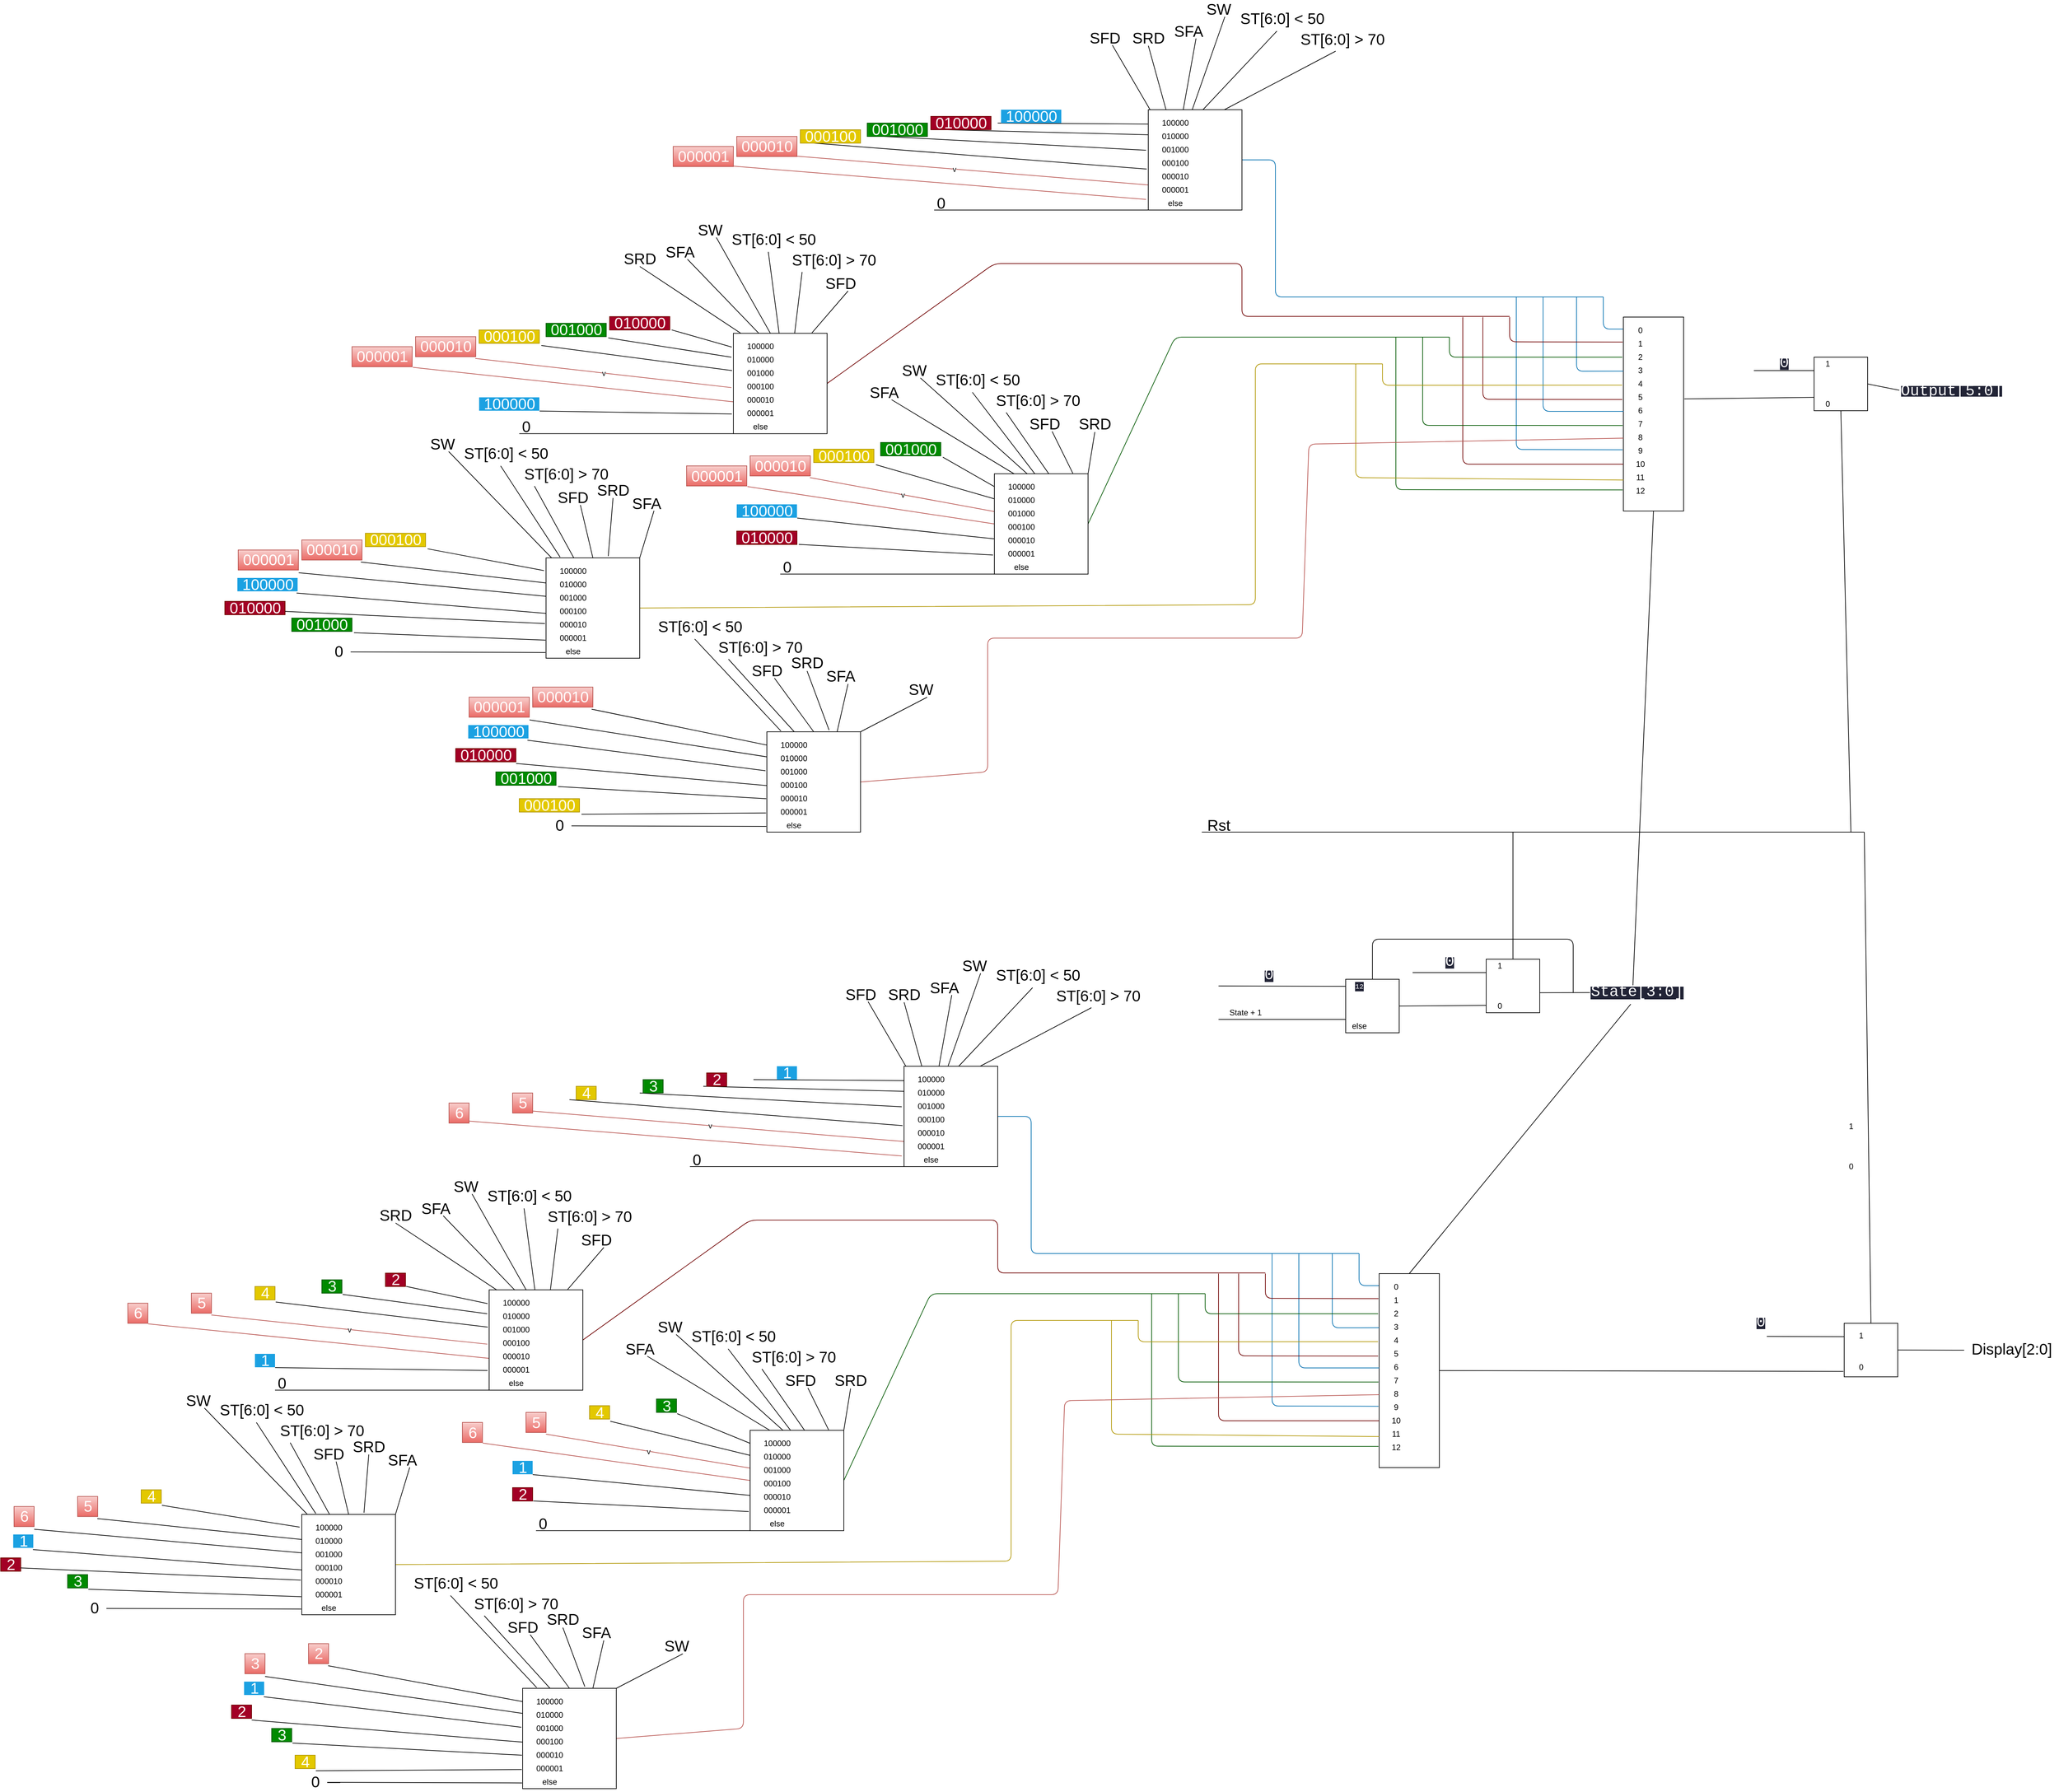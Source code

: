 <mxfile>
    <diagram id="Bz2Nu-mnMBvlXORejfEb" name="Page-1">
        <mxGraphModel dx="3116" dy="2522" grid="1" gridSize="10" guides="1" tooltips="1" connect="1" arrows="1" fold="1" page="1" pageScale="1" pageWidth="850" pageHeight="1100" math="0" shadow="0">
            <root>
                <mxCell id="0"/>
                <mxCell id="1" parent="0"/>
                <mxCell id="13" value="&lt;font style=&quot;font-size: 23px&quot;&gt;Display[2:0]&lt;/font&gt;" style="text;html=1;align=center;verticalAlign=middle;resizable=0;points=[];autosize=1;strokeColor=none;" parent="1" vertex="1">
                    <mxGeometry x="1010" y="862.5" width="140" height="20" as="geometry"/>
                </mxCell>
                <mxCell id="14" value="&lt;div style=&quot;background-color: rgb(34, 36, 54); font-family: consolas, &amp;quot;courier new&amp;quot;, monospace; font-size: 23px; line-height: 16px;&quot;&gt;Output[5:0]&lt;/div&gt;" style="text;html=1;align=center;verticalAlign=middle;resizable=0;points=[];autosize=1;strokeColor=none;fontColor=#FFFFFF;" parent="1" vertex="1">
                    <mxGeometry x="915" y="-570" width="150" height="20" as="geometry"/>
                </mxCell>
                <mxCell id="16" value="&lt;div style=&quot;background-color: rgb(34, 36, 54); font-family: consolas, &amp;quot;courier new&amp;quot;, monospace; line-height: 16px;&quot;&gt;&lt;font style=&quot;font-size: 23px&quot;&gt;State[3:0]&lt;/font&gt;&lt;/div&gt;" style="text;html=1;align=center;verticalAlign=middle;resizable=0;points=[];autosize=1;strokeColor=none;fontColor=#FFFFFF;" parent="1" vertex="1">
                    <mxGeometry x="450" y="330" width="140" height="20" as="geometry"/>
                </mxCell>
                <mxCell id="17" value="" style="whiteSpace=wrap;html=1;aspect=fixed;" parent="1" vertex="1">
                    <mxGeometry x="295" y="290" width="80" height="80" as="geometry"/>
                </mxCell>
                <mxCell id="18" value="" style="endArrow=none;html=1;" parent="1" edge="1">
                    <mxGeometry width="50" height="50" relative="1" as="geometry">
                        <mxPoint x="-130" y="100" as="sourcePoint"/>
                        <mxPoint x="860" y="100" as="targetPoint"/>
                    </mxGeometry>
                </mxCell>
                <mxCell id="19" value="&lt;font style=&quot;font-size: 23px&quot;&gt;Rst&lt;/font&gt;" style="text;html=1;align=center;verticalAlign=middle;resizable=0;points=[];autosize=1;strokeColor=none;" parent="1" vertex="1">
                    <mxGeometry x="-130" y="80" width="50" height="20" as="geometry"/>
                </mxCell>
                <mxCell id="20" value="" style="endArrow=none;html=1;exitX=0.5;exitY=0;exitDx=0;exitDy=0;" parent="1" source="17" edge="1">
                    <mxGeometry width="50" height="50" relative="1" as="geometry">
                        <mxPoint x="615" y="500" as="sourcePoint"/>
                        <mxPoint x="335" y="100" as="targetPoint"/>
                    </mxGeometry>
                </mxCell>
                <mxCell id="21" value="" style="endArrow=none;html=1;entryX=0;entryY=0.25;entryDx=0;entryDy=0;" parent="1" target="17" edge="1">
                    <mxGeometry width="50" height="50" relative="1" as="geometry">
                        <mxPoint x="185" y="310" as="sourcePoint"/>
                        <mxPoint x="665" y="450" as="targetPoint"/>
                    </mxGeometry>
                </mxCell>
                <mxCell id="22" value="&lt;div style=&quot;background-color: rgb(34 , 36 , 54) ; font-family: &amp;#34;consolas&amp;#34; , &amp;#34;courier new&amp;#34; , monospace ; font-size: 10.5px ; line-height: 14px&quot;&gt;&lt;span style=&quot;font-size: 23px&quot;&gt;0&lt;/span&gt;&lt;/div&gt;" style="text;html=1;align=center;verticalAlign=middle;resizable=0;points=[];autosize=1;strokeColor=none;fontColor=#FFFFFF;" parent="1" vertex="1">
                    <mxGeometry x="225" y="285" width="30" height="20" as="geometry"/>
                </mxCell>
                <mxCell id="23" value="" style="endArrow=none;html=1;exitX=1.005;exitY=0.626;exitDx=0;exitDy=0;exitPerimeter=0;entryX=0.001;entryY=0.493;entryDx=0;entryDy=0;entryPerimeter=0;" parent="1" source="17" target="16" edge="1">
                    <mxGeometry width="50" height="50" relative="1" as="geometry">
                        <mxPoint x="295" y="330" as="sourcePoint"/>
                        <mxPoint x="445" y="340" as="targetPoint"/>
                    </mxGeometry>
                </mxCell>
                <mxCell id="25" value="" style="endArrow=none;html=1;entryX=0.009;entryY=0.132;entryDx=0;entryDy=0;entryPerimeter=0;" parent="1" target="38" edge="1">
                    <mxGeometry width="50" height="50" relative="1" as="geometry">
                        <mxPoint x="-105" y="330" as="sourcePoint"/>
                        <mxPoint x="85" y="330" as="targetPoint"/>
                    </mxGeometry>
                </mxCell>
                <mxCell id="26" value="&lt;div style=&quot;background-color: rgb(34 , 36 , 54) ; font-family: &amp;#34;consolas&amp;#34; , &amp;#34;courier new&amp;#34; , monospace ; font-size: 10.5px ; line-height: 14px&quot;&gt;&lt;span style=&quot;font-size: 23px&quot;&gt;0&lt;/span&gt;&lt;/div&gt;" style="text;html=1;align=center;verticalAlign=middle;resizable=0;points=[];autosize=1;strokeColor=none;fontColor=#FFFFFF;" parent="1" vertex="1">
                    <mxGeometry x="-45" y="305" width="30" height="20" as="geometry"/>
                </mxCell>
                <mxCell id="28" value="" style="endArrow=none;html=1;entryX=0.005;entryY=0.862;entryDx=0;entryDy=0;entryPerimeter=0;exitX=1;exitY=0.5;exitDx=0;exitDy=0;" parent="1" source="38" target="17" edge="1">
                    <mxGeometry width="50" height="50" relative="1" as="geometry">
                        <mxPoint x="205" y="359" as="sourcePoint"/>
                        <mxPoint x="245" y="220" as="targetPoint"/>
                    </mxGeometry>
                </mxCell>
                <mxCell id="32" value="1" style="text;html=1;align=center;verticalAlign=middle;resizable=0;points=[];autosize=1;strokeColor=none;" parent="1" vertex="1">
                    <mxGeometry x="305" y="290" width="20" height="20" as="geometry"/>
                </mxCell>
                <mxCell id="37" value="0" style="text;html=1;align=center;verticalAlign=middle;resizable=0;points=[];autosize=1;strokeColor=none;" parent="1" vertex="1">
                    <mxGeometry x="305" y="350" width="20" height="20" as="geometry"/>
                </mxCell>
                <mxCell id="38" value="" style="whiteSpace=wrap;html=1;aspect=fixed;" parent="1" vertex="1">
                    <mxGeometry x="85" y="320" width="80" height="80" as="geometry"/>
                </mxCell>
                <mxCell id="39" value="&lt;div style=&quot;background-color: rgb(34 , 36 , 54) ; font-family: &amp;#34;consolas&amp;#34; , &amp;#34;courier new&amp;#34; , monospace ; font-size: 10.5px ; line-height: 14px&quot;&gt;&lt;span&gt;12&lt;/span&gt;&lt;/div&gt;" style="text;html=1;align=center;verticalAlign=middle;resizable=0;points=[];autosize=1;strokeColor=none;fontColor=#FFFFFF;" parent="1" vertex="1">
                    <mxGeometry x="90" y="320" width="30" height="20" as="geometry"/>
                </mxCell>
                <mxCell id="40" value="else" style="text;html=1;align=center;verticalAlign=middle;resizable=0;points=[];autosize=1;strokeColor=none;" parent="1" vertex="1">
                    <mxGeometry x="85" y="380" width="40" height="20" as="geometry"/>
                </mxCell>
                <mxCell id="41" value="" style="endArrow=none;html=1;exitX=0.5;exitY=0;exitDx=0;exitDy=0;" parent="1" source="38" edge="1">
                    <mxGeometry width="50" height="50" relative="1" as="geometry">
                        <mxPoint x="125" y="260" as="sourcePoint"/>
                        <mxPoint x="425" y="340" as="targetPoint"/>
                        <Array as="points">
                            <mxPoint x="125" y="260"/>
                            <mxPoint x="425" y="260"/>
                        </Array>
                    </mxGeometry>
                </mxCell>
                <mxCell id="42" value="" style="endArrow=none;html=1;exitX=0;exitY=0.75;exitDx=0;exitDy=0;" parent="1" source="38" edge="1">
                    <mxGeometry width="50" height="50" relative="1" as="geometry">
                        <mxPoint x="175" y="330" as="sourcePoint"/>
                        <mxPoint x="-105" y="380" as="targetPoint"/>
                    </mxGeometry>
                </mxCell>
                <mxCell id="43" value="State + 1" style="text;html=1;align=center;verticalAlign=middle;resizable=0;points=[];autosize=1;strokeColor=none;" parent="1" vertex="1">
                    <mxGeometry x="-95" y="360" width="60" height="20" as="geometry"/>
                </mxCell>
                <mxCell id="50" style="edgeStyle=none;html=1;exitX=1;exitY=0.5;exitDx=0;exitDy=0;endArrow=none;endFill=0;entryX=-0.005;entryY=0.6;entryDx=0;entryDy=0;entryPerimeter=0;" parent="1" source="44" target="13" edge="1">
                    <mxGeometry relative="1" as="geometry">
                        <mxPoint x="940" y="520" as="targetPoint"/>
                    </mxGeometry>
                </mxCell>
                <mxCell id="44" value="" style="whiteSpace=wrap;html=1;aspect=fixed;" parent="1" vertex="1">
                    <mxGeometry x="830" y="834.29" width="80" height="80" as="geometry"/>
                </mxCell>
                <mxCell id="45" value="&lt;div style=&quot;background-color: rgb(34 , 36 , 54) ; font-family: &amp;#34;consolas&amp;#34; , &amp;#34;courier new&amp;#34; , monospace ; font-size: 10.5px ; line-height: 14px&quot;&gt;&lt;span style=&quot;font-size: 23px&quot;&gt;0&lt;/span&gt;&lt;/div&gt;" style="text;html=1;align=center;verticalAlign=middle;resizable=0;points=[];autosize=1;strokeColor=none;fontColor=#FFFFFF;" parent="1" vertex="1">
                    <mxGeometry x="690" y="823.84" width="30" height="20" as="geometry"/>
                </mxCell>
                <mxCell id="46" value="1" style="text;html=1;align=center;verticalAlign=middle;resizable=0;points=[];autosize=1;strokeColor=none;" parent="1" vertex="1">
                    <mxGeometry x="830" y="530" width="20" height="20" as="geometry"/>
                </mxCell>
                <mxCell id="47" value="0" style="text;html=1;align=center;verticalAlign=middle;resizable=0;points=[];autosize=1;strokeColor=none;" parent="1" vertex="1">
                    <mxGeometry x="830" y="590" width="20" height="20" as="geometry"/>
                </mxCell>
                <mxCell id="48" value="" style="endArrow=none;html=1;exitX=0.5;exitY=0;exitDx=0;exitDy=0;" parent="1" source="44" edge="1">
                    <mxGeometry width="50" height="50" relative="1" as="geometry">
                        <mxPoint x="860" y="500" as="sourcePoint"/>
                        <mxPoint x="860" y="100" as="targetPoint"/>
                    </mxGeometry>
                </mxCell>
                <mxCell id="49" value="" style="endArrow=none;html=1;entryX=0;entryY=0.25;entryDx=0;entryDy=0;exitX=0.81;exitY=1.5;exitDx=0;exitDy=0;exitPerimeter=0;" parent="1" target="44" edge="1" source="45">
                    <mxGeometry width="50" height="50" relative="1" as="geometry">
                        <mxPoint x="730" y="550" as="sourcePoint"/>
                        <mxPoint x="700" y="380" as="targetPoint"/>
                    </mxGeometry>
                </mxCell>
                <mxCell id="55" style="edgeStyle=none;html=1;endArrow=none;endFill=0;exitX=1;exitY=0.5;exitDx=0;exitDy=0;entryX=-0.016;entryY=0.899;entryDx=0;entryDy=0;entryPerimeter=0;" parent="1" target="44" edge="1" source="421">
                    <mxGeometry relative="1" as="geometry">
                        <mxPoint x="651" y="601" as="sourcePoint"/>
                        <mxPoint x="770" y="900" as="targetPoint"/>
                    </mxGeometry>
                </mxCell>
                <mxCell id="104" style="edgeStyle=none;html=1;exitX=1;exitY=0.5;exitDx=0;exitDy=0;entryX=-0.018;entryY=0.467;entryDx=0;entryDy=0;entryPerimeter=0;endArrow=none;endFill=0;" parent="1" source="99" target="14" edge="1">
                    <mxGeometry relative="1" as="geometry"/>
                </mxCell>
                <mxCell id="105" style="edgeStyle=none;html=1;exitX=0;exitY=0.75;exitDx=0;exitDy=0;endArrow=none;endFill=0;entryX=1.011;entryY=0.422;entryDx=0;entryDy=0;entryPerimeter=0;" parent="1" source="99" target="172" edge="1">
                    <mxGeometry relative="1" as="geometry">
                        <mxPoint x="695" y="-549" as="targetPoint"/>
                    </mxGeometry>
                </mxCell>
                <mxCell id="418" style="edgeStyle=none;html=1;exitX=0.5;exitY=1;exitDx=0;exitDy=0;endArrow=none;endFill=0;" edge="1" parent="1" source="99">
                    <mxGeometry relative="1" as="geometry">
                        <mxPoint x="840" y="100" as="targetPoint"/>
                    </mxGeometry>
                </mxCell>
                <mxCell id="99" value="" style="whiteSpace=wrap;html=1;aspect=fixed;" parent="1" vertex="1">
                    <mxGeometry x="785" y="-610" width="80" height="80" as="geometry"/>
                </mxCell>
                <mxCell id="100" value="&lt;div style=&quot;background-color: rgb(34 , 36 , 54) ; font-family: &amp;#34;consolas&amp;#34; , &amp;#34;courier new&amp;#34; , monospace ; font-size: 10.5px ; line-height: 14px&quot;&gt;&lt;span style=&quot;font-size: 23px&quot;&gt;0&lt;/span&gt;&lt;/div&gt;" style="text;html=1;align=center;verticalAlign=middle;resizable=0;points=[];autosize=1;strokeColor=none;fontColor=#FFFFFF;" parent="1" vertex="1">
                    <mxGeometry x="725" y="-610" width="30" height="20" as="geometry"/>
                </mxCell>
                <mxCell id="101" value="1" style="text;html=1;align=center;verticalAlign=middle;resizable=0;points=[];autosize=1;strokeColor=none;" parent="1" vertex="1">
                    <mxGeometry x="795" y="-610" width="20" height="20" as="geometry"/>
                </mxCell>
                <mxCell id="102" value="0" style="text;html=1;align=center;verticalAlign=middle;resizable=0;points=[];autosize=1;strokeColor=none;" parent="1" vertex="1">
                    <mxGeometry x="795" y="-550" width="20" height="20" as="geometry"/>
                </mxCell>
                <mxCell id="103" value="" style="endArrow=none;html=1;entryX=0;entryY=0.25;entryDx=0;entryDy=0;" parent="1" target="99" edge="1">
                    <mxGeometry width="50" height="50" relative="1" as="geometry">
                        <mxPoint x="695" y="-590" as="sourcePoint"/>
                        <mxPoint x="665" y="-760" as="targetPoint"/>
                    </mxGeometry>
                </mxCell>
                <mxCell id="172" value="" style="rounded=0;whiteSpace=wrap;html=1;" parent="1" vertex="1">
                    <mxGeometry x="500" y="-670" width="90" height="290" as="geometry"/>
                </mxCell>
                <mxCell id="173" value="0" style="text;html=1;align=center;verticalAlign=middle;resizable=0;points=[];autosize=1;strokeColor=none;" parent="1" vertex="1">
                    <mxGeometry x="515" y="-660" width="20" height="20" as="geometry"/>
                </mxCell>
                <mxCell id="174" value="1" style="text;html=1;align=center;verticalAlign=middle;resizable=0;points=[];autosize=1;strokeColor=none;" parent="1" vertex="1">
                    <mxGeometry x="515" y="-640" width="20" height="20" as="geometry"/>
                </mxCell>
                <mxCell id="175" value="2" style="text;html=1;align=center;verticalAlign=middle;resizable=0;points=[];autosize=1;strokeColor=none;" parent="1" vertex="1">
                    <mxGeometry x="515" y="-620" width="20" height="20" as="geometry"/>
                </mxCell>
                <mxCell id="176" value="3" style="text;html=1;align=center;verticalAlign=middle;resizable=0;points=[];autosize=1;strokeColor=none;" parent="1" vertex="1">
                    <mxGeometry x="515" y="-600" width="20" height="20" as="geometry"/>
                </mxCell>
                <mxCell id="177" value="4" style="text;html=1;align=center;verticalAlign=middle;resizable=0;points=[];autosize=1;strokeColor=none;" parent="1" vertex="1">
                    <mxGeometry x="515" y="-580" width="20" height="20" as="geometry"/>
                </mxCell>
                <mxCell id="178" value="5" style="text;html=1;align=center;verticalAlign=middle;resizable=0;points=[];autosize=1;strokeColor=none;" parent="1" vertex="1">
                    <mxGeometry x="515" y="-560" width="20" height="20" as="geometry"/>
                </mxCell>
                <mxCell id="179" value="6" style="text;html=1;align=center;verticalAlign=middle;resizable=0;points=[];autosize=1;strokeColor=none;" parent="1" vertex="1">
                    <mxGeometry x="515" y="-540" width="20" height="20" as="geometry"/>
                </mxCell>
                <mxCell id="180" value="7" style="text;html=1;align=center;verticalAlign=middle;resizable=0;points=[];autosize=1;strokeColor=none;" parent="1" vertex="1">
                    <mxGeometry x="515" y="-520" width="20" height="20" as="geometry"/>
                </mxCell>
                <mxCell id="181" value="8" style="text;html=1;align=center;verticalAlign=middle;resizable=0;points=[];autosize=1;strokeColor=none;" parent="1" vertex="1">
                    <mxGeometry x="515" y="-500" width="20" height="20" as="geometry"/>
                </mxCell>
                <mxCell id="182" value="9" style="text;html=1;align=center;verticalAlign=middle;resizable=0;points=[];autosize=1;strokeColor=none;" parent="1" vertex="1">
                    <mxGeometry x="515" y="-480" width="20" height="20" as="geometry"/>
                </mxCell>
                <mxCell id="183" value="10" style="text;html=1;align=center;verticalAlign=middle;resizable=0;points=[];autosize=1;strokeColor=none;" parent="1" vertex="1">
                    <mxGeometry x="510" y="-460" width="30" height="20" as="geometry"/>
                </mxCell>
                <mxCell id="184" value="11" style="text;html=1;align=center;verticalAlign=middle;resizable=0;points=[];autosize=1;strokeColor=none;" parent="1" vertex="1">
                    <mxGeometry x="510" y="-440" width="30" height="20" as="geometry"/>
                </mxCell>
                <mxCell id="185" value="12" style="text;html=1;align=center;verticalAlign=middle;resizable=0;points=[];autosize=1;strokeColor=none;" parent="1" vertex="1">
                    <mxGeometry x="510" y="-420" width="30" height="20" as="geometry"/>
                </mxCell>
                <mxCell id="186" value="" style="endArrow=none;html=1;fillColor=#1ba1e2;strokeColor=#006EAF;exitX=1;exitY=0.5;exitDx=0;exitDy=0;" parent="1" source="272" edge="1">
                    <mxGeometry width="50" height="50" relative="1" as="geometry">
                        <mxPoint x="-70" y="-820" as="sourcePoint"/>
                        <mxPoint x="470" y="-700" as="targetPoint"/>
                        <Array as="points">
                            <mxPoint x="-20" y="-905"/>
                            <mxPoint x="-20" y="-700"/>
                        </Array>
                    </mxGeometry>
                </mxCell>
                <mxCell id="187" value="" style="endArrow=none;html=1;fillColor=#a20025;strokeColor=#6F0000;exitX=1;exitY=0.5;exitDx=0;exitDy=0;" parent="1" source="308" edge="1">
                    <mxGeometry width="50" height="50" relative="1" as="geometry">
                        <mxPoint x="-430" y="-760" as="sourcePoint"/>
                        <mxPoint x="330" y="-671" as="targetPoint"/>
                        <Array as="points">
                            <mxPoint x="-440" y="-750"/>
                            <mxPoint x="-70" y="-750"/>
                            <mxPoint x="-70" y="-671"/>
                        </Array>
                    </mxGeometry>
                </mxCell>
                <mxCell id="188" value="" style="endArrow=none;html=1;fillColor=#008a00;strokeColor=#005700;exitX=1;exitY=0.5;exitDx=0;exitDy=0;" parent="1" source="342" edge="1">
                    <mxGeometry width="50" height="50" relative="1" as="geometry">
                        <mxPoint x="-70" y="-640" as="sourcePoint"/>
                        <mxPoint x="240" y="-640" as="targetPoint"/>
                        <Array as="points">
                            <mxPoint x="-170" y="-640"/>
                        </Array>
                    </mxGeometry>
                </mxCell>
                <mxCell id="189" value="" style="endArrow=none;html=1;fillColor=#e3c800;strokeColor=#B09500;exitX=1;exitY=0.5;exitDx=0;exitDy=0;" parent="1" source="371" edge="1">
                    <mxGeometry width="50" height="50" relative="1" as="geometry">
                        <mxPoint x="-90" y="-600" as="sourcePoint"/>
                        <mxPoint x="140" y="-600" as="targetPoint"/>
                        <Array as="points">
                            <mxPoint x="-50" y="-240"/>
                            <mxPoint x="-50" y="-600"/>
                        </Array>
                    </mxGeometry>
                </mxCell>
                <mxCell id="191" value="v&lt;span style=&quot;color: rgba(0 , 0 , 0 , 0) ; font-family: monospace ; font-size: 0px ; background-color: rgb(248 , 249 , 250)&quot;&gt;%3CmxGraphModel%3E%3Croot%3E%3CmxCell%20id%3D%220%22%2F%3E%3CmxCell%20id%3D%221%22%20parent%3D%220%22%2F%3E%3CmxCell%20id%3D%222%22%20value%3D%22%22%20style%3D%22endArrow%3Dnone%3Bhtml%3D1%3BgradientColor%3D%23ea6b66%3BfillColor%3D%23f8cecc%3BstrokeColor%3D%23b85450%3BentryX%3D0%3BentryY%3D0.75%3BentryDx%3D0%3BentryDy%3D0%3B%22%20edge%3D%221%22%20target%3D%2227%22%20parent%3D%221%22%3E%3CmxGeometry%20width%3D%2250%22%20height%3D%2250%22%20relative%3D%221%22%20as%3D%22geometry%22%3E%3CmxPoint%20x%3D%22-790%22%20y%3D%22-915%22%20as%3D%22sourcePoint%22%2F%3E%3CmxPoint%20x%3D%22-630%22%20y%3D%22-915%22%20as%3D%22targetPoint%22%2F%3E%3C%2FmxGeometry%3E%3C%2FmxCell%3E%3CmxCell%20id%3D%223%22%20value%3D%22%26lt%3Bspan%20style%3D%26quot%3Bcolor%3A%20rgb(255%20%2C%20255%20%2C%20255)%26quot%3B%26gt%3B000010%26lt%3B%2Fspan%26gt%3B%22%20style%3D%22text%3Bhtml%3D1%3Balign%3Dcenter%3BverticalAlign%3Dmiddle%3Bresizable%3D0%3Bpoints%3D%5B%5D%3Bautosize%3D1%3BstrokeColor%3D%23b85450%3BgradientColor%3D%23ea6b66%3BfillColor%3D%23f8cecc%3BfontSize%3D23%3B%22%20vertex%3D%221%22%20parent%3D%221%22%3E%3CmxGeometry%20x%3D%22-825%22%20y%3D%22-940%22%20width%3D%2290%22%20height%3D%2230%22%20as%3D%22geometry%22%2F%3E%3C%2FmxCell%3E%3CmxCell%20id%3D%224%22%20value%3D%22%22%20style%3D%22endArrow%3Dnone%3Bhtml%3D1%3BgradientColor%3D%23ea6b66%3BfillColor%3D%23f8cecc%3BstrokeColor%3D%23b85450%3BentryX%3D-0.024%3BentryY%3D0.894%3BentryDx%3D0%3BentryDy%3D0%3BentryPerimeter%3D0%3B%22%20edge%3D%221%22%20target%3D%2227%22%20parent%3D%221%22%3E%3CmxGeometry%20width%3D%2250%22%20height%3D%2250%22%20relative%3D%221%22%20as%3D%22geometry%22%3E%3CmxPoint%20x%3D%22-885%22%20y%3D%22-900%22%20as%3D%22sourcePoint%22%2F%3E%3CmxPoint%20x%3D%22-655%22%20y%3D%22-900%22%20as%3D%22targetPoint%22%2F%3E%3C%2FmxGeometry%3E%3C%2FmxCell%3E%3CmxCell%20id%3D%225%22%20value%3D%22%26lt%3Bspan%20style%3D%26quot%3Bcolor%3A%20rgb(255%20%2C%20255%20%2C%20255)%26quot%3B%26gt%3B000001%26lt%3B%2Fspan%26gt%3B%22%20style%3D%22text%3Bhtml%3D1%3Balign%3Dcenter%3BverticalAlign%3Dmiddle%3Bresizable%3D0%3Bpoints%3D%5B%5D%3Bautosize%3D1%3BstrokeColor%3D%23b85450%3BgradientColor%3D%23ea6b66%3BfillColor%3D%23f8cecc%3BfontSize%3D23%3B%22%20vertex%3D%221%22%20parent%3D%221%22%3E%3CmxGeometry%20x%3D%22-920%22%20y%3D%22-925%22%20width%3D%2290%22%20height%3D%2230%22%20as%3D%22geometry%22%2F%3E%3C%2FmxCell%3E%3CmxCell%20id%3D%226%22%20style%3D%22edgeStyle%3Dnone%3Bhtml%3D1%3BexitX%3D0%3BexitY%3D0.143%3BexitDx%3D0%3BexitDy%3D0%3BendArrow%3Dnone%3BendFill%3D0%3BexitPerimeter%3D0%3B%22%20edge%3D%221%22%20source%3D%2227%22%20parent%3D%221%22%3E%3CmxGeometry%20relative%3D%221%22%20as%3D%22geometry%22%3E%3CmxPoint%20x%3D%22-435%22%20y%3D%22-960.0%22%20as%3D%22targetPoint%22%2F%3E%3CmxPoint%20x%3D%22-215%22%20y%3D%22-960%22%20as%3D%22sourcePoint%22%2F%3E%3C%2FmxGeometry%3E%3C%2FmxCell%3E%3CmxCell%20id%3D%227%22%20value%3D%22%26lt%3Bfont%20style%3D%26quot%3Bfont-size%3A%2023px%26quot%3B%26gt%3BSFD%26lt%3B%2Ffont%26gt%3B%22%20style%3D%22text%3Bhtml%3D1%3Balign%3Dcenter%3BverticalAlign%3Dmiddle%3Bresizable%3D0%3Bpoints%3D%5B%5D%3Bautosize%3D1%3BstrokeColor%3Dnone%3B%22%20vertex%3D%221%22%20parent%3D%221%22%3E%3CmxGeometry%20x%3D%22-305%22%20y%3D%22-1097.5%22%20width%3D%2260%22%20height%3D%2220%22%20as%3D%22geometry%22%2F%3E%3C%2FmxCell%3E%3CmxCell%20id%3D%228%22%20value%3D%22%22%20style%3D%22endArrow%3Dnone%3Bhtml%3D1%3BfontColor%3D%23FFFFFF%3BentryX%3D0%3BentryY%3D0%3BentryDx%3D0%3BentryDy%3D0%3BexitX%3D0.689%3BexitY%3D1.05%3BexitDx%3D0%3BexitDy%3D0%3BexitPerimeter%3D0%3B%22%20edge%3D%221%22%20source%3D%227%22%20parent%3D%221%22%3E%3CmxGeometry%20width%3D%2250%22%20height%3D%2250%22%20relative%3D%221%22%20as%3D%22geometry%22%3E%3CmxPoint%20x%3D%22-310%22%20y%3D%22-1051.5%22%20as%3D%22sourcePoint%22%2F%3E%3CmxPoint%20x%3D%22-200%22%20y%3D%22-967.5%22%20as%3D%22targetPoint%22%2F%3E%3C%2FmxGeometry%3E%3C%2FmxCell%3E%3CmxCell%20id%3D%229%22%20style%3D%22edgeStyle%3Dnone%3Bhtml%3D1%3BexitX%3D0%3BexitY%3D1%3BexitDx%3D0%3BexitDy%3D0%3BendArrow%3Dnone%3BendFill%3D0%3B%22%20edge%3D%221%22%20source%3D%2227%22%20parent%3D%221%22%3E%3CmxGeometry%20relative%3D%221%22%20as%3D%22geometry%22%3E%3CmxPoint%20x%3D%22-530%22%20y%3D%22-830%22%20as%3D%22targetPoint%22%2F%3E%3CmxPoint%20x%3D%22-200%22%20y%3D%22-800.0%22%20as%3D%22sourcePoint%22%2F%3E%3C%2FmxGeometry%3E%3C%2FmxCell%3E%3CmxCell%20id%3D%2210%22%20value%3D%22%26lt%3Bfont%20style%3D%26quot%3Bfont-size%3A%2023px%26quot%3B%26gt%3B0%26lt%3B%2Ffont%26gt%3B%22%20style%3D%22text%3Bhtml%3D1%3Balign%3Dcenter%3BverticalAlign%3Dmiddle%3Bresizable%3D0%3Bpoints%3D%5B%5D%3Bautosize%3D1%3BstrokeColor%3Dnone%3B%22%20vertex%3D%221%22%20parent%3D%221%22%3E%3CmxGeometry%20x%3D%22-535%22%20y%3D%22-850%22%20width%3D%2230%22%20height%3D%2220%22%20as%3D%22geometry%22%2F%3E%3C%2FmxCell%3E%3CmxCell%20id%3D%2211%22%20value%3D%22%26lt%3Bspan%20style%3D%26quot%3Bfont-size%3A%2023px%26quot%3B%26gt%3B100000%26lt%3Bbr%26gt%3B%26lt%3B%2Fspan%26gt%3B%22%20style%3D%22text%3Bhtml%3D1%3Balign%3Dcenter%3BverticalAlign%3Dmiddle%3Bresizable%3D0%3Bpoints%3D%5B%5D%3Bautosize%3D1%3BstrokeColor%3Dnone%3BfillColor%3D%231ba1e2%3BfontColor%3D%23ffffff%3B%22%20vertex%3D%221%22%20parent%3D%221%22%3E%3CmxGeometry%20x%3D%22-430%22%20y%3D%22-980%22%20width%3D%2290%22%20height%3D%2220%22%20as%3D%22geometry%22%2F%3E%3C%2FmxCell%3E%3CmxCell%20id%3D%2212%22%20style%3D%22edgeStyle%3Dnone%3Bhtml%3D1%3BexitX%3D0%3BexitY%3D0.25%3BexitDx%3D0%3BexitDy%3D0%3BendArrow%3Dnone%3BendFill%3D0%3B%22%20edge%3D%221%22%20source%3D%2227%22%20parent%3D%221%22%3E%3CmxGeometry%20relative%3D%221%22%20as%3D%22geometry%22%3E%3CmxPoint%20x%3D%22-510%22%20y%3D%22-950%22%20as%3D%22targetPoint%22%2F%3E%3CmxPoint%20x%3D%22-290%22%20y%3D%22-950%22%20as%3D%22sourcePoint%22%2F%3E%3C%2FmxGeometry%3E%3C%2FmxCell%3E%3CmxCell%20id%3D%2213%22%20value%3D%22%26lt%3Bspan%20style%3D%26quot%3Bfont-size%3A%2023px%26quot%3B%26gt%3B010000%26lt%3B%2Fspan%26gt%3B%22%20style%3D%22text%3Bhtml%3D1%3Balign%3Dcenter%3BverticalAlign%3Dmiddle%3Bresizable%3D0%3Bpoints%3D%5B%5D%3Bautosize%3D1%3BstrokeColor%3D%236F0000%3BfillColor%3D%23a20025%3BfontColor%3D%23ffffff%3B%22%20vertex%3D%221%22%20parent%3D%221%22%3E%3CmxGeometry%20x%3D%22-535%22%20y%3D%22-970%22%20width%3D%2290%22%20height%3D%2220%22%20as%3D%22geometry%22%2F%3E%3C%2FmxCell%3E%3CmxCell%20id%3D%2214%22%20style%3D%22edgeStyle%3Dnone%3Bhtml%3D1%3BexitX%3D-0.024%3BexitY%3D0.404%3BexitDx%3D0%3BexitDy%3D0%3BendArrow%3Dnone%3BendFill%3D0%3BexitPerimeter%3D0%3B%22%20edge%3D%221%22%20source%3D%2227%22%20parent%3D%221%22%3E%3CmxGeometry%20relative%3D%221%22%20as%3D%22geometry%22%3E%3CmxPoint%20x%3D%22-605%22%20y%3D%22-940%22%20as%3D%22targetPoint%22%2F%3E%3CmxPoint%20x%3D%22-385%22%20y%3D%22-920%22%20as%3D%22sourcePoint%22%2F%3E%3C%2FmxGeometry%3E%3C%2FmxCell%3E%3CmxCell%20id%3D%2215%22%20value%3D%22%26lt%3Bspan%20style%3D%26quot%3Bfont-size%3A%2023px%26quot%3B%26gt%3B001000%26lt%3B%2Fspan%26gt%3B%22%20style%3D%22text%3Bhtml%3D1%3Balign%3Dcenter%3BverticalAlign%3Dmiddle%3Bresizable%3D0%3Bpoints%3D%5B%5D%3Bautosize%3D1%3BstrokeColor%3D%23005700%3BfillColor%3D%23008a00%3BfontColor%3D%23ffffff%3B%22%20vertex%3D%221%22%20parent%3D%221%22%3E%3CmxGeometry%20x%3D%22-630%22%20y%3D%22-960%22%20width%3D%2290%22%20height%3D%2220%22%20as%3D%22geometry%22%2F%3E%3C%2FmxCell%3E%3CmxCell%20id%3D%2216%22%20style%3D%22edgeStyle%3Dnone%3Bhtml%3D1%3BexitX%3D-0.016%3BexitY%3D0.592%3BexitDx%3D0%3BexitDy%3D0%3BendArrow%3Dnone%3BendFill%3D0%3BexitPerimeter%3D0%3B%22%20edge%3D%221%22%20source%3D%2227%22%20parent%3D%221%22%3E%3CmxGeometry%20relative%3D%221%22%20as%3D%22geometry%22%3E%3CmxPoint%20x%3D%22-710%22%20y%3D%22-930%22%20as%3D%22targetPoint%22%2F%3E%3CmxPoint%20x%3D%22-490%22%20y%3D%22-930%22%20as%3D%22sourcePoint%22%2F%3E%3C%2FmxGeometry%3E%3C%2FmxCell%3E%3CmxCell%20id%3D%2217%22%20value%3D%22%26lt%3Bspan%20style%3D%26quot%3Bcolor%3A%20rgb(255%20%2C%20255%20%2C%20255)%20%3B%20font-size%3A%2023px%26quot%3B%26gt%3B000100%26lt%3B%2Fspan%26gt%3B%22%20style%3D%22text%3Bhtml%3D1%3Balign%3Dcenter%3BverticalAlign%3Dmiddle%3Bresizable%3D0%3Bpoints%3D%5B%5D%3Bautosize%3D1%3BstrokeColor%3D%23B09500%3BfillColor%3D%23e3c800%3BfontColor%3D%23000000%3B%22%20vertex%3D%221%22%20parent%3D%221%22%3E%3CmxGeometry%20x%3D%22-730%22%20y%3D%22-950%22%20width%3D%2290%22%20height%3D%2220%22%20as%3D%22geometry%22%2F%3E%3C%2FmxCell%3E%3CmxCell%20id%3D%2218%22%20value%3D%22%26lt%3Bfont%20style%3D%26quot%3Bfont-size%3A%2023px%26quot%3B%26gt%3BSRD%26lt%3B%2Ffont%26gt%3B%22%20style%3D%22text%3Bhtml%3D1%3Balign%3Dcenter%3BverticalAlign%3Dmiddle%3Bresizable%3D0%3Bpoints%3D%5B%5D%3Bautosize%3D1%3BstrokeColor%3Dnone%3B%22%20vertex%3D%221%22%20parent%3D%221%22%3E%3CmxGeometry%20x%3D%22-240%22%20y%3D%22-1097.5%22%20width%3D%2260%22%20height%3D%2220%22%20as%3D%22geometry%22%2F%3E%3C%2FmxCell%3E%3CmxCell%20id%3D%2219%22%20value%3D%22%22%20style%3D%22endArrow%3Dnone%3Bhtml%3D1%3BfontColor%3D%23FFFFFF%3BentryX%3D0.25%3BentryY%3D0%3BentryDx%3D0%3BentryDy%3D0%3BexitX%3D0.502%3BexitY%3D1.093%3BexitDx%3D0%3BexitDy%3D0%3BexitPerimeter%3D0%3B%22%20edge%3D%221%22%20source%3D%2218%22%20parent%3D%221%22%3E%3CmxGeometry%20width%3D%2250%22%20height%3D%2250%22%20relative%3D%221%22%20as%3D%22geometry%22%3E%3CmxPoint%20x%3D%22-253.66%22%20y%3D%22-1066.5%22%20as%3D%22sourcePoint%22%2F%3E%3CmxPoint%20x%3D%22-180.0%22%20y%3D%22-967.5%22%20as%3D%22targetPoint%22%2F%3E%3C%2FmxGeometry%3E%3C%2FmxCell%3E%3CmxCell%20id%3D%2220%22%20value%3D%22%26lt%3Bfont%20style%3D%26quot%3Bfont-size%3A%2023px%26quot%3B%26gt%3BSFA%26lt%3B%2Ffont%26gt%3B%22%20style%3D%22text%3Bhtml%3D1%3Balign%3Dcenter%3BverticalAlign%3Dmiddle%3Bresizable%3D0%3Bpoints%3D%5B%5D%3Bautosize%3D1%3BstrokeColor%3Dnone%3B%22%20vertex%3D%221%22%20parent%3D%221%22%3E%3CmxGeometry%20x%3D%22-180%22%20y%3D%22-1107.5%22%20width%3D%2260%22%20height%3D%2220%22%20as%3D%22geometry%22%2F%3E%3C%2FmxCell%3E%3CmxCell%20id%3D%2221%22%20value%3D%22%22%20style%3D%22endArrow%3Dnone%3Bhtml%3D1%3BfontColor%3D%23FFFFFF%3BentryX%3D0.5%3BentryY%3D0%3BentryDx%3D0%3BentryDy%3D0%3BexitX%3D0.689%3BexitY%3D1.05%3BexitDx%3D0%3BexitDy%3D0%3BexitPerimeter%3D0%3B%22%20edge%3D%221%22%20source%3D%2220%22%20parent%3D%221%22%3E%3CmxGeometry%20width%3D%2250%22%20height%3D%2250%22%20relative%3D%221%22%20as%3D%22geometry%22%3E%3CmxPoint%20x%3D%22-290%22%20y%3D%22-1081.5%22%20as%3D%22sourcePoint%22%2F%3E%3CmxPoint%20x%3D%22-160.0%22%20y%3D%22-967.5%22%20as%3D%22targetPoint%22%2F%3E%3C%2FmxGeometry%3E%3C%2FmxCell%3E%3CmxCell%20id%3D%2222%22%20value%3D%22%26lt%3Bfont%20style%3D%26quot%3Bfont-size%3A%2023px%26quot%3B%26gt%3BSW%26lt%3B%2Ffont%26gt%3B%22%20style%3D%22text%3Bhtml%3D1%3Balign%3Dcenter%3BverticalAlign%3Dmiddle%3Bresizable%3D0%3Bpoints%3D%5B%5D%3Bautosize%3D1%3BstrokeColor%3Dnone%3B%22%20vertex%3D%221%22%20parent%3D%221%22%3E%3CmxGeometry%20x%3D%22-130%22%20y%3D%22-1140%22%20width%3D%2250%22%20height%3D%2220%22%20as%3D%22geometry%22%2F%3E%3C%2FmxCell%3E%3CmxCell%20id%3D%2223%22%20value%3D%22%22%20style%3D%22endArrow%3Dnone%3Bhtml%3D1%3BfontColor%3D%23FFFFFF%3BentryX%3D0.646%3BentryY%3D-0.014%3BentryDx%3D0%3BentryDy%3D0%3BexitX%3D0.689%3BexitY%3D1.05%3BexitDx%3D0%3BexitDy%3D0%3BexitPerimeter%3D0%3BentryPerimeter%3D0%3B%22%20edge%3D%221%22%20source%3D%2222%22%20parent%3D%221%22%3E%3CmxGeometry%20width%3D%2250%22%20height%3D%2250%22%20relative%3D%221%22%20as%3D%22geometry%22%3E%3CmxPoint%20x%3D%22-235%22%20y%3D%22-1114%22%20as%3D%22sourcePoint%22%2F%3E%3CmxPoint%20x%3D%22-148.32%22%20y%3D%22-968.62%22%20as%3D%22targetPoint%22%2F%3E%3C%2FmxGeometry%3E%3C%2FmxCell%3E%3CmxCell%20id%3D%2224%22%20value%3D%22%26lt%3Bfont%20style%3D%26quot%3Bfont-size%3A%2023px%26quot%3B%26gt%3BST%5B6%3A0%5D%20%26amp%3Blt%3B%2050%26lt%3B%2Ffont%26gt%3B%22%20style%3D%22text%3Bhtml%3D1%3Balign%3Dcenter%3BverticalAlign%3Dmiddle%3Bresizable%3D0%3Bpoints%3D%5B%5D%3Bautosize%3D1%3BstrokeColor%3Dnone%3B%22%20vertex%3D%221%22%20parent%3D%221%22%3E%3CmxGeometry%20x%3D%22-80%22%20y%3D%22-1126.16%22%20width%3D%22140%22%20height%3D%2220%22%20as%3D%22geometry%22%2F%3E%3C%2FmxCell%3E%3CmxCell%20id%3D%2225%22%20value%3D%22%22%20style%3D%22endArrow%3Dnone%3Bhtml%3D1%3BfontColor%3D%23FFFFFF%3BexitX%3D0.444%3BexitY%3D1.433%3BexitDx%3D0%3BexitDy%3D0%3BexitPerimeter%3D0%3BentryX%3D0.75%3BentryY%3D0%3BentryDx%3D0%3BentryDy%3D0%3B%22%20edge%3D%221%22%20source%3D%2224%22%20parent%3D%221%22%3E%3CmxGeometry%20width%3D%2250%22%20height%3D%2250%22%20relative%3D%221%22%20as%3D%22geometry%22%3E%3CmxPoint%20x%3D%22-10%22%20y%3D%22-1456.16%22%20as%3D%22sourcePoint%22%2F%3E%3CmxPoint%20x%3D%22-140.0%22%20y%3D%22-967.5%22%20as%3D%22targetPoint%22%2F%3E%3C%2FmxGeometry%3E%3C%2FmxCell%3E%3CmxCell%20id%3D%2226%22%20style%3D%22edgeStyle%3Dnone%3Bhtml%3D1%3BexitX%3D1%3BexitY%3D0%3BexitDx%3D0%3BexitDy%3D0%3BendArrow%3Dnone%3BendFill%3D0%3B%22%20edge%3D%221%22%20parent%3D%221%22%3E%3CmxGeometry%20relative%3D%221%22%20as%3D%22geometry%22%3E%3CmxPoint%20x%3D%22-120.0%22%20y%3D%22-967.5%22%20as%3D%22sourcePoint%22%2F%3E%3CmxPoint%20x%3D%2270%22%20y%3D%22-1067.5%22%20as%3D%22targetPoint%22%2F%3E%3C%2FmxGeometry%3E%3C%2FmxCell%3E%3CmxCell%20id%3D%2227%22%20value%3D%22%22%20style%3D%22rounded%3D0%3BwhiteSpace%3Dwrap%3Bhtml%3D1%3B%22%20vertex%3D%221%22%20parent%3D%221%22%3E%3CmxGeometry%20x%3D%22-210%22%20y%3D%22-980%22%20width%3D%22140%22%20height%3D%22150%22%20as%3D%22geometry%22%2F%3E%3C%2FmxCell%3E%3CmxCell%20id%3D%2228%22%20value%3D%22100000%22%20style%3D%22text%3Bhtml%3D1%3Balign%3Dcenter%3BverticalAlign%3Dmiddle%3Bresizable%3D0%3Bpoints%3D%5B%5D%3Bautosize%3D1%3BstrokeColor%3Dnone%3B%22%20vertex%3D%221%22%20parent%3D%221%22%3E%3CmxGeometry%20x%3D%22-200%22%20y%3D%22-970%22%20width%3D%2260%22%20height%3D%2220%22%20as%3D%22geometry%22%2F%3E%3C%2FmxCell%3E%3CmxCell%20id%3D%2229%22%20value%3D%22010000%22%20style%3D%22text%3Bhtml%3D1%3Balign%3Dcenter%3BverticalAlign%3Dmiddle%3Bresizable%3D0%3Bpoints%3D%5B%5D%3Bautosize%3D1%3BstrokeColor%3Dnone%3B%22%20vertex%3D%221%22%20parent%3D%221%22%3E%3CmxGeometry%20x%3D%22-200%22%20y%3D%22-950%22%20width%3D%2260%22%20height%3D%2220%22%20as%3D%22geometry%22%2F%3E%3C%2FmxCell%3E%3CmxCell%20id%3D%2230%22%20value%3D%22001000%22%20style%3D%22text%3Bhtml%3D1%3Balign%3Dcenter%3BverticalAlign%3Dmiddle%3Bresizable%3D0%3Bpoints%3D%5B%5D%3Bautosize%3D1%3BstrokeColor%3Dnone%3B%22%20vertex%3D%221%22%20parent%3D%221%22%3E%3CmxGeometry%20x%3D%22-200%22%20y%3D%22-930%22%20width%3D%2260%22%20height%3D%2220%22%20as%3D%22geometry%22%2F%3E%3C%2FmxCell%3E%3CmxCell%20id%3D%2231%22%20value%3D%22000100%22%20style%3D%22text%3Bhtml%3D1%3Balign%3Dcenter%3BverticalAlign%3Dmiddle%3Bresizable%3D0%3Bpoints%3D%5B%5D%3Bautosize%3D1%3BstrokeColor%3Dnone%3B%22%20vertex%3D%221%22%20parent%3D%221%22%3E%3CmxGeometry%20x%3D%22-200%22%20y%3D%22-910%22%20width%3D%2260%22%20height%3D%2220%22%20as%3D%22geometry%22%2F%3E%3C%2FmxCell%3E%3CmxCell%20id%3D%2232%22%20value%3D%22000010%22%20style%3D%22text%3Bhtml%3D1%3Balign%3Dcenter%3BverticalAlign%3Dmiddle%3Bresizable%3D0%3Bpoints%3D%5B%5D%3Bautosize%3D1%3BstrokeColor%3Dnone%3B%22%20vertex%3D%221%22%20parent%3D%221%22%3E%3CmxGeometry%20x%3D%22-200%22%20y%3D%22-890%22%20width%3D%2260%22%20height%3D%2220%22%20as%3D%22geometry%22%2F%3E%3C%2FmxCell%3E%3CmxCell%20id%3D%2233%22%20value%3D%22000001%22%20style%3D%22text%3Bhtml%3D1%3Balign%3Dcenter%3BverticalAlign%3Dmiddle%3Bresizable%3D0%3Bpoints%3D%5B%5D%3Bautosize%3D1%3BstrokeColor%3Dnone%3B%22%20vertex%3D%221%22%20parent%3D%221%22%3E%3CmxGeometry%20x%3D%22-200%22%20y%3D%22-870%22%20width%3D%2260%22%20height%3D%2220%22%20as%3D%22geometry%22%2F%3E%3C%2FmxCell%3E%3CmxCell%20id%3D%2234%22%20value%3D%22else%22%20style%3D%22text%3Bhtml%3D1%3Balign%3Dcenter%3BverticalAlign%3Dmiddle%3Bresizable%3D0%3Bpoints%3D%5B%5D%3Bautosize%3D1%3BstrokeColor%3Dnone%3B%22%20vertex%3D%221%22%20parent%3D%221%22%3E%3CmxGeometry%20x%3D%22-190%22%20y%3D%22-850%22%20width%3D%2240%22%20height%3D%2220%22%20as%3D%22geometry%22%2F%3E%3C%2FmxCell%3E%3C%2Froot%3E%3C%2FmxGraphModel%3E&lt;/span&gt;" style="endArrow=none;html=1;gradientColor=#ea6b66;fillColor=#f8cecc;strokeColor=#b85450;entryX=0;entryY=0.75;entryDx=0;entryDy=0;" parent="1" target="272" edge="1">
                    <mxGeometry width="50" height="50" relative="1" as="geometry">
                        <mxPoint x="-790" y="-915" as="sourcePoint"/>
                        <mxPoint x="-630" y="-915" as="targetPoint"/>
                    </mxGeometry>
                </mxCell>
                <mxCell id="192" value="&lt;span style=&quot;color: rgb(255 , 255 , 255)&quot;&gt;000010&lt;/span&gt;" style="text;html=1;align=center;verticalAlign=middle;resizable=0;points=[];autosize=1;strokeColor=#b85450;gradientColor=#ea6b66;fillColor=#f8cecc;fontSize=23;" parent="1" vertex="1">
                    <mxGeometry x="-825" y="-940" width="90" height="30" as="geometry"/>
                </mxCell>
                <mxCell id="193" value="" style="endArrow=none;html=1;gradientColor=#ea6b66;fillColor=#f8cecc;strokeColor=#b85450;entryX=-0.024;entryY=0.894;entryDx=0;entryDy=0;entryPerimeter=0;" parent="1" target="272" edge="1">
                    <mxGeometry width="50" height="50" relative="1" as="geometry">
                        <mxPoint x="-885" y="-900" as="sourcePoint"/>
                        <mxPoint x="-655" y="-900" as="targetPoint"/>
                    </mxGeometry>
                </mxCell>
                <mxCell id="194" value="&lt;span style=&quot;color: rgb(255 , 255 , 255)&quot;&gt;000001&lt;/span&gt;" style="text;html=1;align=center;verticalAlign=middle;resizable=0;points=[];autosize=1;strokeColor=#b85450;gradientColor=#ea6b66;fillColor=#f8cecc;fontSize=23;" parent="1" vertex="1">
                    <mxGeometry x="-920" y="-925" width="90" height="30" as="geometry"/>
                </mxCell>
                <mxCell id="195" value="" style="endArrow=none;html=1;entryX=0.001;entryY=0.279;entryDx=0;entryDy=0;entryPerimeter=0;fillColor=#1ba1e2;strokeColor=#006EAF;" parent="1" target="172" edge="1">
                    <mxGeometry width="50" height="50" relative="1" as="geometry">
                        <mxPoint x="430" y="-700" as="sourcePoint"/>
                        <mxPoint x="498" y="-589" as="targetPoint"/>
                        <Array as="points">
                            <mxPoint x="430" y="-589"/>
                        </Array>
                    </mxGeometry>
                </mxCell>
                <mxCell id="196" value="" style="endArrow=none;html=1;entryX=-0.005;entryY=0.062;entryDx=0;entryDy=0;entryPerimeter=0;fillColor=#1ba1e2;strokeColor=#006EAF;" parent="1" target="172" edge="1">
                    <mxGeometry width="50" height="50" relative="1" as="geometry">
                        <mxPoint x="470" y="-700" as="sourcePoint"/>
                        <mxPoint x="470" y="-660" as="targetPoint"/>
                        <Array as="points">
                            <mxPoint x="470" y="-652"/>
                        </Array>
                    </mxGeometry>
                </mxCell>
                <mxCell id="197" value="" style="endArrow=none;html=1;entryX=0.003;entryY=0.486;entryDx=0;entryDy=0;entryPerimeter=0;fillColor=#1ba1e2;strokeColor=#006EAF;" parent="1" target="172" edge="1">
                    <mxGeometry width="50" height="50" relative="1" as="geometry">
                        <mxPoint x="380" y="-700" as="sourcePoint"/>
                        <mxPoint x="490" y="-530" as="targetPoint"/>
                        <Array as="points">
                            <mxPoint x="380" y="-529"/>
                        </Array>
                    </mxGeometry>
                </mxCell>
                <mxCell id="198" value="" style="endArrow=none;html=1;entryX=-0.011;entryY=0.684;entryDx=0;entryDy=0;entryPerimeter=0;fillColor=#1ba1e2;strokeColor=#006EAF;" parent="1" target="172" edge="1">
                    <mxGeometry width="50" height="50" relative="1" as="geometry">
                        <mxPoint x="340" y="-700" as="sourcePoint"/>
                        <mxPoint x="510.27" y="-519.06" as="targetPoint"/>
                        <Array as="points">
                            <mxPoint x="340" y="-472"/>
                        </Array>
                    </mxGeometry>
                </mxCell>
                <mxCell id="199" value="" style="endArrow=none;html=1;entryX=-0.011;entryY=0.129;entryDx=0;entryDy=0;entryPerimeter=0;fillColor=#a20025;strokeColor=#6F0000;" parent="1" target="172" edge="1">
                    <mxGeometry width="50" height="50" relative="1" as="geometry">
                        <mxPoint x="330" y="-670" as="sourcePoint"/>
                        <mxPoint x="340" y="-550" as="targetPoint"/>
                        <Array as="points">
                            <mxPoint x="330" y="-633"/>
                        </Array>
                    </mxGeometry>
                </mxCell>
                <mxCell id="200" value="" style="endArrow=none;html=1;entryX=-0.017;entryY=0.425;entryDx=0;entryDy=0;entryPerimeter=0;fillColor=#a20025;strokeColor=#6F0000;" parent="1" target="172" edge="1">
                    <mxGeometry width="50" height="50" relative="1" as="geometry">
                        <mxPoint x="290" y="-670" as="sourcePoint"/>
                        <mxPoint x="509.01" y="-622.59" as="targetPoint"/>
                        <Array as="points">
                            <mxPoint x="290" y="-547"/>
                        </Array>
                    </mxGeometry>
                </mxCell>
                <mxCell id="201" value="" style="endArrow=none;html=1;fillColor=#a20025;strokeColor=#6F0000;" parent="1" edge="1">
                    <mxGeometry width="50" height="50" relative="1" as="geometry">
                        <mxPoint x="260" y="-670" as="sourcePoint"/>
                        <mxPoint x="500" y="-450" as="targetPoint"/>
                        <Array as="points">
                            <mxPoint x="260" y="-450"/>
                        </Array>
                    </mxGeometry>
                </mxCell>
                <mxCell id="202" value="" style="endArrow=none;html=1;entryX=-0.017;entryY=0.207;entryDx=0;entryDy=0;entryPerimeter=0;fillColor=#008a00;strokeColor=#005700;" parent="1" target="172" edge="1">
                    <mxGeometry width="50" height="50" relative="1" as="geometry">
                        <mxPoint x="240" y="-640" as="sourcePoint"/>
                        <mxPoint x="529.01" y="-602.59" as="targetPoint"/>
                        <Array as="points">
                            <mxPoint x="240" y="-610"/>
                        </Array>
                    </mxGeometry>
                </mxCell>
                <mxCell id="203" value="" style="endArrow=none;html=1;entryX=-0.011;entryY=0.559;entryDx=0;entryDy=0;entryPerimeter=0;fillColor=#008a00;strokeColor=#005700;" parent="1" target="172" edge="1">
                    <mxGeometry width="50" height="50" relative="1" as="geometry">
                        <mxPoint x="200" y="-640" as="sourcePoint"/>
                        <mxPoint x="508.47" y="-599.97" as="targetPoint"/>
                        <Array as="points">
                            <mxPoint x="200" y="-508"/>
                        </Array>
                    </mxGeometry>
                </mxCell>
                <mxCell id="204" value="" style="endArrow=none;html=1;entryX=-0.011;entryY=0.891;entryDx=0;entryDy=0;entryPerimeter=0;fillColor=#008a00;strokeColor=#005700;" parent="1" target="172" edge="1">
                    <mxGeometry width="50" height="50" relative="1" as="geometry">
                        <mxPoint x="160" y="-640" as="sourcePoint"/>
                        <mxPoint x="509.01" y="-497.89" as="targetPoint"/>
                        <Array as="points">
                            <mxPoint x="160" y="-412"/>
                        </Array>
                    </mxGeometry>
                </mxCell>
                <mxCell id="205" value="" style="endArrow=none;html=1;fillColor=#e3c800;strokeColor=#B09500;entryX=-0.019;entryY=0.351;entryDx=0;entryDy=0;entryPerimeter=0;" parent="1" target="172" edge="1">
                    <mxGeometry width="50" height="50" relative="1" as="geometry">
                        <mxPoint x="140" y="-600" as="sourcePoint"/>
                        <mxPoint x="150" y="-596" as="targetPoint"/>
                        <Array as="points">
                            <mxPoint x="140" y="-568"/>
                        </Array>
                    </mxGeometry>
                </mxCell>
                <mxCell id="206" value="" style="endArrow=none;html=1;fillColor=#e3c800;strokeColor=#B09500;entryX=0.001;entryY=0.84;entryDx=0;entryDy=0;entryPerimeter=0;" parent="1" target="172" edge="1">
                    <mxGeometry width="50" height="50" relative="1" as="geometry">
                        <mxPoint x="100" y="-600" as="sourcePoint"/>
                        <mxPoint x="480" y="-460" as="targetPoint"/>
                        <Array as="points">
                            <mxPoint x="100" y="-430"/>
                        </Array>
                    </mxGeometry>
                </mxCell>
                <mxCell id="215" style="edgeStyle=none;html=1;entryX=0;entryY=0.624;entryDx=0;entryDy=0;entryPerimeter=0;endArrow=none;endFill=0;gradientColor=#ea6b66;fillColor=#f8cecc;strokeColor=#b85450;exitX=1;exitY=0.5;exitDx=0;exitDy=0;" parent="1" source="409" target="172" edge="1">
                    <mxGeometry relative="1" as="geometry">
                        <mxPoint x="10" y="-489" as="sourcePoint"/>
                        <Array as="points">
                            <mxPoint x="-450" y="10"/>
                            <mxPoint x="-450" y="-190"/>
                            <mxPoint x="20" y="-190"/>
                            <mxPoint x="30" y="-480"/>
                        </Array>
                    </mxGeometry>
                </mxCell>
                <mxCell id="221" style="edgeStyle=none;html=1;exitX=0;exitY=0.143;exitDx=0;exitDy=0;endArrow=none;endFill=0;exitPerimeter=0;" parent="1" source="272" edge="1">
                    <mxGeometry relative="1" as="geometry">
                        <mxPoint x="-435" y="-960" as="targetPoint"/>
                        <mxPoint x="-215" y="-960" as="sourcePoint"/>
                    </mxGeometry>
                </mxCell>
                <mxCell id="225" value="&lt;font style=&quot;font-size: 23px&quot;&gt;SFD&lt;/font&gt;" style="text;html=1;align=center;verticalAlign=middle;resizable=0;points=[];autosize=1;strokeColor=none;" parent="1" vertex="1">
                    <mxGeometry x="-305" y="-1097.5" width="60" height="20" as="geometry"/>
                </mxCell>
                <mxCell id="226" value="" style="endArrow=none;html=1;fontColor=#FFFFFF;entryX=0;entryY=0;entryDx=0;entryDy=0;exitX=0.689;exitY=1.05;exitDx=0;exitDy=0;exitPerimeter=0;" parent="1" source="225" edge="1">
                    <mxGeometry width="50" height="50" relative="1" as="geometry">
                        <mxPoint x="-310" y="-1051.5" as="sourcePoint"/>
                        <mxPoint x="-200" y="-967.5" as="targetPoint"/>
                    </mxGeometry>
                </mxCell>
                <mxCell id="227" style="edgeStyle=none;html=1;exitX=0;exitY=1;exitDx=0;exitDy=0;endArrow=none;endFill=0;" parent="1" source="272" edge="1">
                    <mxGeometry relative="1" as="geometry">
                        <mxPoint x="-530" y="-830" as="targetPoint"/>
                        <mxPoint x="-200" y="-800.0" as="sourcePoint"/>
                    </mxGeometry>
                </mxCell>
                <mxCell id="228" value="&lt;font style=&quot;font-size: 23px&quot;&gt;0&lt;/font&gt;" style="text;html=1;align=center;verticalAlign=middle;resizable=0;points=[];autosize=1;strokeColor=none;" parent="1" vertex="1">
                    <mxGeometry x="-535" y="-850" width="30" height="20" as="geometry"/>
                </mxCell>
                <mxCell id="229" value="&lt;span style=&quot;font-size: 23px&quot;&gt;100000&lt;br&gt;&lt;/span&gt;" style="text;html=1;align=center;verticalAlign=middle;resizable=0;points=[];autosize=1;strokeColor=none;fillColor=#1ba1e2;fontColor=#ffffff;" parent="1" vertex="1">
                    <mxGeometry x="-430" y="-980" width="90" height="20" as="geometry"/>
                </mxCell>
                <mxCell id="230" style="edgeStyle=none;html=1;exitX=0;exitY=0.25;exitDx=0;exitDy=0;endArrow=none;endFill=0;" parent="1" source="272" edge="1">
                    <mxGeometry relative="1" as="geometry">
                        <mxPoint x="-510" y="-950" as="targetPoint"/>
                        <mxPoint x="-290" y="-950" as="sourcePoint"/>
                    </mxGeometry>
                </mxCell>
                <mxCell id="238" value="&lt;span style=&quot;font-size: 23px&quot;&gt;010000&lt;/span&gt;" style="text;html=1;align=center;verticalAlign=middle;resizable=0;points=[];autosize=1;strokeColor=#6F0000;fillColor=#a20025;fontColor=#ffffff;" parent="1" vertex="1">
                    <mxGeometry x="-535" y="-970" width="90" height="20" as="geometry"/>
                </mxCell>
                <mxCell id="239" style="edgeStyle=none;html=1;exitX=-0.024;exitY=0.404;exitDx=0;exitDy=0;endArrow=none;endFill=0;exitPerimeter=0;" parent="1" source="272" edge="1">
                    <mxGeometry relative="1" as="geometry">
                        <mxPoint x="-605" y="-940" as="targetPoint"/>
                        <mxPoint x="-385" y="-920" as="sourcePoint"/>
                    </mxGeometry>
                </mxCell>
                <mxCell id="247" value="&lt;span style=&quot;font-size: 23px&quot;&gt;001000&lt;/span&gt;" style="text;html=1;align=center;verticalAlign=middle;resizable=0;points=[];autosize=1;strokeColor=#005700;fillColor=#008a00;fontColor=#ffffff;" parent="1" vertex="1">
                    <mxGeometry x="-630" y="-960" width="90" height="20" as="geometry"/>
                </mxCell>
                <mxCell id="248" style="edgeStyle=none;html=1;exitX=-0.016;exitY=0.592;exitDx=0;exitDy=0;endArrow=none;endFill=0;exitPerimeter=0;" parent="1" source="272" edge="1">
                    <mxGeometry relative="1" as="geometry">
                        <mxPoint x="-710" y="-930" as="targetPoint"/>
                        <mxPoint x="-490" y="-930" as="sourcePoint"/>
                    </mxGeometry>
                </mxCell>
                <mxCell id="256" value="&lt;span style=&quot;color: rgb(255 , 255 , 255) ; font-size: 23px&quot;&gt;000100&lt;/span&gt;" style="text;html=1;align=center;verticalAlign=middle;resizable=0;points=[];autosize=1;strokeColor=#B09500;fillColor=#e3c800;fontColor=#000000;" parent="1" vertex="1">
                    <mxGeometry x="-730" y="-950" width="90" height="20" as="geometry"/>
                </mxCell>
                <mxCell id="257" value="" style="endArrow=none;html=1;fontColor=#000000;entryX=0.5;entryY=1;entryDx=0;entryDy=0;exitX=0.459;exitY=-0.05;exitDx=0;exitDy=0;exitPerimeter=0;" parent="1" target="172" edge="1" source="16">
                    <mxGeometry width="50" height="50" relative="1" as="geometry">
                        <mxPoint x="540" y="20" as="sourcePoint"/>
                        <mxPoint x="460" y="-250" as="targetPoint"/>
                    </mxGeometry>
                </mxCell>
                <mxCell id="261" value="&lt;font style=&quot;font-size: 23px&quot;&gt;SRD&lt;/font&gt;" style="text;html=1;align=center;verticalAlign=middle;resizable=0;points=[];autosize=1;strokeColor=none;" vertex="1" parent="1">
                    <mxGeometry x="-240" y="-1097.5" width="60" height="20" as="geometry"/>
                </mxCell>
                <mxCell id="263" value="" style="endArrow=none;html=1;fontColor=#FFFFFF;entryX=0.25;entryY=0;entryDx=0;entryDy=0;exitX=0.502;exitY=1.093;exitDx=0;exitDy=0;exitPerimeter=0;" edge="1" parent="1" source="261">
                    <mxGeometry width="50" height="50" relative="1" as="geometry">
                        <mxPoint x="-253.66" y="-1066.5" as="sourcePoint"/>
                        <mxPoint x="-180.0" y="-967.5" as="targetPoint"/>
                    </mxGeometry>
                </mxCell>
                <mxCell id="264" value="&lt;font style=&quot;font-size: 23px&quot;&gt;SFA&lt;/font&gt;" style="text;html=1;align=center;verticalAlign=middle;resizable=0;points=[];autosize=1;strokeColor=none;" vertex="1" parent="1">
                    <mxGeometry x="-180" y="-1107.5" width="60" height="20" as="geometry"/>
                </mxCell>
                <mxCell id="265" value="" style="endArrow=none;html=1;fontColor=#FFFFFF;entryX=0.5;entryY=0;entryDx=0;entryDy=0;exitX=0.689;exitY=1.05;exitDx=0;exitDy=0;exitPerimeter=0;" edge="1" parent="1" source="264">
                    <mxGeometry width="50" height="50" relative="1" as="geometry">
                        <mxPoint x="-290" y="-1081.5" as="sourcePoint"/>
                        <mxPoint x="-160.0" y="-967.5" as="targetPoint"/>
                    </mxGeometry>
                </mxCell>
                <mxCell id="266" value="&lt;font style=&quot;font-size: 23px&quot;&gt;SW&lt;/font&gt;" style="text;html=1;align=center;verticalAlign=middle;resizable=0;points=[];autosize=1;strokeColor=none;" vertex="1" parent="1">
                    <mxGeometry x="-130" y="-1140" width="50" height="20" as="geometry"/>
                </mxCell>
                <mxCell id="267" value="" style="endArrow=none;html=1;fontColor=#FFFFFF;entryX=0.646;entryY=-0.014;entryDx=0;entryDy=0;exitX=0.689;exitY=1.05;exitDx=0;exitDy=0;exitPerimeter=0;entryPerimeter=0;" edge="1" parent="1" source="266">
                    <mxGeometry width="50" height="50" relative="1" as="geometry">
                        <mxPoint x="-235" y="-1114" as="sourcePoint"/>
                        <mxPoint x="-148.32" y="-968.62" as="targetPoint"/>
                    </mxGeometry>
                </mxCell>
                <mxCell id="268" value="&lt;font style=&quot;font-size: 23px&quot;&gt;ST[6:0] &amp;lt; 50&lt;/font&gt;" style="text;html=1;align=center;verticalAlign=middle;resizable=0;points=[];autosize=1;strokeColor=none;" vertex="1" parent="1">
                    <mxGeometry x="-80" y="-1126.16" width="140" height="20" as="geometry"/>
                </mxCell>
                <mxCell id="269" value="" style="endArrow=none;html=1;fontColor=#FFFFFF;exitX=0.444;exitY=1.433;exitDx=0;exitDy=0;exitPerimeter=0;entryX=0.75;entryY=0;entryDx=0;entryDy=0;" edge="1" parent="1" source="268">
                    <mxGeometry width="50" height="50" relative="1" as="geometry">
                        <mxPoint x="-10" y="-1456.16" as="sourcePoint"/>
                        <mxPoint x="-140.0" y="-967.5" as="targetPoint"/>
                    </mxGeometry>
                </mxCell>
                <mxCell id="270" style="edgeStyle=none;html=1;exitX=1;exitY=0;exitDx=0;exitDy=0;endArrow=none;endFill=0;" edge="1" parent="1">
                    <mxGeometry relative="1" as="geometry">
                        <mxPoint x="-120.0" y="-967.5" as="sourcePoint"/>
                        <mxPoint x="70" y="-1067.5" as="targetPoint"/>
                    </mxGeometry>
                </mxCell>
                <mxCell id="271" value="&lt;font style=&quot;font-size: 23px&quot;&gt;ST[6:0] &amp;gt; 70&lt;/font&gt;" style="text;html=1;align=center;verticalAlign=middle;resizable=0;points=[];autosize=1;strokeColor=none;" vertex="1" parent="1">
                    <mxGeometry x="10" y="-1095" width="140" height="20" as="geometry"/>
                </mxCell>
                <mxCell id="272" value="" style="rounded=0;whiteSpace=wrap;html=1;" vertex="1" parent="1">
                    <mxGeometry x="-210" y="-980" width="140" height="150" as="geometry"/>
                </mxCell>
                <mxCell id="273" value="100000" style="text;html=1;align=center;verticalAlign=middle;resizable=0;points=[];autosize=1;strokeColor=none;" vertex="1" parent="1">
                    <mxGeometry x="-200" y="-970" width="60" height="20" as="geometry"/>
                </mxCell>
                <mxCell id="274" value="010000" style="text;html=1;align=center;verticalAlign=middle;resizable=0;points=[];autosize=1;strokeColor=none;" vertex="1" parent="1">
                    <mxGeometry x="-200" y="-950" width="60" height="20" as="geometry"/>
                </mxCell>
                <mxCell id="275" value="001000" style="text;html=1;align=center;verticalAlign=middle;resizable=0;points=[];autosize=1;strokeColor=none;" vertex="1" parent="1">
                    <mxGeometry x="-200" y="-930" width="60" height="20" as="geometry"/>
                </mxCell>
                <mxCell id="276" value="000100" style="text;html=1;align=center;verticalAlign=middle;resizable=0;points=[];autosize=1;strokeColor=none;" vertex="1" parent="1">
                    <mxGeometry x="-200" y="-910" width="60" height="20" as="geometry"/>
                </mxCell>
                <mxCell id="277" value="000010" style="text;html=1;align=center;verticalAlign=middle;resizable=0;points=[];autosize=1;strokeColor=none;" vertex="1" parent="1">
                    <mxGeometry x="-200" y="-890" width="60" height="20" as="geometry"/>
                </mxCell>
                <mxCell id="278" value="000001" style="text;html=1;align=center;verticalAlign=middle;resizable=0;points=[];autosize=1;strokeColor=none;" vertex="1" parent="1">
                    <mxGeometry x="-200" y="-870" width="60" height="20" as="geometry"/>
                </mxCell>
                <mxCell id="281" value="else" style="text;html=1;align=center;verticalAlign=middle;resizable=0;points=[];autosize=1;strokeColor=none;" vertex="1" parent="1">
                    <mxGeometry x="-190" y="-850" width="40" height="20" as="geometry"/>
                </mxCell>
                <mxCell id="282" value="v&lt;span style=&quot;color: rgba(0 , 0 , 0 , 0) ; font-family: monospace ; font-size: 0px ; background-color: rgb(248 , 249 , 250)&quot;&gt;%3CmxGraphModel%3E%3Croot%3E%3CmxCell%20id%3D%220%22%2F%3E%3CmxCell%20id%3D%221%22%20parent%3D%220%22%2F%3E%3CmxCell%20id%3D%222%22%20value%3D%22%22%20style%3D%22endArrow%3Dnone%3Bhtml%3D1%3BgradientColor%3D%23ea6b66%3BfillColor%3D%23f8cecc%3BstrokeColor%3D%23b85450%3BentryX%3D0%3BentryY%3D0.75%3BentryDx%3D0%3BentryDy%3D0%3B%22%20edge%3D%221%22%20target%3D%2227%22%20parent%3D%221%22%3E%3CmxGeometry%20width%3D%2250%22%20height%3D%2250%22%20relative%3D%221%22%20as%3D%22geometry%22%3E%3CmxPoint%20x%3D%22-790%22%20y%3D%22-915%22%20as%3D%22sourcePoint%22%2F%3E%3CmxPoint%20x%3D%22-630%22%20y%3D%22-915%22%20as%3D%22targetPoint%22%2F%3E%3C%2FmxGeometry%3E%3C%2FmxCell%3E%3CmxCell%20id%3D%223%22%20value%3D%22%26lt%3Bspan%20style%3D%26quot%3Bcolor%3A%20rgb(255%20%2C%20255%20%2C%20255)%26quot%3B%26gt%3B000010%26lt%3B%2Fspan%26gt%3B%22%20style%3D%22text%3Bhtml%3D1%3Balign%3Dcenter%3BverticalAlign%3Dmiddle%3Bresizable%3D0%3Bpoints%3D%5B%5D%3Bautosize%3D1%3BstrokeColor%3D%23b85450%3BgradientColor%3D%23ea6b66%3BfillColor%3D%23f8cecc%3BfontSize%3D23%3B%22%20vertex%3D%221%22%20parent%3D%221%22%3E%3CmxGeometry%20x%3D%22-825%22%20y%3D%22-940%22%20width%3D%2290%22%20height%3D%2230%22%20as%3D%22geometry%22%2F%3E%3C%2FmxCell%3E%3CmxCell%20id%3D%224%22%20value%3D%22%22%20style%3D%22endArrow%3Dnone%3Bhtml%3D1%3BgradientColor%3D%23ea6b66%3BfillColor%3D%23f8cecc%3BstrokeColor%3D%23b85450%3BentryX%3D-0.024%3BentryY%3D0.894%3BentryDx%3D0%3BentryDy%3D0%3BentryPerimeter%3D0%3B%22%20edge%3D%221%22%20target%3D%2227%22%20parent%3D%221%22%3E%3CmxGeometry%20width%3D%2250%22%20height%3D%2250%22%20relative%3D%221%22%20as%3D%22geometry%22%3E%3CmxPoint%20x%3D%22-885%22%20y%3D%22-900%22%20as%3D%22sourcePoint%22%2F%3E%3CmxPoint%20x%3D%22-655%22%20y%3D%22-900%22%20as%3D%22targetPoint%22%2F%3E%3C%2FmxGeometry%3E%3C%2FmxCell%3E%3CmxCell%20id%3D%225%22%20value%3D%22%26lt%3Bspan%20style%3D%26quot%3Bcolor%3A%20rgb(255%20%2C%20255%20%2C%20255)%26quot%3B%26gt%3B000001%26lt%3B%2Fspan%26gt%3B%22%20style%3D%22text%3Bhtml%3D1%3Balign%3Dcenter%3BverticalAlign%3Dmiddle%3Bresizable%3D0%3Bpoints%3D%5B%5D%3Bautosize%3D1%3BstrokeColor%3D%23b85450%3BgradientColor%3D%23ea6b66%3BfillColor%3D%23f8cecc%3BfontSize%3D23%3B%22%20vertex%3D%221%22%20parent%3D%221%22%3E%3CmxGeometry%20x%3D%22-920%22%20y%3D%22-925%22%20width%3D%2290%22%20height%3D%2230%22%20as%3D%22geometry%22%2F%3E%3C%2FmxCell%3E%3CmxCell%20id%3D%226%22%20style%3D%22edgeStyle%3Dnone%3Bhtml%3D1%3BexitX%3D0%3BexitY%3D0.143%3BexitDx%3D0%3BexitDy%3D0%3BendArrow%3Dnone%3BendFill%3D0%3BexitPerimeter%3D0%3B%22%20edge%3D%221%22%20source%3D%2227%22%20parent%3D%221%22%3E%3CmxGeometry%20relative%3D%221%22%20as%3D%22geometry%22%3E%3CmxPoint%20x%3D%22-435%22%20y%3D%22-960.0%22%20as%3D%22targetPoint%22%2F%3E%3CmxPoint%20x%3D%22-215%22%20y%3D%22-960%22%20as%3D%22sourcePoint%22%2F%3E%3C%2FmxGeometry%3E%3C%2FmxCell%3E%3CmxCell%20id%3D%227%22%20value%3D%22%26lt%3Bfont%20style%3D%26quot%3Bfont-size%3A%2023px%26quot%3B%26gt%3BSFD%26lt%3B%2Ffont%26gt%3B%22%20style%3D%22text%3Bhtml%3D1%3Balign%3Dcenter%3BverticalAlign%3Dmiddle%3Bresizable%3D0%3Bpoints%3D%5B%5D%3Bautosize%3D1%3BstrokeColor%3Dnone%3B%22%20vertex%3D%221%22%20parent%3D%221%22%3E%3CmxGeometry%20x%3D%22-305%22%20y%3D%22-1097.5%22%20width%3D%2260%22%20height%3D%2220%22%20as%3D%22geometry%22%2F%3E%3C%2FmxCell%3E%3CmxCell%20id%3D%228%22%20value%3D%22%22%20style%3D%22endArrow%3Dnone%3Bhtml%3D1%3BfontColor%3D%23FFFFFF%3BentryX%3D0%3BentryY%3D0%3BentryDx%3D0%3BentryDy%3D0%3BexitX%3D0.689%3BexitY%3D1.05%3BexitDx%3D0%3BexitDy%3D0%3BexitPerimeter%3D0%3B%22%20edge%3D%221%22%20source%3D%227%22%20parent%3D%221%22%3E%3CmxGeometry%20width%3D%2250%22%20height%3D%2250%22%20relative%3D%221%22%20as%3D%22geometry%22%3E%3CmxPoint%20x%3D%22-310%22%20y%3D%22-1051.5%22%20as%3D%22sourcePoint%22%2F%3E%3CmxPoint%20x%3D%22-200%22%20y%3D%22-967.5%22%20as%3D%22targetPoint%22%2F%3E%3C%2FmxGeometry%3E%3C%2FmxCell%3E%3CmxCell%20id%3D%229%22%20style%3D%22edgeStyle%3Dnone%3Bhtml%3D1%3BexitX%3D0%3BexitY%3D1%3BexitDx%3D0%3BexitDy%3D0%3BendArrow%3Dnone%3BendFill%3D0%3B%22%20edge%3D%221%22%20source%3D%2227%22%20parent%3D%221%22%3E%3CmxGeometry%20relative%3D%221%22%20as%3D%22geometry%22%3E%3CmxPoint%20x%3D%22-530%22%20y%3D%22-830%22%20as%3D%22targetPoint%22%2F%3E%3CmxPoint%20x%3D%22-200%22%20y%3D%22-800.0%22%20as%3D%22sourcePoint%22%2F%3E%3C%2FmxGeometry%3E%3C%2FmxCell%3E%3CmxCell%20id%3D%2210%22%20value%3D%22%26lt%3Bfont%20style%3D%26quot%3Bfont-size%3A%2023px%26quot%3B%26gt%3B0%26lt%3B%2Ffont%26gt%3B%22%20style%3D%22text%3Bhtml%3D1%3Balign%3Dcenter%3BverticalAlign%3Dmiddle%3Bresizable%3D0%3Bpoints%3D%5B%5D%3Bautosize%3D1%3BstrokeColor%3Dnone%3B%22%20vertex%3D%221%22%20parent%3D%221%22%3E%3CmxGeometry%20x%3D%22-535%22%20y%3D%22-850%22%20width%3D%2230%22%20height%3D%2220%22%20as%3D%22geometry%22%2F%3E%3C%2FmxCell%3E%3CmxCell%20id%3D%2211%22%20value%3D%22%26lt%3Bspan%20style%3D%26quot%3Bfont-size%3A%2023px%26quot%3B%26gt%3B100000%26lt%3Bbr%26gt%3B%26lt%3B%2Fspan%26gt%3B%22%20style%3D%22text%3Bhtml%3D1%3Balign%3Dcenter%3BverticalAlign%3Dmiddle%3Bresizable%3D0%3Bpoints%3D%5B%5D%3Bautosize%3D1%3BstrokeColor%3Dnone%3BfillColor%3D%231ba1e2%3BfontColor%3D%23ffffff%3B%22%20vertex%3D%221%22%20parent%3D%221%22%3E%3CmxGeometry%20x%3D%22-430%22%20y%3D%22-980%22%20width%3D%2290%22%20height%3D%2220%22%20as%3D%22geometry%22%2F%3E%3C%2FmxCell%3E%3CmxCell%20id%3D%2212%22%20style%3D%22edgeStyle%3Dnone%3Bhtml%3D1%3BexitX%3D0%3BexitY%3D0.25%3BexitDx%3D0%3BexitDy%3D0%3BendArrow%3Dnone%3BendFill%3D0%3B%22%20edge%3D%221%22%20source%3D%2227%22%20parent%3D%221%22%3E%3CmxGeometry%20relative%3D%221%22%20as%3D%22geometry%22%3E%3CmxPoint%20x%3D%22-510%22%20y%3D%22-950%22%20as%3D%22targetPoint%22%2F%3E%3CmxPoint%20x%3D%22-290%22%20y%3D%22-950%22%20as%3D%22sourcePoint%22%2F%3E%3C%2FmxGeometry%3E%3C%2FmxCell%3E%3CmxCell%20id%3D%2213%22%20value%3D%22%26lt%3Bspan%20style%3D%26quot%3Bfont-size%3A%2023px%26quot%3B%26gt%3B010000%26lt%3B%2Fspan%26gt%3B%22%20style%3D%22text%3Bhtml%3D1%3Balign%3Dcenter%3BverticalAlign%3Dmiddle%3Bresizable%3D0%3Bpoints%3D%5B%5D%3Bautosize%3D1%3BstrokeColor%3D%236F0000%3BfillColor%3D%23a20025%3BfontColor%3D%23ffffff%3B%22%20vertex%3D%221%22%20parent%3D%221%22%3E%3CmxGeometry%20x%3D%22-535%22%20y%3D%22-970%22%20width%3D%2290%22%20height%3D%2220%22%20as%3D%22geometry%22%2F%3E%3C%2FmxCell%3E%3CmxCell%20id%3D%2214%22%20style%3D%22edgeStyle%3Dnone%3Bhtml%3D1%3BexitX%3D-0.024%3BexitY%3D0.404%3BexitDx%3D0%3BexitDy%3D0%3BendArrow%3Dnone%3BendFill%3D0%3BexitPerimeter%3D0%3B%22%20edge%3D%221%22%20source%3D%2227%22%20parent%3D%221%22%3E%3CmxGeometry%20relative%3D%221%22%20as%3D%22geometry%22%3E%3CmxPoint%20x%3D%22-605%22%20y%3D%22-940%22%20as%3D%22targetPoint%22%2F%3E%3CmxPoint%20x%3D%22-385%22%20y%3D%22-920%22%20as%3D%22sourcePoint%22%2F%3E%3C%2FmxGeometry%3E%3C%2FmxCell%3E%3CmxCell%20id%3D%2215%22%20value%3D%22%26lt%3Bspan%20style%3D%26quot%3Bfont-size%3A%2023px%26quot%3B%26gt%3B001000%26lt%3B%2Fspan%26gt%3B%22%20style%3D%22text%3Bhtml%3D1%3Balign%3Dcenter%3BverticalAlign%3Dmiddle%3Bresizable%3D0%3Bpoints%3D%5B%5D%3Bautosize%3D1%3BstrokeColor%3D%23005700%3BfillColor%3D%23008a00%3BfontColor%3D%23ffffff%3B%22%20vertex%3D%221%22%20parent%3D%221%22%3E%3CmxGeometry%20x%3D%22-630%22%20y%3D%22-960%22%20width%3D%2290%22%20height%3D%2220%22%20as%3D%22geometry%22%2F%3E%3C%2FmxCell%3E%3CmxCell%20id%3D%2216%22%20style%3D%22edgeStyle%3Dnone%3Bhtml%3D1%3BexitX%3D-0.016%3BexitY%3D0.592%3BexitDx%3D0%3BexitDy%3D0%3BendArrow%3Dnone%3BendFill%3D0%3BexitPerimeter%3D0%3B%22%20edge%3D%221%22%20source%3D%2227%22%20parent%3D%221%22%3E%3CmxGeometry%20relative%3D%221%22%20as%3D%22geometry%22%3E%3CmxPoint%20x%3D%22-710%22%20y%3D%22-930%22%20as%3D%22targetPoint%22%2F%3E%3CmxPoint%20x%3D%22-490%22%20y%3D%22-930%22%20as%3D%22sourcePoint%22%2F%3E%3C%2FmxGeometry%3E%3C%2FmxCell%3E%3CmxCell%20id%3D%2217%22%20value%3D%22%26lt%3Bspan%20style%3D%26quot%3Bcolor%3A%20rgb(255%20%2C%20255%20%2C%20255)%20%3B%20font-size%3A%2023px%26quot%3B%26gt%3B000100%26lt%3B%2Fspan%26gt%3B%22%20style%3D%22text%3Bhtml%3D1%3Balign%3Dcenter%3BverticalAlign%3Dmiddle%3Bresizable%3D0%3Bpoints%3D%5B%5D%3Bautosize%3D1%3BstrokeColor%3D%23B09500%3BfillColor%3D%23e3c800%3BfontColor%3D%23000000%3B%22%20vertex%3D%221%22%20parent%3D%221%22%3E%3CmxGeometry%20x%3D%22-730%22%20y%3D%22-950%22%20width%3D%2290%22%20height%3D%2220%22%20as%3D%22geometry%22%2F%3E%3C%2FmxCell%3E%3CmxCell%20id%3D%2218%22%20value%3D%22%26lt%3Bfont%20style%3D%26quot%3Bfont-size%3A%2023px%26quot%3B%26gt%3BSRD%26lt%3B%2Ffont%26gt%3B%22%20style%3D%22text%3Bhtml%3D1%3Balign%3Dcenter%3BverticalAlign%3Dmiddle%3Bresizable%3D0%3Bpoints%3D%5B%5D%3Bautosize%3D1%3BstrokeColor%3Dnone%3B%22%20vertex%3D%221%22%20parent%3D%221%22%3E%3CmxGeometry%20x%3D%22-240%22%20y%3D%22-1097.5%22%20width%3D%2260%22%20height%3D%2220%22%20as%3D%22geometry%22%2F%3E%3C%2FmxCell%3E%3CmxCell%20id%3D%2219%22%20value%3D%22%22%20style%3D%22endArrow%3Dnone%3Bhtml%3D1%3BfontColor%3D%23FFFFFF%3BentryX%3D0.25%3BentryY%3D0%3BentryDx%3D0%3BentryDy%3D0%3BexitX%3D0.502%3BexitY%3D1.093%3BexitDx%3D0%3BexitDy%3D0%3BexitPerimeter%3D0%3B%22%20edge%3D%221%22%20source%3D%2218%22%20parent%3D%221%22%3E%3CmxGeometry%20width%3D%2250%22%20height%3D%2250%22%20relative%3D%221%22%20as%3D%22geometry%22%3E%3CmxPoint%20x%3D%22-253.66%22%20y%3D%22-1066.5%22%20as%3D%22sourcePoint%22%2F%3E%3CmxPoint%20x%3D%22-180.0%22%20y%3D%22-967.5%22%20as%3D%22targetPoint%22%2F%3E%3C%2FmxGeometry%3E%3C%2FmxCell%3E%3CmxCell%20id%3D%2220%22%20value%3D%22%26lt%3Bfont%20style%3D%26quot%3Bfont-size%3A%2023px%26quot%3B%26gt%3BSFA%26lt%3B%2Ffont%26gt%3B%22%20style%3D%22text%3Bhtml%3D1%3Balign%3Dcenter%3BverticalAlign%3Dmiddle%3Bresizable%3D0%3Bpoints%3D%5B%5D%3Bautosize%3D1%3BstrokeColor%3Dnone%3B%22%20vertex%3D%221%22%20parent%3D%221%22%3E%3CmxGeometry%20x%3D%22-180%22%20y%3D%22-1107.5%22%20width%3D%2260%22%20height%3D%2220%22%20as%3D%22geometry%22%2F%3E%3C%2FmxCell%3E%3CmxCell%20id%3D%2221%22%20value%3D%22%22%20style%3D%22endArrow%3Dnone%3Bhtml%3D1%3BfontColor%3D%23FFFFFF%3BentryX%3D0.5%3BentryY%3D0%3BentryDx%3D0%3BentryDy%3D0%3BexitX%3D0.689%3BexitY%3D1.05%3BexitDx%3D0%3BexitDy%3D0%3BexitPerimeter%3D0%3B%22%20edge%3D%221%22%20source%3D%2220%22%20parent%3D%221%22%3E%3CmxGeometry%20width%3D%2250%22%20height%3D%2250%22%20relative%3D%221%22%20as%3D%22geometry%22%3E%3CmxPoint%20x%3D%22-290%22%20y%3D%22-1081.5%22%20as%3D%22sourcePoint%22%2F%3E%3CmxPoint%20x%3D%22-160.0%22%20y%3D%22-967.5%22%20as%3D%22targetPoint%22%2F%3E%3C%2FmxGeometry%3E%3C%2FmxCell%3E%3CmxCell%20id%3D%2222%22%20value%3D%22%26lt%3Bfont%20style%3D%26quot%3Bfont-size%3A%2023px%26quot%3B%26gt%3BSW%26lt%3B%2Ffont%26gt%3B%22%20style%3D%22text%3Bhtml%3D1%3Balign%3Dcenter%3BverticalAlign%3Dmiddle%3Bresizable%3D0%3Bpoints%3D%5B%5D%3Bautosize%3D1%3BstrokeColor%3Dnone%3B%22%20vertex%3D%221%22%20parent%3D%221%22%3E%3CmxGeometry%20x%3D%22-130%22%20y%3D%22-1140%22%20width%3D%2250%22%20height%3D%2220%22%20as%3D%22geometry%22%2F%3E%3C%2FmxCell%3E%3CmxCell%20id%3D%2223%22%20value%3D%22%22%20style%3D%22endArrow%3Dnone%3Bhtml%3D1%3BfontColor%3D%23FFFFFF%3BentryX%3D0.646%3BentryY%3D-0.014%3BentryDx%3D0%3BentryDy%3D0%3BexitX%3D0.689%3BexitY%3D1.05%3BexitDx%3D0%3BexitDy%3D0%3BexitPerimeter%3D0%3BentryPerimeter%3D0%3B%22%20edge%3D%221%22%20source%3D%2222%22%20parent%3D%221%22%3E%3CmxGeometry%20width%3D%2250%22%20height%3D%2250%22%20relative%3D%221%22%20as%3D%22geometry%22%3E%3CmxPoint%20x%3D%22-235%22%20y%3D%22-1114%22%20as%3D%22sourcePoint%22%2F%3E%3CmxPoint%20x%3D%22-148.32%22%20y%3D%22-968.62%22%20as%3D%22targetPoint%22%2F%3E%3C%2FmxGeometry%3E%3C%2FmxCell%3E%3CmxCell%20id%3D%2224%22%20value%3D%22%26lt%3Bfont%20style%3D%26quot%3Bfont-size%3A%2023px%26quot%3B%26gt%3BST%5B6%3A0%5D%20%26amp%3Blt%3B%2050%26lt%3B%2Ffont%26gt%3B%22%20style%3D%22text%3Bhtml%3D1%3Balign%3Dcenter%3BverticalAlign%3Dmiddle%3Bresizable%3D0%3Bpoints%3D%5B%5D%3Bautosize%3D1%3BstrokeColor%3Dnone%3B%22%20vertex%3D%221%22%20parent%3D%221%22%3E%3CmxGeometry%20x%3D%22-80%22%20y%3D%22-1126.16%22%20width%3D%22140%22%20height%3D%2220%22%20as%3D%22geometry%22%2F%3E%3C%2FmxCell%3E%3CmxCell%20id%3D%2225%22%20value%3D%22%22%20style%3D%22endArrow%3Dnone%3Bhtml%3D1%3BfontColor%3D%23FFFFFF%3BexitX%3D0.444%3BexitY%3D1.433%3BexitDx%3D0%3BexitDy%3D0%3BexitPerimeter%3D0%3BentryX%3D0.75%3BentryY%3D0%3BentryDx%3D0%3BentryDy%3D0%3B%22%20edge%3D%221%22%20source%3D%2224%22%20parent%3D%221%22%3E%3CmxGeometry%20width%3D%2250%22%20height%3D%2250%22%20relative%3D%221%22%20as%3D%22geometry%22%3E%3CmxPoint%20x%3D%22-10%22%20y%3D%22-1456.16%22%20as%3D%22sourcePoint%22%2F%3E%3CmxPoint%20x%3D%22-140.0%22%20y%3D%22-967.5%22%20as%3D%22targetPoint%22%2F%3E%3C%2FmxGeometry%3E%3C%2FmxCell%3E%3CmxCell%20id%3D%2226%22%20style%3D%22edgeStyle%3Dnone%3Bhtml%3D1%3BexitX%3D1%3BexitY%3D0%3BexitDx%3D0%3BexitDy%3D0%3BendArrow%3Dnone%3BendFill%3D0%3B%22%20edge%3D%221%22%20parent%3D%221%22%3E%3CmxGeometry%20relative%3D%221%22%20as%3D%22geometry%22%3E%3CmxPoint%20x%3D%22-120.0%22%20y%3D%22-967.5%22%20as%3D%22sourcePoint%22%2F%3E%3CmxPoint%20x%3D%2270%22%20y%3D%22-1067.5%22%20as%3D%22targetPoint%22%2F%3E%3C%2FmxGeometry%3E%3C%2FmxCell%3E%3CmxCell%20id%3D%2227%22%20value%3D%22%22%20style%3D%22rounded%3D0%3BwhiteSpace%3Dwrap%3Bhtml%3D1%3B%22%20vertex%3D%221%22%20parent%3D%221%22%3E%3CmxGeometry%20x%3D%22-210%22%20y%3D%22-980%22%20width%3D%22140%22%20height%3D%22150%22%20as%3D%22geometry%22%2F%3E%3C%2FmxCell%3E%3CmxCell%20id%3D%2228%22%20value%3D%22100000%22%20style%3D%22text%3Bhtml%3D1%3Balign%3Dcenter%3BverticalAlign%3Dmiddle%3Bresizable%3D0%3Bpoints%3D%5B%5D%3Bautosize%3D1%3BstrokeColor%3Dnone%3B%22%20vertex%3D%221%22%20parent%3D%221%22%3E%3CmxGeometry%20x%3D%22-200%22%20y%3D%22-970%22%20width%3D%2260%22%20height%3D%2220%22%20as%3D%22geometry%22%2F%3E%3C%2FmxCell%3E%3CmxCell%20id%3D%2229%22%20value%3D%22010000%22%20style%3D%22text%3Bhtml%3D1%3Balign%3Dcenter%3BverticalAlign%3Dmiddle%3Bresizable%3D0%3Bpoints%3D%5B%5D%3Bautosize%3D1%3BstrokeColor%3Dnone%3B%22%20vertex%3D%221%22%20parent%3D%221%22%3E%3CmxGeometry%20x%3D%22-200%22%20y%3D%22-950%22%20width%3D%2260%22%20height%3D%2220%22%20as%3D%22geometry%22%2F%3E%3C%2FmxCell%3E%3CmxCell%20id%3D%2230%22%20value%3D%22001000%22%20style%3D%22text%3Bhtml%3D1%3Balign%3Dcenter%3BverticalAlign%3Dmiddle%3Bresizable%3D0%3Bpoints%3D%5B%5D%3Bautosize%3D1%3BstrokeColor%3Dnone%3B%22%20vertex%3D%221%22%20parent%3D%221%22%3E%3CmxGeometry%20x%3D%22-200%22%20y%3D%22-930%22%20width%3D%2260%22%20height%3D%2220%22%20as%3D%22geometry%22%2F%3E%3C%2FmxCell%3E%3CmxCell%20id%3D%2231%22%20value%3D%22000100%22%20style%3D%22text%3Bhtml%3D1%3Balign%3Dcenter%3BverticalAlign%3Dmiddle%3Bresizable%3D0%3Bpoints%3D%5B%5D%3Bautosize%3D1%3BstrokeColor%3Dnone%3B%22%20vertex%3D%221%22%20parent%3D%221%22%3E%3CmxGeometry%20x%3D%22-200%22%20y%3D%22-910%22%20width%3D%2260%22%20height%3D%2220%22%20as%3D%22geometry%22%2F%3E%3C%2FmxCell%3E%3CmxCell%20id%3D%2232%22%20value%3D%22000010%22%20style%3D%22text%3Bhtml%3D1%3Balign%3Dcenter%3BverticalAlign%3Dmiddle%3Bresizable%3D0%3Bpoints%3D%5B%5D%3Bautosize%3D1%3BstrokeColor%3Dnone%3B%22%20vertex%3D%221%22%20parent%3D%221%22%3E%3CmxGeometry%20x%3D%22-200%22%20y%3D%22-890%22%20width%3D%2260%22%20height%3D%2220%22%20as%3D%22geometry%22%2F%3E%3C%2FmxCell%3E%3CmxCell%20id%3D%2233%22%20value%3D%22000001%22%20style%3D%22text%3Bhtml%3D1%3Balign%3Dcenter%3BverticalAlign%3Dmiddle%3Bresizable%3D0%3Bpoints%3D%5B%5D%3Bautosize%3D1%3BstrokeColor%3Dnone%3B%22%20vertex%3D%221%22%20parent%3D%221%22%3E%3CmxGeometry%20x%3D%22-200%22%20y%3D%22-870%22%20width%3D%2260%22%20height%3D%2220%22%20as%3D%22geometry%22%2F%3E%3C%2FmxCell%3E%3CmxCell%20id%3D%2234%22%20value%3D%22else%22%20style%3D%22text%3Bhtml%3D1%3Balign%3Dcenter%3BverticalAlign%3Dmiddle%3Bresizable%3D0%3Bpoints%3D%5B%5D%3Bautosize%3D1%3BstrokeColor%3Dnone%3B%22%20vertex%3D%221%22%20parent%3D%221%22%3E%3CmxGeometry%20x%3D%22-190%22%20y%3D%22-850%22%20width%3D%2240%22%20height%3D%2220%22%20as%3D%22geometry%22%2F%3E%3C%2FmxCell%3E%3C%2Froot%3E%3C%2FmxGraphModel%3E&lt;/span&gt;" style="endArrow=none;html=1;gradientColor=#ea6b66;fillColor=#f8cecc;strokeColor=#b85450;entryX=-0.021;entryY=0.541;entryDx=0;entryDy=0;exitX=0.993;exitY=1.085;exitDx=0;exitDy=0;exitPerimeter=0;entryPerimeter=0;" edge="1" parent="1" target="308" source="283">
                    <mxGeometry width="50" height="50" relative="1" as="geometry">
                        <mxPoint x="-1410" y="-580.71" as="sourcePoint"/>
                        <mxPoint x="-1250" y="-580.71" as="targetPoint"/>
                    </mxGeometry>
                </mxCell>
                <mxCell id="283" value="&lt;span style=&quot;color: rgb(255 , 255 , 255)&quot;&gt;000010&lt;/span&gt;" style="text;html=1;align=center;verticalAlign=middle;resizable=0;points=[];autosize=1;strokeColor=#b85450;gradientColor=#ea6b66;fillColor=#f8cecc;fontSize=23;" vertex="1" parent="1">
                    <mxGeometry x="-1305" y="-640.71" width="90" height="30" as="geometry"/>
                </mxCell>
                <mxCell id="284" value="" style="endArrow=none;html=1;gradientColor=#ea6b66;fillColor=#f8cecc;strokeColor=#b85450;entryX=0.012;entryY=0.684;entryDx=0;entryDy=0;entryPerimeter=0;exitX=1.011;exitY=1.029;exitDx=0;exitDy=0;exitPerimeter=0;" edge="1" parent="1" target="308" source="285">
                    <mxGeometry width="50" height="50" relative="1" as="geometry">
                        <mxPoint x="-1505" y="-565.71" as="sourcePoint"/>
                        <mxPoint x="-1275" y="-565.71" as="targetPoint"/>
                    </mxGeometry>
                </mxCell>
                <mxCell id="285" value="&lt;span style=&quot;color: rgb(255 , 255 , 255)&quot;&gt;000001&lt;/span&gt;" style="text;html=1;align=center;verticalAlign=middle;resizable=0;points=[];autosize=1;strokeColor=#b85450;gradientColor=#ea6b66;fillColor=#f8cecc;fontSize=23;" vertex="1" parent="1">
                    <mxGeometry x="-1400" y="-625.71" width="90" height="30" as="geometry"/>
                </mxCell>
                <mxCell id="286" style="edgeStyle=none;html=1;exitX=-0.017;exitY=0.804;exitDx=0;exitDy=0;endArrow=none;endFill=0;exitPerimeter=0;entryX=1.004;entryY=1.027;entryDx=0;entryDy=0;entryPerimeter=0;" edge="1" parent="1" source="308" target="291">
                    <mxGeometry relative="1" as="geometry">
                        <mxPoint x="-1275" y="-515.71" as="targetPoint"/>
                        <mxPoint x="-1050" y="-514.26" as="sourcePoint"/>
                    </mxGeometry>
                </mxCell>
                <mxCell id="287" value="&lt;font style=&quot;font-size: 23px&quot;&gt;SFD&lt;/font&gt;" style="text;html=1;align=center;verticalAlign=middle;resizable=0;points=[];autosize=1;strokeColor=none;" vertex="1" parent="1">
                    <mxGeometry x="-700" y="-730" width="60" height="20" as="geometry"/>
                </mxCell>
                <mxCell id="288" value="" style="endArrow=none;html=1;fontColor=#FFFFFF;entryX=0.838;entryY=-0.004;entryDx=0;entryDy=0;exitX=0.689;exitY=1.05;exitDx=0;exitDy=0;exitPerimeter=0;entryPerimeter=0;" edge="1" parent="1" source="287" target="308">
                    <mxGeometry width="50" height="50" relative="1" as="geometry">
                        <mxPoint x="-1195" y="-824" as="sourcePoint"/>
                        <mxPoint x="-1085" y="-740.0" as="targetPoint"/>
                    </mxGeometry>
                </mxCell>
                <mxCell id="289" style="edgeStyle=none;html=1;exitX=0;exitY=1;exitDx=0;exitDy=0;endArrow=none;endFill=0;" edge="1" parent="1" source="308">
                    <mxGeometry relative="1" as="geometry">
                        <mxPoint x="-1150" y="-495.71" as="targetPoint"/>
                        <mxPoint x="-820" y="-465.71" as="sourcePoint"/>
                    </mxGeometry>
                </mxCell>
                <mxCell id="290" value="&lt;font style=&quot;font-size: 23px&quot;&gt;0&lt;/font&gt;" style="text;html=1;align=center;verticalAlign=middle;resizable=0;points=[];autosize=1;strokeColor=none;" vertex="1" parent="1">
                    <mxGeometry x="-1155" y="-515.71" width="30" height="20" as="geometry"/>
                </mxCell>
                <mxCell id="291" value="&lt;span style=&quot;font-size: 23px&quot;&gt;100000&lt;br&gt;&lt;/span&gt;" style="text;html=1;align=center;verticalAlign=middle;resizable=0;points=[];autosize=1;strokeColor=none;fillColor=#1ba1e2;fontColor=#ffffff;" vertex="1" parent="1">
                    <mxGeometry x="-1210" y="-550" width="90" height="20" as="geometry"/>
                </mxCell>
                <mxCell id="292" style="edgeStyle=none;html=1;exitX=-0.017;exitY=0.137;exitDx=0;exitDy=0;endArrow=none;endFill=0;entryX=1.03;entryY=0.994;entryDx=0;entryDy=0;entryPerimeter=0;exitPerimeter=0;" edge="1" parent="1" source="308" target="293">
                    <mxGeometry relative="1" as="geometry">
                        <mxPoint x="-1130" y="-615.71" as="targetPoint"/>
                        <mxPoint x="-910" y="-615.71" as="sourcePoint"/>
                    </mxGeometry>
                </mxCell>
                <mxCell id="293" value="&lt;span style=&quot;font-size: 23px&quot;&gt;010000&lt;/span&gt;" style="text;html=1;align=center;verticalAlign=middle;resizable=0;points=[];autosize=1;strokeColor=#6F0000;fillColor=#a20025;fontColor=#ffffff;" vertex="1" parent="1">
                    <mxGeometry x="-1015" y="-670.71" width="90" height="20" as="geometry"/>
                </mxCell>
                <mxCell id="294" style="edgeStyle=none;html=1;endArrow=none;endFill=0;entryX=1.033;entryY=1.094;entryDx=0;entryDy=0;entryPerimeter=0;" edge="1" parent="1" target="295">
                    <mxGeometry relative="1" as="geometry">
                        <mxPoint x="-1225" y="-605.71" as="targetPoint"/>
                        <mxPoint x="-833" y="-610" as="sourcePoint"/>
                    </mxGeometry>
                </mxCell>
                <mxCell id="295" value="&lt;span style=&quot;font-size: 23px&quot;&gt;001000&lt;/span&gt;" style="text;html=1;align=center;verticalAlign=middle;resizable=0;points=[];autosize=1;strokeColor=#005700;fillColor=#008a00;fontColor=#ffffff;" vertex="1" parent="1">
                    <mxGeometry x="-1110" y="-660.71" width="90" height="20" as="geometry"/>
                </mxCell>
                <mxCell id="296" style="edgeStyle=none;html=1;endArrow=none;endFill=0;entryX=1.033;entryY=1.161;entryDx=0;entryDy=0;entryPerimeter=0;" edge="1" parent="1" target="297">
                    <mxGeometry relative="1" as="geometry">
                        <mxPoint x="-1330" y="-595.71" as="targetPoint"/>
                        <mxPoint x="-832" y="-590" as="sourcePoint"/>
                    </mxGeometry>
                </mxCell>
                <mxCell id="297" value="&lt;span style=&quot;color: rgb(255 , 255 , 255) ; font-size: 23px&quot;&gt;000100&lt;/span&gt;" style="text;html=1;align=center;verticalAlign=middle;resizable=0;points=[];autosize=1;strokeColor=#B09500;fillColor=#e3c800;fontColor=#000000;" vertex="1" parent="1">
                    <mxGeometry x="-1210" y="-650.71" width="90" height="20" as="geometry"/>
                </mxCell>
                <mxCell id="298" value="&lt;font style=&quot;font-size: 23px&quot;&gt;SRD&lt;/font&gt;" style="text;html=1;align=center;verticalAlign=middle;resizable=0;points=[];autosize=1;strokeColor=none;" vertex="1" parent="1">
                    <mxGeometry x="-1000" y="-767.5" width="60" height="20" as="geometry"/>
                </mxCell>
                <mxCell id="299" value="" style="endArrow=none;html=1;fontColor=#FFFFFF;entryX=0.25;entryY=0;entryDx=0;entryDy=0;exitX=0.502;exitY=1.093;exitDx=0;exitDy=0;exitPerimeter=0;" edge="1" parent="1" source="298">
                    <mxGeometry width="50" height="50" relative="1" as="geometry">
                        <mxPoint x="-873.66" y="-732.21" as="sourcePoint"/>
                        <mxPoint x="-800.0" y="-633.21" as="targetPoint"/>
                    </mxGeometry>
                </mxCell>
                <mxCell id="300" value="&lt;font style=&quot;font-size: 23px&quot;&gt;SFA&lt;/font&gt;" style="text;html=1;align=center;verticalAlign=middle;resizable=0;points=[];autosize=1;strokeColor=none;" vertex="1" parent="1">
                    <mxGeometry x="-940" y="-777.5" width="60" height="20" as="geometry"/>
                </mxCell>
                <mxCell id="301" value="" style="endArrow=none;html=1;fontColor=#FFFFFF;entryX=0.5;entryY=0;entryDx=0;entryDy=0;exitX=0.689;exitY=1.05;exitDx=0;exitDy=0;exitPerimeter=0;" edge="1" parent="1" source="300">
                    <mxGeometry width="50" height="50" relative="1" as="geometry">
                        <mxPoint x="-910" y="-747.21" as="sourcePoint"/>
                        <mxPoint x="-780.0" y="-633.21" as="targetPoint"/>
                    </mxGeometry>
                </mxCell>
                <mxCell id="302" value="&lt;font style=&quot;font-size: 23px&quot;&gt;SW&lt;/font&gt;" style="text;html=1;align=center;verticalAlign=middle;resizable=0;points=[];autosize=1;strokeColor=none;" vertex="1" parent="1">
                    <mxGeometry x="-890" y="-810" width="50" height="20" as="geometry"/>
                </mxCell>
                <mxCell id="303" value="" style="endArrow=none;html=1;fontColor=#FFFFFF;entryX=0.646;entryY=-0.014;entryDx=0;entryDy=0;exitX=0.689;exitY=1.05;exitDx=0;exitDy=0;exitPerimeter=0;entryPerimeter=0;" edge="1" parent="1" source="302">
                    <mxGeometry width="50" height="50" relative="1" as="geometry">
                        <mxPoint x="-855" y="-779.71" as="sourcePoint"/>
                        <mxPoint x="-768.32" y="-634.33" as="targetPoint"/>
                    </mxGeometry>
                </mxCell>
                <mxCell id="304" value="&lt;font style=&quot;font-size: 23px&quot;&gt;ST[6:0] &amp;lt; 50&lt;/font&gt;" style="text;html=1;align=center;verticalAlign=middle;resizable=0;points=[];autosize=1;strokeColor=none;" vertex="1" parent="1">
                    <mxGeometry x="-840" y="-796.16" width="140" height="20" as="geometry"/>
                </mxCell>
                <mxCell id="305" value="" style="endArrow=none;html=1;fontColor=#FFFFFF;exitX=0.444;exitY=1.433;exitDx=0;exitDy=0;exitPerimeter=0;entryX=0.75;entryY=0;entryDx=0;entryDy=0;" edge="1" parent="1" source="304">
                    <mxGeometry width="50" height="50" relative="1" as="geometry">
                        <mxPoint x="-630" y="-1121.87" as="sourcePoint"/>
                        <mxPoint x="-760.0" y="-633.21" as="targetPoint"/>
                    </mxGeometry>
                </mxCell>
                <mxCell id="306" style="edgeStyle=none;html=1;exitX=1;exitY=0;exitDx=0;exitDy=0;endArrow=none;endFill=0;entryX=0.162;entryY=1.385;entryDx=0;entryDy=0;entryPerimeter=0;" edge="1" parent="1" target="307">
                    <mxGeometry relative="1" as="geometry">
                        <mxPoint x="-740.0" y="-633.21" as="sourcePoint"/>
                        <mxPoint x="-550" y="-733.21" as="targetPoint"/>
                    </mxGeometry>
                </mxCell>
                <mxCell id="307" value="&lt;span style=&quot;font-size: 23px&quot;&gt;ST[6:0] &amp;gt; 70&lt;/span&gt;" style="text;html=1;align=center;verticalAlign=middle;resizable=0;points=[];autosize=1;strokeColor=none;" vertex="1" parent="1">
                    <mxGeometry x="-750" y="-765" width="140" height="20" as="geometry"/>
                </mxCell>
                <mxCell id="308" value="" style="rounded=0;whiteSpace=wrap;html=1;" vertex="1" parent="1">
                    <mxGeometry x="-830" y="-645.71" width="140" height="150" as="geometry"/>
                </mxCell>
                <mxCell id="309" value="100000" style="text;html=1;align=center;verticalAlign=middle;resizable=0;points=[];autosize=1;strokeColor=none;" vertex="1" parent="1">
                    <mxGeometry x="-820" y="-635.71" width="60" height="20" as="geometry"/>
                </mxCell>
                <mxCell id="310" value="010000" style="text;html=1;align=center;verticalAlign=middle;resizable=0;points=[];autosize=1;strokeColor=none;" vertex="1" parent="1">
                    <mxGeometry x="-820" y="-615.71" width="60" height="20" as="geometry"/>
                </mxCell>
                <mxCell id="311" value="001000" style="text;html=1;align=center;verticalAlign=middle;resizable=0;points=[];autosize=1;strokeColor=none;" vertex="1" parent="1">
                    <mxGeometry x="-820" y="-595.71" width="60" height="20" as="geometry"/>
                </mxCell>
                <mxCell id="312" value="000100" style="text;html=1;align=center;verticalAlign=middle;resizable=0;points=[];autosize=1;strokeColor=none;" vertex="1" parent="1">
                    <mxGeometry x="-820" y="-575.71" width="60" height="20" as="geometry"/>
                </mxCell>
                <mxCell id="313" value="000010" style="text;html=1;align=center;verticalAlign=middle;resizable=0;points=[];autosize=1;strokeColor=none;" vertex="1" parent="1">
                    <mxGeometry x="-820" y="-555.71" width="60" height="20" as="geometry"/>
                </mxCell>
                <mxCell id="314" value="000001" style="text;html=1;align=center;verticalAlign=middle;resizable=0;points=[];autosize=1;strokeColor=none;" vertex="1" parent="1">
                    <mxGeometry x="-820" y="-535.71" width="60" height="20" as="geometry"/>
                </mxCell>
                <mxCell id="315" value="else" style="text;html=1;align=center;verticalAlign=middle;resizable=0;points=[];autosize=1;strokeColor=none;" vertex="1" parent="1">
                    <mxGeometry x="-810" y="-515.71" width="40" height="20" as="geometry"/>
                </mxCell>
                <mxCell id="316" value="v&lt;span style=&quot;color: rgba(0 , 0 , 0 , 0) ; font-family: monospace ; font-size: 0px ; background-color: rgb(248 , 249 , 250)&quot;&gt;%3CmxGraphModel%3E%3Croot%3E%3CmxCell%20id%3D%220%22%2F%3E%3CmxCell%20id%3D%221%22%20parent%3D%220%22%2F%3E%3CmxCell%20id%3D%222%22%20value%3D%22%22%20style%3D%22endArrow%3Dnone%3Bhtml%3D1%3BgradientColor%3D%23ea6b66%3BfillColor%3D%23f8cecc%3BstrokeColor%3D%23b85450%3BentryX%3D0%3BentryY%3D0.75%3BentryDx%3D0%3BentryDy%3D0%3B%22%20edge%3D%221%22%20target%3D%2227%22%20parent%3D%221%22%3E%3CmxGeometry%20width%3D%2250%22%20height%3D%2250%22%20relative%3D%221%22%20as%3D%22geometry%22%3E%3CmxPoint%20x%3D%22-790%22%20y%3D%22-915%22%20as%3D%22sourcePoint%22%2F%3E%3CmxPoint%20x%3D%22-630%22%20y%3D%22-915%22%20as%3D%22targetPoint%22%2F%3E%3C%2FmxGeometry%3E%3C%2FmxCell%3E%3CmxCell%20id%3D%223%22%20value%3D%22%26lt%3Bspan%20style%3D%26quot%3Bcolor%3A%20rgb(255%20%2C%20255%20%2C%20255)%26quot%3B%26gt%3B000010%26lt%3B%2Fspan%26gt%3B%22%20style%3D%22text%3Bhtml%3D1%3Balign%3Dcenter%3BverticalAlign%3Dmiddle%3Bresizable%3D0%3Bpoints%3D%5B%5D%3Bautosize%3D1%3BstrokeColor%3D%23b85450%3BgradientColor%3D%23ea6b66%3BfillColor%3D%23f8cecc%3BfontSize%3D23%3B%22%20vertex%3D%221%22%20parent%3D%221%22%3E%3CmxGeometry%20x%3D%22-825%22%20y%3D%22-940%22%20width%3D%2290%22%20height%3D%2230%22%20as%3D%22geometry%22%2F%3E%3C%2FmxCell%3E%3CmxCell%20id%3D%224%22%20value%3D%22%22%20style%3D%22endArrow%3Dnone%3Bhtml%3D1%3BgradientColor%3D%23ea6b66%3BfillColor%3D%23f8cecc%3BstrokeColor%3D%23b85450%3BentryX%3D-0.024%3BentryY%3D0.894%3BentryDx%3D0%3BentryDy%3D0%3BentryPerimeter%3D0%3B%22%20edge%3D%221%22%20target%3D%2227%22%20parent%3D%221%22%3E%3CmxGeometry%20width%3D%2250%22%20height%3D%2250%22%20relative%3D%221%22%20as%3D%22geometry%22%3E%3CmxPoint%20x%3D%22-885%22%20y%3D%22-900%22%20as%3D%22sourcePoint%22%2F%3E%3CmxPoint%20x%3D%22-655%22%20y%3D%22-900%22%20as%3D%22targetPoint%22%2F%3E%3C%2FmxGeometry%3E%3C%2FmxCell%3E%3CmxCell%20id%3D%225%22%20value%3D%22%26lt%3Bspan%20style%3D%26quot%3Bcolor%3A%20rgb(255%20%2C%20255%20%2C%20255)%26quot%3B%26gt%3B000001%26lt%3B%2Fspan%26gt%3B%22%20style%3D%22text%3Bhtml%3D1%3Balign%3Dcenter%3BverticalAlign%3Dmiddle%3Bresizable%3D0%3Bpoints%3D%5B%5D%3Bautosize%3D1%3BstrokeColor%3D%23b85450%3BgradientColor%3D%23ea6b66%3BfillColor%3D%23f8cecc%3BfontSize%3D23%3B%22%20vertex%3D%221%22%20parent%3D%221%22%3E%3CmxGeometry%20x%3D%22-920%22%20y%3D%22-925%22%20width%3D%2290%22%20height%3D%2230%22%20as%3D%22geometry%22%2F%3E%3C%2FmxCell%3E%3CmxCell%20id%3D%226%22%20style%3D%22edgeStyle%3Dnone%3Bhtml%3D1%3BexitX%3D0%3BexitY%3D0.143%3BexitDx%3D0%3BexitDy%3D0%3BendArrow%3Dnone%3BendFill%3D0%3BexitPerimeter%3D0%3B%22%20edge%3D%221%22%20source%3D%2227%22%20parent%3D%221%22%3E%3CmxGeometry%20relative%3D%221%22%20as%3D%22geometry%22%3E%3CmxPoint%20x%3D%22-435%22%20y%3D%22-960.0%22%20as%3D%22targetPoint%22%2F%3E%3CmxPoint%20x%3D%22-215%22%20y%3D%22-960%22%20as%3D%22sourcePoint%22%2F%3E%3C%2FmxGeometry%3E%3C%2FmxCell%3E%3CmxCell%20id%3D%227%22%20value%3D%22%26lt%3Bfont%20style%3D%26quot%3Bfont-size%3A%2023px%26quot%3B%26gt%3BSFD%26lt%3B%2Ffont%26gt%3B%22%20style%3D%22text%3Bhtml%3D1%3Balign%3Dcenter%3BverticalAlign%3Dmiddle%3Bresizable%3D0%3Bpoints%3D%5B%5D%3Bautosize%3D1%3BstrokeColor%3Dnone%3B%22%20vertex%3D%221%22%20parent%3D%221%22%3E%3CmxGeometry%20x%3D%22-305%22%20y%3D%22-1097.5%22%20width%3D%2260%22%20height%3D%2220%22%20as%3D%22geometry%22%2F%3E%3C%2FmxCell%3E%3CmxCell%20id%3D%228%22%20value%3D%22%22%20style%3D%22endArrow%3Dnone%3Bhtml%3D1%3BfontColor%3D%23FFFFFF%3BentryX%3D0%3BentryY%3D0%3BentryDx%3D0%3BentryDy%3D0%3BexitX%3D0.689%3BexitY%3D1.05%3BexitDx%3D0%3BexitDy%3D0%3BexitPerimeter%3D0%3B%22%20edge%3D%221%22%20source%3D%227%22%20parent%3D%221%22%3E%3CmxGeometry%20width%3D%2250%22%20height%3D%2250%22%20relative%3D%221%22%20as%3D%22geometry%22%3E%3CmxPoint%20x%3D%22-310%22%20y%3D%22-1051.5%22%20as%3D%22sourcePoint%22%2F%3E%3CmxPoint%20x%3D%22-200%22%20y%3D%22-967.5%22%20as%3D%22targetPoint%22%2F%3E%3C%2FmxGeometry%3E%3C%2FmxCell%3E%3CmxCell%20id%3D%229%22%20style%3D%22edgeStyle%3Dnone%3Bhtml%3D1%3BexitX%3D0%3BexitY%3D1%3BexitDx%3D0%3BexitDy%3D0%3BendArrow%3Dnone%3BendFill%3D0%3B%22%20edge%3D%221%22%20source%3D%2227%22%20parent%3D%221%22%3E%3CmxGeometry%20relative%3D%221%22%20as%3D%22geometry%22%3E%3CmxPoint%20x%3D%22-530%22%20y%3D%22-830%22%20as%3D%22targetPoint%22%2F%3E%3CmxPoint%20x%3D%22-200%22%20y%3D%22-800.0%22%20as%3D%22sourcePoint%22%2F%3E%3C%2FmxGeometry%3E%3C%2FmxCell%3E%3CmxCell%20id%3D%2210%22%20value%3D%22%26lt%3Bfont%20style%3D%26quot%3Bfont-size%3A%2023px%26quot%3B%26gt%3B0%26lt%3B%2Ffont%26gt%3B%22%20style%3D%22text%3Bhtml%3D1%3Balign%3Dcenter%3BverticalAlign%3Dmiddle%3Bresizable%3D0%3Bpoints%3D%5B%5D%3Bautosize%3D1%3BstrokeColor%3Dnone%3B%22%20vertex%3D%221%22%20parent%3D%221%22%3E%3CmxGeometry%20x%3D%22-535%22%20y%3D%22-850%22%20width%3D%2230%22%20height%3D%2220%22%20as%3D%22geometry%22%2F%3E%3C%2FmxCell%3E%3CmxCell%20id%3D%2211%22%20value%3D%22%26lt%3Bspan%20style%3D%26quot%3Bfont-size%3A%2023px%26quot%3B%26gt%3B100000%26lt%3Bbr%26gt%3B%26lt%3B%2Fspan%26gt%3B%22%20style%3D%22text%3Bhtml%3D1%3Balign%3Dcenter%3BverticalAlign%3Dmiddle%3Bresizable%3D0%3Bpoints%3D%5B%5D%3Bautosize%3D1%3BstrokeColor%3Dnone%3BfillColor%3D%231ba1e2%3BfontColor%3D%23ffffff%3B%22%20vertex%3D%221%22%20parent%3D%221%22%3E%3CmxGeometry%20x%3D%22-430%22%20y%3D%22-980%22%20width%3D%2290%22%20height%3D%2220%22%20as%3D%22geometry%22%2F%3E%3C%2FmxCell%3E%3CmxCell%20id%3D%2212%22%20style%3D%22edgeStyle%3Dnone%3Bhtml%3D1%3BexitX%3D0%3BexitY%3D0.25%3BexitDx%3D0%3BexitDy%3D0%3BendArrow%3Dnone%3BendFill%3D0%3B%22%20edge%3D%221%22%20source%3D%2227%22%20parent%3D%221%22%3E%3CmxGeometry%20relative%3D%221%22%20as%3D%22geometry%22%3E%3CmxPoint%20x%3D%22-510%22%20y%3D%22-950%22%20as%3D%22targetPoint%22%2F%3E%3CmxPoint%20x%3D%22-290%22%20y%3D%22-950%22%20as%3D%22sourcePoint%22%2F%3E%3C%2FmxGeometry%3E%3C%2FmxCell%3E%3CmxCell%20id%3D%2213%22%20value%3D%22%26lt%3Bspan%20style%3D%26quot%3Bfont-size%3A%2023px%26quot%3B%26gt%3B010000%26lt%3B%2Fspan%26gt%3B%22%20style%3D%22text%3Bhtml%3D1%3Balign%3Dcenter%3BverticalAlign%3Dmiddle%3Bresizable%3D0%3Bpoints%3D%5B%5D%3Bautosize%3D1%3BstrokeColor%3D%236F0000%3BfillColor%3D%23a20025%3BfontColor%3D%23ffffff%3B%22%20vertex%3D%221%22%20parent%3D%221%22%3E%3CmxGeometry%20x%3D%22-535%22%20y%3D%22-970%22%20width%3D%2290%22%20height%3D%2220%22%20as%3D%22geometry%22%2F%3E%3C%2FmxCell%3E%3CmxCell%20id%3D%2214%22%20style%3D%22edgeStyle%3Dnone%3Bhtml%3D1%3BexitX%3D-0.024%3BexitY%3D0.404%3BexitDx%3D0%3BexitDy%3D0%3BendArrow%3Dnone%3BendFill%3D0%3BexitPerimeter%3D0%3B%22%20edge%3D%221%22%20source%3D%2227%22%20parent%3D%221%22%3E%3CmxGeometry%20relative%3D%221%22%20as%3D%22geometry%22%3E%3CmxPoint%20x%3D%22-605%22%20y%3D%22-940%22%20as%3D%22targetPoint%22%2F%3E%3CmxPoint%20x%3D%22-385%22%20y%3D%22-920%22%20as%3D%22sourcePoint%22%2F%3E%3C%2FmxGeometry%3E%3C%2FmxCell%3E%3CmxCell%20id%3D%2215%22%20value%3D%22%26lt%3Bspan%20style%3D%26quot%3Bfont-size%3A%2023px%26quot%3B%26gt%3B001000%26lt%3B%2Fspan%26gt%3B%22%20style%3D%22text%3Bhtml%3D1%3Balign%3Dcenter%3BverticalAlign%3Dmiddle%3Bresizable%3D0%3Bpoints%3D%5B%5D%3Bautosize%3D1%3BstrokeColor%3D%23005700%3BfillColor%3D%23008a00%3BfontColor%3D%23ffffff%3B%22%20vertex%3D%221%22%20parent%3D%221%22%3E%3CmxGeometry%20x%3D%22-630%22%20y%3D%22-960%22%20width%3D%2290%22%20height%3D%2220%22%20as%3D%22geometry%22%2F%3E%3C%2FmxCell%3E%3CmxCell%20id%3D%2216%22%20style%3D%22edgeStyle%3Dnone%3Bhtml%3D1%3BexitX%3D-0.016%3BexitY%3D0.592%3BexitDx%3D0%3BexitDy%3D0%3BendArrow%3Dnone%3BendFill%3D0%3BexitPerimeter%3D0%3B%22%20edge%3D%221%22%20source%3D%2227%22%20parent%3D%221%22%3E%3CmxGeometry%20relative%3D%221%22%20as%3D%22geometry%22%3E%3CmxPoint%20x%3D%22-710%22%20y%3D%22-930%22%20as%3D%22targetPoint%22%2F%3E%3CmxPoint%20x%3D%22-490%22%20y%3D%22-930%22%20as%3D%22sourcePoint%22%2F%3E%3C%2FmxGeometry%3E%3C%2FmxCell%3E%3CmxCell%20id%3D%2217%22%20value%3D%22%26lt%3Bspan%20style%3D%26quot%3Bcolor%3A%20rgb(255%20%2C%20255%20%2C%20255)%20%3B%20font-size%3A%2023px%26quot%3B%26gt%3B000100%26lt%3B%2Fspan%26gt%3B%22%20style%3D%22text%3Bhtml%3D1%3Balign%3Dcenter%3BverticalAlign%3Dmiddle%3Bresizable%3D0%3Bpoints%3D%5B%5D%3Bautosize%3D1%3BstrokeColor%3D%23B09500%3BfillColor%3D%23e3c800%3BfontColor%3D%23000000%3B%22%20vertex%3D%221%22%20parent%3D%221%22%3E%3CmxGeometry%20x%3D%22-730%22%20y%3D%22-950%22%20width%3D%2290%22%20height%3D%2220%22%20as%3D%22geometry%22%2F%3E%3C%2FmxCell%3E%3CmxCell%20id%3D%2218%22%20value%3D%22%26lt%3Bfont%20style%3D%26quot%3Bfont-size%3A%2023px%26quot%3B%26gt%3BSRD%26lt%3B%2Ffont%26gt%3B%22%20style%3D%22text%3Bhtml%3D1%3Balign%3Dcenter%3BverticalAlign%3Dmiddle%3Bresizable%3D0%3Bpoints%3D%5B%5D%3Bautosize%3D1%3BstrokeColor%3Dnone%3B%22%20vertex%3D%221%22%20parent%3D%221%22%3E%3CmxGeometry%20x%3D%22-240%22%20y%3D%22-1097.5%22%20width%3D%2260%22%20height%3D%2220%22%20as%3D%22geometry%22%2F%3E%3C%2FmxCell%3E%3CmxCell%20id%3D%2219%22%20value%3D%22%22%20style%3D%22endArrow%3Dnone%3Bhtml%3D1%3BfontColor%3D%23FFFFFF%3BentryX%3D0.25%3BentryY%3D0%3BentryDx%3D0%3BentryDy%3D0%3BexitX%3D0.502%3BexitY%3D1.093%3BexitDx%3D0%3BexitDy%3D0%3BexitPerimeter%3D0%3B%22%20edge%3D%221%22%20source%3D%2218%22%20parent%3D%221%22%3E%3CmxGeometry%20width%3D%2250%22%20height%3D%2250%22%20relative%3D%221%22%20as%3D%22geometry%22%3E%3CmxPoint%20x%3D%22-253.66%22%20y%3D%22-1066.5%22%20as%3D%22sourcePoint%22%2F%3E%3CmxPoint%20x%3D%22-180.0%22%20y%3D%22-967.5%22%20as%3D%22targetPoint%22%2F%3E%3C%2FmxGeometry%3E%3C%2FmxCell%3E%3CmxCell%20id%3D%2220%22%20value%3D%22%26lt%3Bfont%20style%3D%26quot%3Bfont-size%3A%2023px%26quot%3B%26gt%3BSFA%26lt%3B%2Ffont%26gt%3B%22%20style%3D%22text%3Bhtml%3D1%3Balign%3Dcenter%3BverticalAlign%3Dmiddle%3Bresizable%3D0%3Bpoints%3D%5B%5D%3Bautosize%3D1%3BstrokeColor%3Dnone%3B%22%20vertex%3D%221%22%20parent%3D%221%22%3E%3CmxGeometry%20x%3D%22-180%22%20y%3D%22-1107.5%22%20width%3D%2260%22%20height%3D%2220%22%20as%3D%22geometry%22%2F%3E%3C%2FmxCell%3E%3CmxCell%20id%3D%2221%22%20value%3D%22%22%20style%3D%22endArrow%3Dnone%3Bhtml%3D1%3BfontColor%3D%23FFFFFF%3BentryX%3D0.5%3BentryY%3D0%3BentryDx%3D0%3BentryDy%3D0%3BexitX%3D0.689%3BexitY%3D1.05%3BexitDx%3D0%3BexitDy%3D0%3BexitPerimeter%3D0%3B%22%20edge%3D%221%22%20source%3D%2220%22%20parent%3D%221%22%3E%3CmxGeometry%20width%3D%2250%22%20height%3D%2250%22%20relative%3D%221%22%20as%3D%22geometry%22%3E%3CmxPoint%20x%3D%22-290%22%20y%3D%22-1081.5%22%20as%3D%22sourcePoint%22%2F%3E%3CmxPoint%20x%3D%22-160.0%22%20y%3D%22-967.5%22%20as%3D%22targetPoint%22%2F%3E%3C%2FmxGeometry%3E%3C%2FmxCell%3E%3CmxCell%20id%3D%2222%22%20value%3D%22%26lt%3Bfont%20style%3D%26quot%3Bfont-size%3A%2023px%26quot%3B%26gt%3BSW%26lt%3B%2Ffont%26gt%3B%22%20style%3D%22text%3Bhtml%3D1%3Balign%3Dcenter%3BverticalAlign%3Dmiddle%3Bresizable%3D0%3Bpoints%3D%5B%5D%3Bautosize%3D1%3BstrokeColor%3Dnone%3B%22%20vertex%3D%221%22%20parent%3D%221%22%3E%3CmxGeometry%20x%3D%22-130%22%20y%3D%22-1140%22%20width%3D%2250%22%20height%3D%2220%22%20as%3D%22geometry%22%2F%3E%3C%2FmxCell%3E%3CmxCell%20id%3D%2223%22%20value%3D%22%22%20style%3D%22endArrow%3Dnone%3Bhtml%3D1%3BfontColor%3D%23FFFFFF%3BentryX%3D0.646%3BentryY%3D-0.014%3BentryDx%3D0%3BentryDy%3D0%3BexitX%3D0.689%3BexitY%3D1.05%3BexitDx%3D0%3BexitDy%3D0%3BexitPerimeter%3D0%3BentryPerimeter%3D0%3B%22%20edge%3D%221%22%20source%3D%2222%22%20parent%3D%221%22%3E%3CmxGeometry%20width%3D%2250%22%20height%3D%2250%22%20relative%3D%221%22%20as%3D%22geometry%22%3E%3CmxPoint%20x%3D%22-235%22%20y%3D%22-1114%22%20as%3D%22sourcePoint%22%2F%3E%3CmxPoint%20x%3D%22-148.32%22%20y%3D%22-968.62%22%20as%3D%22targetPoint%22%2F%3E%3C%2FmxGeometry%3E%3C%2FmxCell%3E%3CmxCell%20id%3D%2224%22%20value%3D%22%26lt%3Bfont%20style%3D%26quot%3Bfont-size%3A%2023px%26quot%3B%26gt%3BST%5B6%3A0%5D%20%26amp%3Blt%3B%2050%26lt%3B%2Ffont%26gt%3B%22%20style%3D%22text%3Bhtml%3D1%3Balign%3Dcenter%3BverticalAlign%3Dmiddle%3Bresizable%3D0%3Bpoints%3D%5B%5D%3Bautosize%3D1%3BstrokeColor%3Dnone%3B%22%20vertex%3D%221%22%20parent%3D%221%22%3E%3CmxGeometry%20x%3D%22-80%22%20y%3D%22-1126.16%22%20width%3D%22140%22%20height%3D%2220%22%20as%3D%22geometry%22%2F%3E%3C%2FmxCell%3E%3CmxCell%20id%3D%2225%22%20value%3D%22%22%20style%3D%22endArrow%3Dnone%3Bhtml%3D1%3BfontColor%3D%23FFFFFF%3BexitX%3D0.444%3BexitY%3D1.433%3BexitDx%3D0%3BexitDy%3D0%3BexitPerimeter%3D0%3BentryX%3D0.75%3BentryY%3D0%3BentryDx%3D0%3BentryDy%3D0%3B%22%20edge%3D%221%22%20source%3D%2224%22%20parent%3D%221%22%3E%3CmxGeometry%20width%3D%2250%22%20height%3D%2250%22%20relative%3D%221%22%20as%3D%22geometry%22%3E%3CmxPoint%20x%3D%22-10%22%20y%3D%22-1456.16%22%20as%3D%22sourcePoint%22%2F%3E%3CmxPoint%20x%3D%22-140.0%22%20y%3D%22-967.5%22%20as%3D%22targetPoint%22%2F%3E%3C%2FmxGeometry%3E%3C%2FmxCell%3E%3CmxCell%20id%3D%2226%22%20style%3D%22edgeStyle%3Dnone%3Bhtml%3D1%3BexitX%3D1%3BexitY%3D0%3BexitDx%3D0%3BexitDy%3D0%3BendArrow%3Dnone%3BendFill%3D0%3B%22%20edge%3D%221%22%20parent%3D%221%22%3E%3CmxGeometry%20relative%3D%221%22%20as%3D%22geometry%22%3E%3CmxPoint%20x%3D%22-120.0%22%20y%3D%22-967.5%22%20as%3D%22sourcePoint%22%2F%3E%3CmxPoint%20x%3D%2270%22%20y%3D%22-1067.5%22%20as%3D%22targetPoint%22%2F%3E%3C%2FmxGeometry%3E%3C%2FmxCell%3E%3CmxCell%20id%3D%2227%22%20value%3D%22%22%20style%3D%22rounded%3D0%3BwhiteSpace%3Dwrap%3Bhtml%3D1%3B%22%20vertex%3D%221%22%20parent%3D%221%22%3E%3CmxGeometry%20x%3D%22-210%22%20y%3D%22-980%22%20width%3D%22140%22%20height%3D%22150%22%20as%3D%22geometry%22%2F%3E%3C%2FmxCell%3E%3CmxCell%20id%3D%2228%22%20value%3D%22100000%22%20style%3D%22text%3Bhtml%3D1%3Balign%3Dcenter%3BverticalAlign%3Dmiddle%3Bresizable%3D0%3Bpoints%3D%5B%5D%3Bautosize%3D1%3BstrokeColor%3Dnone%3B%22%20vertex%3D%221%22%20parent%3D%221%22%3E%3CmxGeometry%20x%3D%22-200%22%20y%3D%22-970%22%20width%3D%2260%22%20height%3D%2220%22%20as%3D%22geometry%22%2F%3E%3C%2FmxCell%3E%3CmxCell%20id%3D%2229%22%20value%3D%22010000%22%20style%3D%22text%3Bhtml%3D1%3Balign%3Dcenter%3BverticalAlign%3Dmiddle%3Bresizable%3D0%3Bpoints%3D%5B%5D%3Bautosize%3D1%3BstrokeColor%3Dnone%3B%22%20vertex%3D%221%22%20parent%3D%221%22%3E%3CmxGeometry%20x%3D%22-200%22%20y%3D%22-950%22%20width%3D%2260%22%20height%3D%2220%22%20as%3D%22geometry%22%2F%3E%3C%2FmxCell%3E%3CmxCell%20id%3D%2230%22%20value%3D%22001000%22%20style%3D%22text%3Bhtml%3D1%3Balign%3Dcenter%3BverticalAlign%3Dmiddle%3Bresizable%3D0%3Bpoints%3D%5B%5D%3Bautosize%3D1%3BstrokeColor%3Dnone%3B%22%20vertex%3D%221%22%20parent%3D%221%22%3E%3CmxGeometry%20x%3D%22-200%22%20y%3D%22-930%22%20width%3D%2260%22%20height%3D%2220%22%20as%3D%22geometry%22%2F%3E%3C%2FmxCell%3E%3CmxCell%20id%3D%2231%22%20value%3D%22000100%22%20style%3D%22text%3Bhtml%3D1%3Balign%3Dcenter%3BverticalAlign%3Dmiddle%3Bresizable%3D0%3Bpoints%3D%5B%5D%3Bautosize%3D1%3BstrokeColor%3Dnone%3B%22%20vertex%3D%221%22%20parent%3D%221%22%3E%3CmxGeometry%20x%3D%22-200%22%20y%3D%22-910%22%20width%3D%2260%22%20height%3D%2220%22%20as%3D%22geometry%22%2F%3E%3C%2FmxCell%3E%3CmxCell%20id%3D%2232%22%20value%3D%22000010%22%20style%3D%22text%3Bhtml%3D1%3Balign%3Dcenter%3BverticalAlign%3Dmiddle%3Bresizable%3D0%3Bpoints%3D%5B%5D%3Bautosize%3D1%3BstrokeColor%3Dnone%3B%22%20vertex%3D%221%22%20parent%3D%221%22%3E%3CmxGeometry%20x%3D%22-200%22%20y%3D%22-890%22%20width%3D%2260%22%20height%3D%2220%22%20as%3D%22geometry%22%2F%3E%3C%2FmxCell%3E%3CmxCell%20id%3D%2233%22%20value%3D%22000001%22%20style%3D%22text%3Bhtml%3D1%3Balign%3Dcenter%3BverticalAlign%3Dmiddle%3Bresizable%3D0%3Bpoints%3D%5B%5D%3Bautosize%3D1%3BstrokeColor%3Dnone%3B%22%20vertex%3D%221%22%20parent%3D%221%22%3E%3CmxGeometry%20x%3D%22-200%22%20y%3D%22-870%22%20width%3D%2260%22%20height%3D%2220%22%20as%3D%22geometry%22%2F%3E%3C%2FmxCell%3E%3CmxCell%20id%3D%2234%22%20value%3D%22else%22%20style%3D%22text%3Bhtml%3D1%3Balign%3Dcenter%3BverticalAlign%3Dmiddle%3Bresizable%3D0%3Bpoints%3D%5B%5D%3Bautosize%3D1%3BstrokeColor%3Dnone%3B%22%20vertex%3D%221%22%20parent%3D%221%22%3E%3CmxGeometry%20x%3D%22-190%22%20y%3D%22-850%22%20width%3D%2240%22%20height%3D%2220%22%20as%3D%22geometry%22%2F%3E%3C%2FmxCell%3E%3C%2Froot%3E%3C%2FmxGraphModel%3E&lt;/span&gt;" style="endArrow=none;html=1;gradientColor=#ea6b66;fillColor=#f8cecc;strokeColor=#b85450;entryX=0.009;entryY=0.378;entryDx=0;entryDy=0;exitX=0.993;exitY=1.085;exitDx=0;exitDy=0;exitPerimeter=0;entryPerimeter=0;" edge="1" parent="1" source="317" target="342">
                    <mxGeometry width="50" height="50" relative="1" as="geometry">
                        <mxPoint x="-1020" y="-370.71" as="sourcePoint"/>
                        <mxPoint x="-860" y="-370.71" as="targetPoint"/>
                    </mxGeometry>
                </mxCell>
                <mxCell id="317" value="&lt;span style=&quot;color: rgb(255 , 255 , 255)&quot;&gt;000010&lt;/span&gt;" style="text;html=1;align=center;verticalAlign=middle;resizable=0;points=[];autosize=1;strokeColor=#b85450;gradientColor=#ea6b66;fillColor=#f8cecc;fontSize=23;" vertex="1" parent="1">
                    <mxGeometry x="-805" y="-462.5" width="90" height="30" as="geometry"/>
                </mxCell>
                <mxCell id="318" value="" style="endArrow=none;html=1;gradientColor=#ea6b66;fillColor=#f8cecc;strokeColor=#b85450;entryX=0;entryY=0.5;entryDx=0;entryDy=0;exitX=1.011;exitY=1.029;exitDx=0;exitDy=0;exitPerimeter=0;" edge="1" parent="1" source="319" target="342">
                    <mxGeometry width="50" height="50" relative="1" as="geometry">
                        <mxPoint x="-1115" y="-355.71" as="sourcePoint"/>
                        <mxPoint x="-885" y="-355.71" as="targetPoint"/>
                    </mxGeometry>
                </mxCell>
                <mxCell id="319" value="&lt;span style=&quot;color: rgb(255 , 255 , 255)&quot;&gt;000001&lt;/span&gt;" style="text;html=1;align=center;verticalAlign=middle;resizable=0;points=[];autosize=1;strokeColor=#b85450;gradientColor=#ea6b66;fillColor=#f8cecc;fontSize=23;" vertex="1" parent="1">
                    <mxGeometry x="-900" y="-447.5" width="90" height="30" as="geometry"/>
                </mxCell>
                <mxCell id="320" style="edgeStyle=none;html=1;exitX=0.014;exitY=0.65;exitDx=0;exitDy=0;endArrow=none;endFill=0;exitPerimeter=0;entryX=1.004;entryY=1.027;entryDx=0;entryDy=0;entryPerimeter=0;" edge="1" parent="1" source="342" target="325">
                    <mxGeometry relative="1" as="geometry">
                        <mxPoint x="-885" y="-305.71" as="targetPoint"/>
                        <mxPoint x="-660" y="-304.26" as="sourcePoint"/>
                    </mxGeometry>
                </mxCell>
                <mxCell id="321" value="&lt;font style=&quot;font-size: 23px&quot;&gt;SFD&lt;/font&gt;" style="text;html=1;align=center;verticalAlign=middle;resizable=0;points=[];autosize=1;strokeColor=none;" vertex="1" parent="1">
                    <mxGeometry x="-395" y="-520" width="60" height="20" as="geometry"/>
                </mxCell>
                <mxCell id="322" value="" style="endArrow=none;html=1;fontColor=#FFFFFF;entryX=0.838;entryY=-0.004;entryDx=0;entryDy=0;exitX=0.689;exitY=1.05;exitDx=0;exitDy=0;exitPerimeter=0;entryPerimeter=0;" edge="1" parent="1" source="321" target="342">
                    <mxGeometry width="50" height="50" relative="1" as="geometry">
                        <mxPoint x="-805" y="-614" as="sourcePoint"/>
                        <mxPoint x="-695" y="-530.0" as="targetPoint"/>
                    </mxGeometry>
                </mxCell>
                <mxCell id="323" style="edgeStyle=none;html=1;exitX=0;exitY=1;exitDx=0;exitDy=0;endArrow=none;endFill=0;" edge="1" parent="1" source="342">
                    <mxGeometry relative="1" as="geometry">
                        <mxPoint x="-760" y="-285.71" as="targetPoint"/>
                        <mxPoint x="-430" y="-255.71" as="sourcePoint"/>
                    </mxGeometry>
                </mxCell>
                <mxCell id="324" value="&lt;font style=&quot;font-size: 23px&quot;&gt;0&lt;/font&gt;" style="text;html=1;align=center;verticalAlign=middle;resizable=0;points=[];autosize=1;strokeColor=none;" vertex="1" parent="1">
                    <mxGeometry x="-765" y="-305.71" width="30" height="20" as="geometry"/>
                </mxCell>
                <mxCell id="325" value="&lt;span style=&quot;font-size: 23px&quot;&gt;100000&lt;br&gt;&lt;/span&gt;" style="text;html=1;align=center;verticalAlign=middle;resizable=0;points=[];autosize=1;strokeColor=none;fillColor=#1ba1e2;fontColor=#ffffff;" vertex="1" parent="1">
                    <mxGeometry x="-825" y="-390" width="90" height="20" as="geometry"/>
                </mxCell>
                <mxCell id="326" style="edgeStyle=none;html=1;exitX=-0.014;exitY=0.81;exitDx=0;exitDy=0;endArrow=none;endFill=0;entryX=1.03;entryY=0.994;entryDx=0;entryDy=0;entryPerimeter=0;exitPerimeter=0;" edge="1" parent="1" source="342" target="327">
                    <mxGeometry relative="1" as="geometry">
                        <mxPoint x="-977.62" y="-195.0" as="targetPoint"/>
                        <mxPoint x="-680.0" y="-204.45" as="sourcePoint"/>
                    </mxGeometry>
                </mxCell>
                <mxCell id="327" value="&lt;span style=&quot;font-size: 23px&quot;&gt;010000&lt;/span&gt;" style="text;html=1;align=center;verticalAlign=middle;resizable=0;points=[];autosize=1;strokeColor=#6F0000;fillColor=#a20025;fontColor=#ffffff;" vertex="1" parent="1">
                    <mxGeometry x="-825" y="-350" width="90" height="20" as="geometry"/>
                </mxCell>
                <mxCell id="328" style="edgeStyle=none;html=1;endArrow=none;endFill=0;entryX=1.033;entryY=1.094;entryDx=0;entryDy=0;entryPerimeter=0;exitX=0.009;exitY=0.133;exitDx=0;exitDy=0;exitPerimeter=0;" edge="1" parent="1" target="329" source="342">
                    <mxGeometry relative="1" as="geometry">
                        <mxPoint x="-835" y="-395.71" as="targetPoint"/>
                        <mxPoint x="-443" y="-400" as="sourcePoint"/>
                    </mxGeometry>
                </mxCell>
                <mxCell id="329" value="&lt;span style=&quot;font-size: 23px&quot;&gt;001000&lt;/span&gt;" style="text;html=1;align=center;verticalAlign=middle;resizable=0;points=[];autosize=1;strokeColor=#005700;fillColor=#008a00;fontColor=#ffffff;" vertex="1" parent="1">
                    <mxGeometry x="-610" y="-482.5" width="90" height="20" as="geometry"/>
                </mxCell>
                <mxCell id="330" style="edgeStyle=none;html=1;endArrow=none;endFill=0;entryX=1.033;entryY=1.161;entryDx=0;entryDy=0;entryPerimeter=0;exitX=0;exitY=0.25;exitDx=0;exitDy=0;" edge="1" parent="1" target="331" source="342">
                    <mxGeometry relative="1" as="geometry">
                        <mxPoint x="-940" y="-385.71" as="targetPoint"/>
                        <mxPoint x="-442" y="-380" as="sourcePoint"/>
                    </mxGeometry>
                </mxCell>
                <mxCell id="331" value="&lt;span style=&quot;color: rgb(255 , 255 , 255) ; font-size: 23px&quot;&gt;000100&lt;/span&gt;" style="text;html=1;align=center;verticalAlign=middle;resizable=0;points=[];autosize=1;strokeColor=#B09500;fillColor=#e3c800;fontColor=#000000;" vertex="1" parent="1">
                    <mxGeometry x="-710" y="-472.5" width="90" height="20" as="geometry"/>
                </mxCell>
                <mxCell id="332" value="&lt;font style=&quot;font-size: 23px&quot;&gt;SRD&lt;/font&gt;" style="text;html=1;align=center;verticalAlign=middle;resizable=0;points=[];autosize=1;strokeColor=none;" vertex="1" parent="1">
                    <mxGeometry x="-320" y="-520" width="60" height="20" as="geometry"/>
                </mxCell>
                <mxCell id="333" value="" style="endArrow=none;html=1;fontColor=#FFFFFF;entryX=1;entryY=0;entryDx=0;entryDy=0;exitX=0.502;exitY=1.093;exitDx=0;exitDy=0;exitPerimeter=0;" edge="1" parent="1" source="332" target="342">
                    <mxGeometry width="50" height="50" relative="1" as="geometry">
                        <mxPoint x="-1053.66" y="-320.42" as="sourcePoint"/>
                        <mxPoint x="-980.0" y="-221.42" as="targetPoint"/>
                    </mxGeometry>
                </mxCell>
                <mxCell id="334" value="&lt;font style=&quot;font-size: 23px&quot;&gt;SFA&lt;/font&gt;" style="text;html=1;align=center;verticalAlign=middle;resizable=0;points=[];autosize=1;strokeColor=none;" vertex="1" parent="1">
                    <mxGeometry x="-635" y="-567.5" width="60" height="20" as="geometry"/>
                </mxCell>
                <mxCell id="335" value="" style="endArrow=none;html=1;fontColor=#FFFFFF;entryX=0.5;entryY=0;entryDx=0;entryDy=0;exitX=0.689;exitY=1.05;exitDx=0;exitDy=0;exitPerimeter=0;" edge="1" parent="1" source="334">
                    <mxGeometry width="50" height="50" relative="1" as="geometry">
                        <mxPoint x="-520" y="-537.21" as="sourcePoint"/>
                        <mxPoint x="-390.0" y="-423.21" as="targetPoint"/>
                    </mxGeometry>
                </mxCell>
                <mxCell id="336" value="&lt;font style=&quot;font-size: 23px&quot;&gt;SW&lt;/font&gt;" style="text;html=1;align=center;verticalAlign=middle;resizable=0;points=[];autosize=1;strokeColor=none;" vertex="1" parent="1">
                    <mxGeometry x="-585" y="-600" width="50" height="20" as="geometry"/>
                </mxCell>
                <mxCell id="337" value="" style="endArrow=none;html=1;fontColor=#FFFFFF;entryX=0.646;entryY=-0.014;entryDx=0;entryDy=0;exitX=0.689;exitY=1.05;exitDx=0;exitDy=0;exitPerimeter=0;entryPerimeter=0;" edge="1" parent="1" source="336">
                    <mxGeometry width="50" height="50" relative="1" as="geometry">
                        <mxPoint x="-465" y="-569.71" as="sourcePoint"/>
                        <mxPoint x="-378.32" y="-424.33" as="targetPoint"/>
                    </mxGeometry>
                </mxCell>
                <mxCell id="338" value="&lt;font style=&quot;font-size: 23px&quot;&gt;ST[6:0] &amp;lt; 50&lt;/font&gt;" style="text;html=1;align=center;verticalAlign=middle;resizable=0;points=[];autosize=1;strokeColor=none;" vertex="1" parent="1">
                    <mxGeometry x="-535" y="-586.16" width="140" height="20" as="geometry"/>
                </mxCell>
                <mxCell id="339" value="" style="endArrow=none;html=1;fontColor=#FFFFFF;exitX=0.444;exitY=1.433;exitDx=0;exitDy=0;exitPerimeter=0;entryX=0.75;entryY=0;entryDx=0;entryDy=0;" edge="1" parent="1" source="338">
                    <mxGeometry width="50" height="50" relative="1" as="geometry">
                        <mxPoint x="-240" y="-911.87" as="sourcePoint"/>
                        <mxPoint x="-370.0" y="-423.21" as="targetPoint"/>
                    </mxGeometry>
                </mxCell>
                <mxCell id="340" style="edgeStyle=none;html=1;exitX=1;exitY=0;exitDx=0;exitDy=0;endArrow=none;endFill=0;entryX=0.162;entryY=1.385;entryDx=0;entryDy=0;entryPerimeter=0;" edge="1" parent="1" target="341">
                    <mxGeometry relative="1" as="geometry">
                        <mxPoint x="-350.0" y="-423.21" as="sourcePoint"/>
                        <mxPoint x="-160" y="-523.21" as="targetPoint"/>
                    </mxGeometry>
                </mxCell>
                <mxCell id="341" value="&lt;font style=&quot;font-size: 23px&quot;&gt;ST[6:0] &amp;gt; 70&lt;/font&gt;" style="text;html=1;align=center;verticalAlign=middle;resizable=0;points=[];autosize=1;strokeColor=none;" vertex="1" parent="1">
                    <mxGeometry x="-445" y="-555" width="140" height="20" as="geometry"/>
                </mxCell>
                <mxCell id="342" value="" style="rounded=0;whiteSpace=wrap;html=1;" vertex="1" parent="1">
                    <mxGeometry x="-440" y="-435.71" width="140" height="150" as="geometry"/>
                </mxCell>
                <mxCell id="343" value="100000" style="text;html=1;align=center;verticalAlign=middle;resizable=0;points=[];autosize=1;strokeColor=none;" vertex="1" parent="1">
                    <mxGeometry x="-430" y="-425.71" width="60" height="20" as="geometry"/>
                </mxCell>
                <mxCell id="344" value="010000" style="text;html=1;align=center;verticalAlign=middle;resizable=0;points=[];autosize=1;strokeColor=none;" vertex="1" parent="1">
                    <mxGeometry x="-430" y="-405.71" width="60" height="20" as="geometry"/>
                </mxCell>
                <mxCell id="345" value="001000" style="text;html=1;align=center;verticalAlign=middle;resizable=0;points=[];autosize=1;strokeColor=none;" vertex="1" parent="1">
                    <mxGeometry x="-430" y="-385.71" width="60" height="20" as="geometry"/>
                </mxCell>
                <mxCell id="346" value="000100" style="text;html=1;align=center;verticalAlign=middle;resizable=0;points=[];autosize=1;strokeColor=none;" vertex="1" parent="1">
                    <mxGeometry x="-430" y="-365.71" width="60" height="20" as="geometry"/>
                </mxCell>
                <mxCell id="347" value="000010" style="text;html=1;align=center;verticalAlign=middle;resizable=0;points=[];autosize=1;strokeColor=none;" vertex="1" parent="1">
                    <mxGeometry x="-430" y="-345.71" width="60" height="20" as="geometry"/>
                </mxCell>
                <mxCell id="348" value="000001" style="text;html=1;align=center;verticalAlign=middle;resizable=0;points=[];autosize=1;strokeColor=none;" vertex="1" parent="1">
                    <mxGeometry x="-430" y="-325.71" width="60" height="20" as="geometry"/>
                </mxCell>
                <mxCell id="349" value="else" style="text;html=1;align=center;verticalAlign=middle;resizable=0;points=[];autosize=1;strokeColor=none;" vertex="1" parent="1">
                    <mxGeometry x="-420" y="-305.71" width="40" height="20" as="geometry"/>
                </mxCell>
                <mxCell id="350" value="&lt;span style=&quot;color: rgb(255 , 255 , 255)&quot;&gt;000010&lt;/span&gt;" style="text;html=1;align=center;verticalAlign=middle;resizable=0;points=[];autosize=1;strokeColor=#b85450;gradientColor=#ea6b66;fillColor=#f8cecc;fontSize=23;" vertex="1" parent="1">
                    <mxGeometry x="-1475" y="-336.79" width="90" height="30" as="geometry"/>
                </mxCell>
                <mxCell id="351" value="&lt;span style=&quot;color: rgb(255 , 255 , 255)&quot;&gt;000001&lt;/span&gt;" style="text;html=1;align=center;verticalAlign=middle;resizable=0;points=[];autosize=1;strokeColor=#b85450;gradientColor=#ea6b66;fillColor=#f8cecc;fontSize=23;" vertex="1" parent="1">
                    <mxGeometry x="-1570" y="-321.79" width="90" height="30" as="geometry"/>
                </mxCell>
                <mxCell id="352" value="&lt;font style=&quot;font-size: 23px&quot;&gt;SFD&lt;/font&gt;" style="text;html=1;align=center;verticalAlign=middle;resizable=0;points=[];autosize=1;strokeColor=none;" vertex="1" parent="1">
                    <mxGeometry x="-1100" y="-410.0" width="60" height="20" as="geometry"/>
                </mxCell>
                <mxCell id="353" value="" style="endArrow=none;html=1;fontColor=#FFFFFF;entryX=0.5;entryY=0;entryDx=0;entryDy=0;exitX=0.689;exitY=1.05;exitDx=0;exitDy=0;exitPerimeter=0;" edge="1" parent="1" source="352" target="371">
                    <mxGeometry width="50" height="50" relative="1" as="geometry">
                        <mxPoint x="-1475" y="-488.29" as="sourcePoint"/>
                        <mxPoint x="-1365" y="-404.29" as="targetPoint"/>
                    </mxGeometry>
                </mxCell>
                <mxCell id="354" value="&lt;font style=&quot;font-size: 23px&quot;&gt;0&lt;/font&gt;" style="text;html=1;align=center;verticalAlign=middle;resizable=0;points=[];autosize=1;strokeColor=none;" vertex="1" parent="1">
                    <mxGeometry x="-1435" y="-180.0" width="30" height="20" as="geometry"/>
                </mxCell>
                <mxCell id="355" value="&lt;span style=&quot;font-size: 23px&quot;&gt;100000&lt;br&gt;&lt;/span&gt;" style="text;html=1;align=center;verticalAlign=middle;resizable=0;points=[];autosize=1;strokeColor=none;fillColor=#1ba1e2;fontColor=#ffffff;" vertex="1" parent="1">
                    <mxGeometry x="-1571.26" y="-280" width="90" height="20" as="geometry"/>
                </mxCell>
                <mxCell id="356" value="&lt;span style=&quot;font-size: 23px&quot;&gt;010000&lt;/span&gt;" style="text;html=1;align=center;verticalAlign=middle;resizable=0;points=[];autosize=1;strokeColor=#6F0000;fillColor=#a20025;fontColor=#ffffff;" vertex="1" parent="1">
                    <mxGeometry x="-1590" y="-245" width="90" height="20" as="geometry"/>
                </mxCell>
                <mxCell id="357" style="edgeStyle=none;html=1;endArrow=none;endFill=0;entryX=1.033;entryY=1.094;entryDx=0;entryDy=0;entryPerimeter=0;exitX=-0.006;exitY=0.82;exitDx=0;exitDy=0;exitPerimeter=0;" edge="1" parent="1" source="371" target="358">
                    <mxGeometry relative="1" as="geometry">
                        <mxPoint x="-1706.26" y="-29.95" as="targetPoint"/>
                        <mxPoint x="-1310" y="-50.0" as="sourcePoint"/>
                    </mxGeometry>
                </mxCell>
                <mxCell id="358" value="&lt;span style=&quot;font-size: 23px&quot;&gt;001000&lt;/span&gt;" style="text;html=1;align=center;verticalAlign=middle;resizable=0;points=[];autosize=1;strokeColor=#005700;fillColor=#008a00;fontColor=#ffffff;" vertex="1" parent="1">
                    <mxGeometry x="-1490" y="-220.0" width="90" height="20" as="geometry"/>
                </mxCell>
                <mxCell id="359" style="edgeStyle=none;html=1;endArrow=none;endFill=0;entryX=1.033;entryY=1.161;entryDx=0;entryDy=0;entryPerimeter=0;exitX=-0.023;exitY=0.127;exitDx=0;exitDy=0;exitPerimeter=0;" edge="1" parent="1" source="371" target="360">
                    <mxGeometry relative="1" as="geometry">
                        <mxPoint x="-1610" y="-260.0" as="targetPoint"/>
                        <mxPoint x="-1112" y="-254.29" as="sourcePoint"/>
                    </mxGeometry>
                </mxCell>
                <mxCell id="360" value="&lt;span style=&quot;color: rgb(255 , 255 , 255) ; font-size: 23px&quot;&gt;000100&lt;/span&gt;" style="text;html=1;align=center;verticalAlign=middle;resizable=0;points=[];autosize=1;strokeColor=#B09500;fillColor=#e3c800;fontColor=#000000;" vertex="1" parent="1">
                    <mxGeometry x="-1380" y="-346.79" width="90" height="20" as="geometry"/>
                </mxCell>
                <mxCell id="361" value="&lt;font style=&quot;font-size: 23px&quot;&gt;SRD&lt;/font&gt;" style="text;html=1;align=center;verticalAlign=middle;resizable=0;points=[];autosize=1;strokeColor=none;" vertex="1" parent="1">
                    <mxGeometry x="-1040" y="-421.42" width="60" height="20" as="geometry"/>
                </mxCell>
                <mxCell id="362" value="" style="endArrow=none;html=1;fontColor=#FFFFFF;entryX=0.664;entryY=-0.017;entryDx=0;entryDy=0;exitX=0.502;exitY=1.093;exitDx=0;exitDy=0;exitPerimeter=0;entryPerimeter=0;" edge="1" parent="1" source="361" target="371">
                    <mxGeometry width="50" height="50" relative="1" as="geometry">
                        <mxPoint x="-1723.66" y="-194.71" as="sourcePoint"/>
                        <mxPoint x="-1650.0" y="-95.71" as="targetPoint"/>
                    </mxGeometry>
                </mxCell>
                <mxCell id="363" value="&lt;font style=&quot;font-size: 23px&quot;&gt;SFA&lt;/font&gt;" style="text;html=1;align=center;verticalAlign=middle;resizable=0;points=[];autosize=1;strokeColor=none;" vertex="1" parent="1">
                    <mxGeometry x="-990" y="-401.42" width="60" height="20" as="geometry"/>
                </mxCell>
                <mxCell id="364" value="" style="endArrow=none;html=1;fontColor=#FFFFFF;entryX=1;entryY=0;entryDx=0;entryDy=0;exitX=0.689;exitY=1.05;exitDx=0;exitDy=0;exitPerimeter=0;" edge="1" parent="1" source="363" target="371">
                    <mxGeometry width="50" height="50" relative="1" as="geometry">
                        <mxPoint x="-1395" y="-514.35" as="sourcePoint"/>
                        <mxPoint x="-1265.0" y="-400.35" as="targetPoint"/>
                    </mxGeometry>
                </mxCell>
                <mxCell id="365" value="&lt;font style=&quot;font-size: 23px&quot;&gt;SW&lt;/font&gt;" style="text;html=1;align=center;verticalAlign=middle;resizable=0;points=[];autosize=1;strokeColor=none;" vertex="1" parent="1">
                    <mxGeometry x="-1290" y="-490.0" width="50" height="20" as="geometry"/>
                </mxCell>
                <mxCell id="366" value="" style="endArrow=none;html=1;fontColor=#FFFFFF;entryX=0.06;entryY=0.001;entryDx=0;entryDy=0;exitX=0.689;exitY=1.05;exitDx=0;exitDy=0;exitPerimeter=0;entryPerimeter=0;" edge="1" parent="1" source="365" target="371">
                    <mxGeometry width="50" height="50" relative="1" as="geometry">
                        <mxPoint x="-1135" y="-444.0" as="sourcePoint"/>
                        <mxPoint x="-1048.32" y="-298.62" as="targetPoint"/>
                    </mxGeometry>
                </mxCell>
                <mxCell id="367" value="&lt;font style=&quot;font-size: 23px&quot;&gt;ST[6:0] &amp;lt; 50&lt;/font&gt;" style="text;html=1;align=center;verticalAlign=middle;resizable=0;points=[];autosize=1;strokeColor=none;" vertex="1" parent="1">
                    <mxGeometry x="-1240" y="-476.16" width="140" height="20" as="geometry"/>
                </mxCell>
                <mxCell id="368" value="" style="endArrow=none;html=1;fontColor=#FFFFFF;exitX=0.444;exitY=1.433;exitDx=0;exitDy=0;exitPerimeter=0;entryX=0.15;entryY=-0.008;entryDx=0;entryDy=0;entryPerimeter=0;" edge="1" parent="1" source="367" target="371">
                    <mxGeometry width="50" height="50" relative="1" as="geometry">
                        <mxPoint x="-910" y="-786.16" as="sourcePoint"/>
                        <mxPoint x="-1040.0" y="-297.5" as="targetPoint"/>
                    </mxGeometry>
                </mxCell>
                <mxCell id="369" style="edgeStyle=none;html=1;exitX=0.302;exitY=0.01;exitDx=0;exitDy=0;endArrow=none;endFill=0;entryX=0.162;entryY=1.385;entryDx=0;entryDy=0;entryPerimeter=0;exitPerimeter=0;" edge="1" parent="1" target="370" source="371">
                    <mxGeometry relative="1" as="geometry">
                        <mxPoint x="-1020.0" y="-297.5" as="sourcePoint"/>
                        <mxPoint x="-830" y="-397.5" as="targetPoint"/>
                    </mxGeometry>
                </mxCell>
                <mxCell id="370" value="&lt;font style=&quot;font-size: 23px&quot;&gt;ST[6:0] &amp;gt; 70&lt;/font&gt;" style="text;html=1;align=center;verticalAlign=middle;resizable=0;points=[];autosize=1;strokeColor=none;" vertex="1" parent="1">
                    <mxGeometry x="-1150" y="-445.0" width="140" height="20" as="geometry"/>
                </mxCell>
                <mxCell id="379" style="edgeStyle=none;html=1;exitX=0;exitY=0.25;exitDx=0;exitDy=0;entryX=0.98;entryY=1.1;entryDx=0;entryDy=0;entryPerimeter=0;endArrow=none;endFill=0;" edge="1" parent="1" source="371" target="350">
                    <mxGeometry relative="1" as="geometry"/>
                </mxCell>
                <mxCell id="381" style="edgeStyle=none;html=1;exitX=-0.006;exitY=0.943;exitDx=0;exitDy=0;entryX=1.1;entryY=0.53;entryDx=0;entryDy=0;entryPerimeter=0;endArrow=none;endFill=0;exitPerimeter=0;" edge="1" parent="1" source="371" target="354">
                    <mxGeometry relative="1" as="geometry"/>
                </mxCell>
                <mxCell id="382" style="edgeStyle=none;html=1;exitX=-0.011;exitY=0.655;exitDx=0;exitDy=0;entryX=1;entryY=0.75;entryDx=0;entryDy=0;entryPerimeter=0;endArrow=none;endFill=0;exitPerimeter=0;" edge="1" parent="1" source="371" target="356">
                    <mxGeometry relative="1" as="geometry"/>
                </mxCell>
                <mxCell id="383" style="edgeStyle=none;html=1;exitX=0;exitY=0.553;exitDx=0;exitDy=0;entryX=0.983;entryY=1.13;entryDx=0;entryDy=0;entryPerimeter=0;endArrow=none;endFill=0;exitPerimeter=0;" edge="1" parent="1" source="371" target="355">
                    <mxGeometry relative="1" as="geometry"/>
                </mxCell>
                <mxCell id="371" value="" style="rounded=0;whiteSpace=wrap;html=1;" vertex="1" parent="1">
                    <mxGeometry x="-1110" y="-310.0" width="140" height="150" as="geometry"/>
                </mxCell>
                <mxCell id="372" value="100000" style="text;html=1;align=center;verticalAlign=middle;resizable=0;points=[];autosize=1;strokeColor=none;" vertex="1" parent="1">
                    <mxGeometry x="-1100" y="-300.0" width="60" height="20" as="geometry"/>
                </mxCell>
                <mxCell id="373" value="010000" style="text;html=1;align=center;verticalAlign=middle;resizable=0;points=[];autosize=1;strokeColor=none;" vertex="1" parent="1">
                    <mxGeometry x="-1100" y="-280.0" width="60" height="20" as="geometry"/>
                </mxCell>
                <mxCell id="374" value="001000" style="text;html=1;align=center;verticalAlign=middle;resizable=0;points=[];autosize=1;strokeColor=none;" vertex="1" parent="1">
                    <mxGeometry x="-1100" y="-260.0" width="60" height="20" as="geometry"/>
                </mxCell>
                <mxCell id="375" value="000100" style="text;html=1;align=center;verticalAlign=middle;resizable=0;points=[];autosize=1;strokeColor=none;" vertex="1" parent="1">
                    <mxGeometry x="-1100" y="-240.0" width="60" height="20" as="geometry"/>
                </mxCell>
                <mxCell id="376" value="000010" style="text;html=1;align=center;verticalAlign=middle;resizable=0;points=[];autosize=1;strokeColor=none;" vertex="1" parent="1">
                    <mxGeometry x="-1100" y="-220.0" width="60" height="20" as="geometry"/>
                </mxCell>
                <mxCell id="377" value="000001" style="text;html=1;align=center;verticalAlign=middle;resizable=0;points=[];autosize=1;strokeColor=none;" vertex="1" parent="1">
                    <mxGeometry x="-1100" y="-200.0" width="60" height="20" as="geometry"/>
                </mxCell>
                <mxCell id="378" value="else" style="text;html=1;align=center;verticalAlign=middle;resizable=0;points=[];autosize=1;strokeColor=none;" vertex="1" parent="1">
                    <mxGeometry x="-1090" y="-180.0" width="40" height="20" as="geometry"/>
                </mxCell>
                <mxCell id="380" value="" style="endArrow=none;html=1;exitX=1.004;exitY=1.133;exitDx=0;exitDy=0;exitPerimeter=0;entryX=0;entryY=0.383;entryDx=0;entryDy=0;entryPerimeter=0;" edge="1" parent="1" source="351" target="371">
                    <mxGeometry width="50" height="50" relative="1" as="geometry">
                        <mxPoint x="-1130" y="-320" as="sourcePoint"/>
                        <mxPoint x="-1080" y="-370" as="targetPoint"/>
                    </mxGeometry>
                </mxCell>
                <mxCell id="384" value="&lt;span style=&quot;color: rgb(255 , 255 , 255)&quot;&gt;000010&lt;/span&gt;" style="text;html=1;align=center;verticalAlign=middle;resizable=0;points=[];autosize=1;strokeColor=#b85450;gradientColor=#ea6b66;fillColor=#f8cecc;fontSize=23;" vertex="1" parent="1">
                    <mxGeometry x="-1130" y="-116.79" width="90" height="30" as="geometry"/>
                </mxCell>
                <mxCell id="385" value="&lt;span style=&quot;color: rgb(255 , 255 , 255)&quot;&gt;000001&lt;/span&gt;" style="text;html=1;align=center;verticalAlign=middle;resizable=0;points=[];autosize=1;strokeColor=#b85450;gradientColor=#ea6b66;fillColor=#f8cecc;fontSize=23;" vertex="1" parent="1">
                    <mxGeometry x="-1225" y="-101.79" width="90" height="30" as="geometry"/>
                </mxCell>
                <mxCell id="386" value="&lt;font style=&quot;font-size: 23px&quot;&gt;SFD&lt;/font&gt;" style="text;html=1;align=center;verticalAlign=middle;resizable=0;points=[];autosize=1;strokeColor=none;" vertex="1" parent="1">
                    <mxGeometry x="-810" y="-151.21" width="60" height="20" as="geometry"/>
                </mxCell>
                <mxCell id="387" value="" style="endArrow=none;html=1;fontColor=#FFFFFF;entryX=0.5;entryY=0;entryDx=0;entryDy=0;exitX=0.689;exitY=1.05;exitDx=0;exitDy=0;exitPerimeter=0;" edge="1" parent="1" source="386" target="409">
                    <mxGeometry width="50" height="50" relative="1" as="geometry">
                        <mxPoint x="-1145" y="-228.29" as="sourcePoint"/>
                        <mxPoint x="-1035" y="-144.29" as="targetPoint"/>
                    </mxGeometry>
                </mxCell>
                <mxCell id="388" value="&lt;font style=&quot;font-size: 23px&quot;&gt;0&lt;/font&gt;" style="text;html=1;align=center;verticalAlign=middle;resizable=0;points=[];autosize=1;strokeColor=none;" vertex="1" parent="1">
                    <mxGeometry x="-1105" y="80.0" width="30" height="20" as="geometry"/>
                </mxCell>
                <mxCell id="389" value="&lt;span style=&quot;font-size: 23px&quot;&gt;100000&lt;br&gt;&lt;/span&gt;" style="text;html=1;align=center;verticalAlign=middle;resizable=0;points=[];autosize=1;strokeColor=none;fillColor=#1ba1e2;fontColor=#ffffff;" vertex="1" parent="1">
                    <mxGeometry x="-1226.26" y="-60" width="90" height="20" as="geometry"/>
                </mxCell>
                <mxCell id="390" value="&lt;span style=&quot;font-size: 23px&quot;&gt;010000&lt;/span&gt;" style="text;html=1;align=center;verticalAlign=middle;resizable=0;points=[];autosize=1;strokeColor=#6F0000;fillColor=#a20025;fontColor=#ffffff;" vertex="1" parent="1">
                    <mxGeometry x="-1245" y="-25" width="90" height="20" as="geometry"/>
                </mxCell>
                <mxCell id="391" style="edgeStyle=none;html=1;endArrow=none;endFill=0;entryX=1.033;entryY=1.094;entryDx=0;entryDy=0;entryPerimeter=0;" edge="1" parent="1" target="392">
                    <mxGeometry relative="1" as="geometry">
                        <mxPoint x="-1376.26" y="230.05" as="targetPoint"/>
                        <mxPoint x="-781" y="50" as="sourcePoint"/>
                    </mxGeometry>
                </mxCell>
                <mxCell id="392" value="&lt;span style=&quot;font-size: 23px&quot;&gt;001000&lt;/span&gt;" style="text;html=1;align=center;verticalAlign=middle;resizable=0;points=[];autosize=1;strokeColor=#005700;fillColor=#008a00;fontColor=#ffffff;" vertex="1" parent="1">
                    <mxGeometry x="-1185" y="10.0" width="90" height="20" as="geometry"/>
                </mxCell>
                <mxCell id="393" style="edgeStyle=none;html=1;endArrow=none;endFill=0;entryX=1.033;entryY=1.161;entryDx=0;entryDy=0;entryPerimeter=0;exitX=-0.009;exitY=0.809;exitDx=0;exitDy=0;exitPerimeter=0;" edge="1" parent="1" source="409" target="394">
                    <mxGeometry relative="1" as="geometry">
                        <mxPoint x="-1615" y="276.79" as="targetPoint"/>
                        <mxPoint x="-1118.22" y="245.84" as="sourcePoint"/>
                    </mxGeometry>
                </mxCell>
                <mxCell id="394" value="&lt;span style=&quot;color: rgb(255 , 255 , 255) ; font-size: 23px&quot;&gt;000100&lt;/span&gt;" style="text;html=1;align=center;verticalAlign=middle;resizable=0;points=[];autosize=1;strokeColor=#B09500;fillColor=#e3c800;fontColor=#000000;" vertex="1" parent="1">
                    <mxGeometry x="-1150" y="50.0" width="90" height="20" as="geometry"/>
                </mxCell>
                <mxCell id="395" value="&lt;font style=&quot;font-size: 23px&quot;&gt;SRD&lt;/font&gt;" style="text;html=1;align=center;verticalAlign=middle;resizable=0;points=[];autosize=1;strokeColor=none;" vertex="1" parent="1">
                    <mxGeometry x="-750" y="-162.63" width="60" height="20" as="geometry"/>
                </mxCell>
                <mxCell id="396" value="" style="endArrow=none;html=1;fontColor=#FFFFFF;entryX=0.664;entryY=-0.017;entryDx=0;entryDy=0;exitX=0.502;exitY=1.093;exitDx=0;exitDy=0;exitPerimeter=0;entryPerimeter=0;" edge="1" parent="1" source="395" target="409">
                    <mxGeometry width="50" height="50" relative="1" as="geometry">
                        <mxPoint x="-1393.66" y="65.29" as="sourcePoint"/>
                        <mxPoint x="-1320.0" y="164.29" as="targetPoint"/>
                    </mxGeometry>
                </mxCell>
                <mxCell id="397" value="&lt;font style=&quot;font-size: 23px&quot;&gt;SFA&lt;/font&gt;" style="text;html=1;align=center;verticalAlign=middle;resizable=0;points=[];autosize=1;strokeColor=none;" vertex="1" parent="1">
                    <mxGeometry x="-700" y="-142.63" width="60" height="20" as="geometry"/>
                </mxCell>
                <mxCell id="398" value="" style="endArrow=none;html=1;fontColor=#FFFFFF;entryX=0.75;entryY=0;entryDx=0;entryDy=0;exitX=0.689;exitY=1.05;exitDx=0;exitDy=0;exitPerimeter=0;" edge="1" parent="1" source="397" target="409">
                    <mxGeometry width="50" height="50" relative="1" as="geometry">
                        <mxPoint x="-1065" y="-254.35" as="sourcePoint"/>
                        <mxPoint x="-935.0" y="-140.35" as="targetPoint"/>
                    </mxGeometry>
                </mxCell>
                <mxCell id="399" value="&lt;font style=&quot;font-size: 23px&quot;&gt;SW&lt;/font&gt;" style="text;html=1;align=center;verticalAlign=middle;resizable=0;points=[];autosize=1;strokeColor=none;" vertex="1" parent="1">
                    <mxGeometry x="-575" y="-122.63" width="50" height="20" as="geometry"/>
                </mxCell>
                <mxCell id="400" value="" style="endArrow=none;html=1;fontColor=#FFFFFF;entryX=1;entryY=0;entryDx=0;entryDy=0;exitX=0.689;exitY=1.05;exitDx=0;exitDy=0;exitPerimeter=0;" edge="1" parent="1" source="399" target="409">
                    <mxGeometry width="50" height="50" relative="1" as="geometry">
                        <mxPoint x="-805" y="-184.0" as="sourcePoint"/>
                        <mxPoint x="-718.32" y="-38.62" as="targetPoint"/>
                    </mxGeometry>
                </mxCell>
                <mxCell id="401" value="&lt;font style=&quot;font-size: 23px&quot;&gt;ST[6:0] &amp;lt; 50&lt;/font&gt;" style="text;html=1;align=center;verticalAlign=middle;resizable=0;points=[];autosize=1;strokeColor=none;" vertex="1" parent="1">
                    <mxGeometry x="-950" y="-217.37" width="140" height="20" as="geometry"/>
                </mxCell>
                <mxCell id="402" value="" style="endArrow=none;html=1;fontColor=#FFFFFF;exitX=0.444;exitY=1.433;exitDx=0;exitDy=0;exitPerimeter=0;entryX=0.15;entryY=-0.008;entryDx=0;entryDy=0;entryPerimeter=0;" edge="1" parent="1" source="401" target="409">
                    <mxGeometry width="50" height="50" relative="1" as="geometry">
                        <mxPoint x="-580" y="-526.16" as="sourcePoint"/>
                        <mxPoint x="-710.0" y="-37.5" as="targetPoint"/>
                    </mxGeometry>
                </mxCell>
                <mxCell id="403" style="edgeStyle=none;html=1;exitX=0.302;exitY=0.01;exitDx=0;exitDy=0;endArrow=none;endFill=0;entryX=0.162;entryY=1.385;entryDx=0;entryDy=0;entryPerimeter=0;exitPerimeter=0;" edge="1" parent="1" source="409" target="404">
                    <mxGeometry relative="1" as="geometry">
                        <mxPoint x="-690.0" y="-37.5" as="sourcePoint"/>
                        <mxPoint x="-500" y="-137.5" as="targetPoint"/>
                    </mxGeometry>
                </mxCell>
                <mxCell id="404" value="&lt;font style=&quot;font-size: 23px&quot;&gt;ST[6:0] &amp;gt; 70&lt;/font&gt;" style="text;html=1;align=center;verticalAlign=middle;resizable=0;points=[];autosize=1;strokeColor=none;" vertex="1" parent="1">
                    <mxGeometry x="-860" y="-186.21" width="140" height="20" as="geometry"/>
                </mxCell>
                <mxCell id="405" style="edgeStyle=none;html=1;exitX=-0.003;exitY=0.132;exitDx=0;exitDy=0;entryX=0.98;entryY=1.1;entryDx=0;entryDy=0;entryPerimeter=0;endArrow=none;endFill=0;exitPerimeter=0;" edge="1" parent="1" source="409" target="384">
                    <mxGeometry relative="1" as="geometry"/>
                </mxCell>
                <mxCell id="406" style="edgeStyle=none;html=1;exitX=-0.006;exitY=0.943;exitDx=0;exitDy=0;entryX=1.1;entryY=0.53;entryDx=0;entryDy=0;entryPerimeter=0;endArrow=none;endFill=0;exitPerimeter=0;" edge="1" parent="1" source="409" target="388">
                    <mxGeometry relative="1" as="geometry"/>
                </mxCell>
                <mxCell id="408" style="edgeStyle=none;html=1;exitX=-0.014;exitY=0.388;exitDx=0;exitDy=0;entryX=0.983;entryY=1.13;entryDx=0;entryDy=0;entryPerimeter=0;endArrow=none;endFill=0;exitPerimeter=0;" edge="1" parent="1" source="409" target="389">
                    <mxGeometry relative="1" as="geometry"/>
                </mxCell>
                <mxCell id="419" style="edgeStyle=none;html=1;exitX=-0.002;exitY=0.536;exitDx=0;exitDy=0;entryX=1.003;entryY=1.121;entryDx=0;entryDy=0;entryPerimeter=0;endArrow=none;endFill=0;exitPerimeter=0;" edge="1" parent="1" source="409" target="390">
                    <mxGeometry relative="1" as="geometry"/>
                </mxCell>
                <mxCell id="409" value="" style="rounded=0;whiteSpace=wrap;html=1;" vertex="1" parent="1">
                    <mxGeometry x="-780" y="-50.0" width="140" height="150" as="geometry"/>
                </mxCell>
                <mxCell id="410" value="100000" style="text;html=1;align=center;verticalAlign=middle;resizable=0;points=[];autosize=1;strokeColor=none;" vertex="1" parent="1">
                    <mxGeometry x="-770" y="-40.0" width="60" height="20" as="geometry"/>
                </mxCell>
                <mxCell id="411" value="010000" style="text;html=1;align=center;verticalAlign=middle;resizable=0;points=[];autosize=1;strokeColor=none;" vertex="1" parent="1">
                    <mxGeometry x="-770" y="-20.0" width="60" height="20" as="geometry"/>
                </mxCell>
                <mxCell id="412" value="001000" style="text;html=1;align=center;verticalAlign=middle;resizable=0;points=[];autosize=1;strokeColor=none;" vertex="1" parent="1">
                    <mxGeometry x="-770" y="-5.684e-14" width="60" height="20" as="geometry"/>
                </mxCell>
                <mxCell id="413" value="000100" style="text;html=1;align=center;verticalAlign=middle;resizable=0;points=[];autosize=1;strokeColor=none;" vertex="1" parent="1">
                    <mxGeometry x="-770" y="20.0" width="60" height="20" as="geometry"/>
                </mxCell>
                <mxCell id="414" value="000010" style="text;html=1;align=center;verticalAlign=middle;resizable=0;points=[];autosize=1;strokeColor=none;" vertex="1" parent="1">
                    <mxGeometry x="-770" y="40.0" width="60" height="20" as="geometry"/>
                </mxCell>
                <mxCell id="415" value="000001" style="text;html=1;align=center;verticalAlign=middle;resizable=0;points=[];autosize=1;strokeColor=none;" vertex="1" parent="1">
                    <mxGeometry x="-770" y="60.0" width="60" height="20" as="geometry"/>
                </mxCell>
                <mxCell id="416" value="else" style="text;html=1;align=center;verticalAlign=middle;resizable=0;points=[];autosize=1;strokeColor=none;" vertex="1" parent="1">
                    <mxGeometry x="-760" y="80.0" width="40" height="20" as="geometry"/>
                </mxCell>
                <mxCell id="417" value="" style="endArrow=none;html=1;exitX=1.004;exitY=1.133;exitDx=0;exitDy=0;exitPerimeter=0;entryX=0;entryY=0.25;entryDx=0;entryDy=0;" edge="1" parent="1" source="385" target="409">
                    <mxGeometry width="50" height="50" relative="1" as="geometry">
                        <mxPoint x="-800" y="-60" as="sourcePoint"/>
                        <mxPoint x="-750" y="-110" as="targetPoint"/>
                    </mxGeometry>
                </mxCell>
                <mxCell id="622" style="edgeStyle=none;html=1;exitX=0.5;exitY=0;exitDx=0;exitDy=0;entryX=0.436;entryY=1.36;entryDx=0;entryDy=0;entryPerimeter=0;endArrow=none;endFill=0;" edge="1" parent="1" source="421" target="16">
                    <mxGeometry relative="1" as="geometry"/>
                </mxCell>
                <mxCell id="421" value="" style="rounded=0;whiteSpace=wrap;html=1;" vertex="1" parent="1">
                    <mxGeometry x="135" y="760" width="90" height="290" as="geometry"/>
                </mxCell>
                <mxCell id="422" value="0" style="text;html=1;align=center;verticalAlign=middle;resizable=0;points=[];autosize=1;strokeColor=none;" vertex="1" parent="1">
                    <mxGeometry x="150" y="770" width="20" height="20" as="geometry"/>
                </mxCell>
                <mxCell id="423" value="1" style="text;html=1;align=center;verticalAlign=middle;resizable=0;points=[];autosize=1;strokeColor=none;" vertex="1" parent="1">
                    <mxGeometry x="150" y="790" width="20" height="20" as="geometry"/>
                </mxCell>
                <mxCell id="424" value="2" style="text;html=1;align=center;verticalAlign=middle;resizable=0;points=[];autosize=1;strokeColor=none;" vertex="1" parent="1">
                    <mxGeometry x="150" y="810" width="20" height="20" as="geometry"/>
                </mxCell>
                <mxCell id="425" value="3" style="text;html=1;align=center;verticalAlign=middle;resizable=0;points=[];autosize=1;strokeColor=none;" vertex="1" parent="1">
                    <mxGeometry x="150" y="830" width="20" height="20" as="geometry"/>
                </mxCell>
                <mxCell id="426" value="4" style="text;html=1;align=center;verticalAlign=middle;resizable=0;points=[];autosize=1;strokeColor=none;" vertex="1" parent="1">
                    <mxGeometry x="150" y="850" width="20" height="20" as="geometry"/>
                </mxCell>
                <mxCell id="427" value="5" style="text;html=1;align=center;verticalAlign=middle;resizable=0;points=[];autosize=1;strokeColor=none;" vertex="1" parent="1">
                    <mxGeometry x="150" y="870" width="20" height="20" as="geometry"/>
                </mxCell>
                <mxCell id="428" value="6" style="text;html=1;align=center;verticalAlign=middle;resizable=0;points=[];autosize=1;strokeColor=none;" vertex="1" parent="1">
                    <mxGeometry x="150" y="890" width="20" height="20" as="geometry"/>
                </mxCell>
                <mxCell id="429" value="7" style="text;html=1;align=center;verticalAlign=middle;resizable=0;points=[];autosize=1;strokeColor=none;" vertex="1" parent="1">
                    <mxGeometry x="150" y="910" width="20" height="20" as="geometry"/>
                </mxCell>
                <mxCell id="430" value="8" style="text;html=1;align=center;verticalAlign=middle;resizable=0;points=[];autosize=1;strokeColor=none;" vertex="1" parent="1">
                    <mxGeometry x="150" y="930" width="20" height="20" as="geometry"/>
                </mxCell>
                <mxCell id="431" value="9" style="text;html=1;align=center;verticalAlign=middle;resizable=0;points=[];autosize=1;strokeColor=none;" vertex="1" parent="1">
                    <mxGeometry x="150" y="950" width="20" height="20" as="geometry"/>
                </mxCell>
                <mxCell id="432" value="10" style="text;html=1;align=center;verticalAlign=middle;resizable=0;points=[];autosize=1;strokeColor=none;" vertex="1" parent="1">
                    <mxGeometry x="145" y="970" width="30" height="20" as="geometry"/>
                </mxCell>
                <mxCell id="433" value="11" style="text;html=1;align=center;verticalAlign=middle;resizable=0;points=[];autosize=1;strokeColor=none;" vertex="1" parent="1">
                    <mxGeometry x="145" y="990" width="30" height="20" as="geometry"/>
                </mxCell>
                <mxCell id="434" value="12" style="text;html=1;align=center;verticalAlign=middle;resizable=0;points=[];autosize=1;strokeColor=none;" vertex="1" parent="1">
                    <mxGeometry x="145" y="1010" width="30" height="20" as="geometry"/>
                </mxCell>
                <mxCell id="435" value="" style="endArrow=none;html=1;fillColor=#1ba1e2;strokeColor=#006EAF;exitX=1;exitY=0.5;exitDx=0;exitDy=0;" edge="1" parent="1" source="478">
                    <mxGeometry width="50" height="50" relative="1" as="geometry">
                        <mxPoint x="-435" y="610" as="sourcePoint"/>
                        <mxPoint x="105" y="730" as="targetPoint"/>
                        <Array as="points">
                            <mxPoint x="-385" y="525"/>
                            <mxPoint x="-385" y="730"/>
                        </Array>
                    </mxGeometry>
                </mxCell>
                <mxCell id="436" value="" style="endArrow=none;html=1;fillColor=#a20025;strokeColor=#6F0000;exitX=1;exitY=0.5;exitDx=0;exitDy=0;" edge="1" parent="1" source="512">
                    <mxGeometry width="50" height="50" relative="1" as="geometry">
                        <mxPoint x="-795" y="670" as="sourcePoint"/>
                        <mxPoint x="-35" y="759" as="targetPoint"/>
                        <Array as="points">
                            <mxPoint x="-805" y="680"/>
                            <mxPoint x="-435" y="680"/>
                            <mxPoint x="-435" y="759"/>
                        </Array>
                    </mxGeometry>
                </mxCell>
                <mxCell id="437" value="" style="endArrow=none;html=1;fillColor=#008a00;strokeColor=#005700;exitX=1;exitY=0.5;exitDx=0;exitDy=0;" edge="1" parent="1" source="546">
                    <mxGeometry width="50" height="50" relative="1" as="geometry">
                        <mxPoint x="-435" y="790" as="sourcePoint"/>
                        <mxPoint x="-125" y="790" as="targetPoint"/>
                        <Array as="points">
                            <mxPoint x="-535" y="790"/>
                        </Array>
                    </mxGeometry>
                </mxCell>
                <mxCell id="438" value="" style="endArrow=none;html=1;fillColor=#e3c800;strokeColor=#B09500;exitX=1;exitY=0.5;exitDx=0;exitDy=0;" edge="1" parent="1" source="579">
                    <mxGeometry width="50" height="50" relative="1" as="geometry">
                        <mxPoint x="-455" y="830" as="sourcePoint"/>
                        <mxPoint x="-225" y="830" as="targetPoint"/>
                        <Array as="points">
                            <mxPoint x="-415" y="1190"/>
                            <mxPoint x="-415" y="830"/>
                        </Array>
                    </mxGeometry>
                </mxCell>
                <mxCell id="439" value="v&lt;span style=&quot;color: rgba(0 , 0 , 0 , 0) ; font-family: monospace ; font-size: 0px ; background-color: rgb(248 , 249 , 250)&quot;&gt;%3CmxGraphModel%3E%3Croot%3E%3CmxCell%20id%3D%220%22%2F%3E%3CmxCell%20id%3D%221%22%20parent%3D%220%22%2F%3E%3CmxCell%20id%3D%222%22%20value%3D%22%22%20style%3D%22endArrow%3Dnone%3Bhtml%3D1%3BgradientColor%3D%23ea6b66%3BfillColor%3D%23f8cecc%3BstrokeColor%3D%23b85450%3BentryX%3D0%3BentryY%3D0.75%3BentryDx%3D0%3BentryDy%3D0%3B%22%20edge%3D%221%22%20target%3D%2227%22%20parent%3D%221%22%3E%3CmxGeometry%20width%3D%2250%22%20height%3D%2250%22%20relative%3D%221%22%20as%3D%22geometry%22%3E%3CmxPoint%20x%3D%22-790%22%20y%3D%22-915%22%20as%3D%22sourcePoint%22%2F%3E%3CmxPoint%20x%3D%22-630%22%20y%3D%22-915%22%20as%3D%22targetPoint%22%2F%3E%3C%2FmxGeometry%3E%3C%2FmxCell%3E%3CmxCell%20id%3D%223%22%20value%3D%22%26lt%3Bspan%20style%3D%26quot%3Bcolor%3A%20rgb(255%20%2C%20255%20%2C%20255)%26quot%3B%26gt%3B000010%26lt%3B%2Fspan%26gt%3B%22%20style%3D%22text%3Bhtml%3D1%3Balign%3Dcenter%3BverticalAlign%3Dmiddle%3Bresizable%3D0%3Bpoints%3D%5B%5D%3Bautosize%3D1%3BstrokeColor%3D%23b85450%3BgradientColor%3D%23ea6b66%3BfillColor%3D%23f8cecc%3BfontSize%3D23%3B%22%20vertex%3D%221%22%20parent%3D%221%22%3E%3CmxGeometry%20x%3D%22-825%22%20y%3D%22-940%22%20width%3D%2290%22%20height%3D%2230%22%20as%3D%22geometry%22%2F%3E%3C%2FmxCell%3E%3CmxCell%20id%3D%224%22%20value%3D%22%22%20style%3D%22endArrow%3Dnone%3Bhtml%3D1%3BgradientColor%3D%23ea6b66%3BfillColor%3D%23f8cecc%3BstrokeColor%3D%23b85450%3BentryX%3D-0.024%3BentryY%3D0.894%3BentryDx%3D0%3BentryDy%3D0%3BentryPerimeter%3D0%3B%22%20edge%3D%221%22%20target%3D%2227%22%20parent%3D%221%22%3E%3CmxGeometry%20width%3D%2250%22%20height%3D%2250%22%20relative%3D%221%22%20as%3D%22geometry%22%3E%3CmxPoint%20x%3D%22-885%22%20y%3D%22-900%22%20as%3D%22sourcePoint%22%2F%3E%3CmxPoint%20x%3D%22-655%22%20y%3D%22-900%22%20as%3D%22targetPoint%22%2F%3E%3C%2FmxGeometry%3E%3C%2FmxCell%3E%3CmxCell%20id%3D%225%22%20value%3D%22%26lt%3Bspan%20style%3D%26quot%3Bcolor%3A%20rgb(255%20%2C%20255%20%2C%20255)%26quot%3B%26gt%3B000001%26lt%3B%2Fspan%26gt%3B%22%20style%3D%22text%3Bhtml%3D1%3Balign%3Dcenter%3BverticalAlign%3Dmiddle%3Bresizable%3D0%3Bpoints%3D%5B%5D%3Bautosize%3D1%3BstrokeColor%3D%23b85450%3BgradientColor%3D%23ea6b66%3BfillColor%3D%23f8cecc%3BfontSize%3D23%3B%22%20vertex%3D%221%22%20parent%3D%221%22%3E%3CmxGeometry%20x%3D%22-920%22%20y%3D%22-925%22%20width%3D%2290%22%20height%3D%2230%22%20as%3D%22geometry%22%2F%3E%3C%2FmxCell%3E%3CmxCell%20id%3D%226%22%20style%3D%22edgeStyle%3Dnone%3Bhtml%3D1%3BexitX%3D0%3BexitY%3D0.143%3BexitDx%3D0%3BexitDy%3D0%3BendArrow%3Dnone%3BendFill%3D0%3BexitPerimeter%3D0%3B%22%20edge%3D%221%22%20source%3D%2227%22%20parent%3D%221%22%3E%3CmxGeometry%20relative%3D%221%22%20as%3D%22geometry%22%3E%3CmxPoint%20x%3D%22-435%22%20y%3D%22-960.0%22%20as%3D%22targetPoint%22%2F%3E%3CmxPoint%20x%3D%22-215%22%20y%3D%22-960%22%20as%3D%22sourcePoint%22%2F%3E%3C%2FmxGeometry%3E%3C%2FmxCell%3E%3CmxCell%20id%3D%227%22%20value%3D%22%26lt%3Bfont%20style%3D%26quot%3Bfont-size%3A%2023px%26quot%3B%26gt%3BSFD%26lt%3B%2Ffont%26gt%3B%22%20style%3D%22text%3Bhtml%3D1%3Balign%3Dcenter%3BverticalAlign%3Dmiddle%3Bresizable%3D0%3Bpoints%3D%5B%5D%3Bautosize%3D1%3BstrokeColor%3Dnone%3B%22%20vertex%3D%221%22%20parent%3D%221%22%3E%3CmxGeometry%20x%3D%22-305%22%20y%3D%22-1097.5%22%20width%3D%2260%22%20height%3D%2220%22%20as%3D%22geometry%22%2F%3E%3C%2FmxCell%3E%3CmxCell%20id%3D%228%22%20value%3D%22%22%20style%3D%22endArrow%3Dnone%3Bhtml%3D1%3BfontColor%3D%23FFFFFF%3BentryX%3D0%3BentryY%3D0%3BentryDx%3D0%3BentryDy%3D0%3BexitX%3D0.689%3BexitY%3D1.05%3BexitDx%3D0%3BexitDy%3D0%3BexitPerimeter%3D0%3B%22%20edge%3D%221%22%20source%3D%227%22%20parent%3D%221%22%3E%3CmxGeometry%20width%3D%2250%22%20height%3D%2250%22%20relative%3D%221%22%20as%3D%22geometry%22%3E%3CmxPoint%20x%3D%22-310%22%20y%3D%22-1051.5%22%20as%3D%22sourcePoint%22%2F%3E%3CmxPoint%20x%3D%22-200%22%20y%3D%22-967.5%22%20as%3D%22targetPoint%22%2F%3E%3C%2FmxGeometry%3E%3C%2FmxCell%3E%3CmxCell%20id%3D%229%22%20style%3D%22edgeStyle%3Dnone%3Bhtml%3D1%3BexitX%3D0%3BexitY%3D1%3BexitDx%3D0%3BexitDy%3D0%3BendArrow%3Dnone%3BendFill%3D0%3B%22%20edge%3D%221%22%20source%3D%2227%22%20parent%3D%221%22%3E%3CmxGeometry%20relative%3D%221%22%20as%3D%22geometry%22%3E%3CmxPoint%20x%3D%22-530%22%20y%3D%22-830%22%20as%3D%22targetPoint%22%2F%3E%3CmxPoint%20x%3D%22-200%22%20y%3D%22-800.0%22%20as%3D%22sourcePoint%22%2F%3E%3C%2FmxGeometry%3E%3C%2FmxCell%3E%3CmxCell%20id%3D%2210%22%20value%3D%22%26lt%3Bfont%20style%3D%26quot%3Bfont-size%3A%2023px%26quot%3B%26gt%3B0%26lt%3B%2Ffont%26gt%3B%22%20style%3D%22text%3Bhtml%3D1%3Balign%3Dcenter%3BverticalAlign%3Dmiddle%3Bresizable%3D0%3Bpoints%3D%5B%5D%3Bautosize%3D1%3BstrokeColor%3Dnone%3B%22%20vertex%3D%221%22%20parent%3D%221%22%3E%3CmxGeometry%20x%3D%22-535%22%20y%3D%22-850%22%20width%3D%2230%22%20height%3D%2220%22%20as%3D%22geometry%22%2F%3E%3C%2FmxCell%3E%3CmxCell%20id%3D%2211%22%20value%3D%22%26lt%3Bspan%20style%3D%26quot%3Bfont-size%3A%2023px%26quot%3B%26gt%3B100000%26lt%3Bbr%26gt%3B%26lt%3B%2Fspan%26gt%3B%22%20style%3D%22text%3Bhtml%3D1%3Balign%3Dcenter%3BverticalAlign%3Dmiddle%3Bresizable%3D0%3Bpoints%3D%5B%5D%3Bautosize%3D1%3BstrokeColor%3Dnone%3BfillColor%3D%231ba1e2%3BfontColor%3D%23ffffff%3B%22%20vertex%3D%221%22%20parent%3D%221%22%3E%3CmxGeometry%20x%3D%22-430%22%20y%3D%22-980%22%20width%3D%2290%22%20height%3D%2220%22%20as%3D%22geometry%22%2F%3E%3C%2FmxCell%3E%3CmxCell%20id%3D%2212%22%20style%3D%22edgeStyle%3Dnone%3Bhtml%3D1%3BexitX%3D0%3BexitY%3D0.25%3BexitDx%3D0%3BexitDy%3D0%3BendArrow%3Dnone%3BendFill%3D0%3B%22%20edge%3D%221%22%20source%3D%2227%22%20parent%3D%221%22%3E%3CmxGeometry%20relative%3D%221%22%20as%3D%22geometry%22%3E%3CmxPoint%20x%3D%22-510%22%20y%3D%22-950%22%20as%3D%22targetPoint%22%2F%3E%3CmxPoint%20x%3D%22-290%22%20y%3D%22-950%22%20as%3D%22sourcePoint%22%2F%3E%3C%2FmxGeometry%3E%3C%2FmxCell%3E%3CmxCell%20id%3D%2213%22%20value%3D%22%26lt%3Bspan%20style%3D%26quot%3Bfont-size%3A%2023px%26quot%3B%26gt%3B010000%26lt%3B%2Fspan%26gt%3B%22%20style%3D%22text%3Bhtml%3D1%3Balign%3Dcenter%3BverticalAlign%3Dmiddle%3Bresizable%3D0%3Bpoints%3D%5B%5D%3Bautosize%3D1%3BstrokeColor%3D%236F0000%3BfillColor%3D%23a20025%3BfontColor%3D%23ffffff%3B%22%20vertex%3D%221%22%20parent%3D%221%22%3E%3CmxGeometry%20x%3D%22-535%22%20y%3D%22-970%22%20width%3D%2290%22%20height%3D%2220%22%20as%3D%22geometry%22%2F%3E%3C%2FmxCell%3E%3CmxCell%20id%3D%2214%22%20style%3D%22edgeStyle%3Dnone%3Bhtml%3D1%3BexitX%3D-0.024%3BexitY%3D0.404%3BexitDx%3D0%3BexitDy%3D0%3BendArrow%3Dnone%3BendFill%3D0%3BexitPerimeter%3D0%3B%22%20edge%3D%221%22%20source%3D%2227%22%20parent%3D%221%22%3E%3CmxGeometry%20relative%3D%221%22%20as%3D%22geometry%22%3E%3CmxPoint%20x%3D%22-605%22%20y%3D%22-940%22%20as%3D%22targetPoint%22%2F%3E%3CmxPoint%20x%3D%22-385%22%20y%3D%22-920%22%20as%3D%22sourcePoint%22%2F%3E%3C%2FmxGeometry%3E%3C%2FmxCell%3E%3CmxCell%20id%3D%2215%22%20value%3D%22%26lt%3Bspan%20style%3D%26quot%3Bfont-size%3A%2023px%26quot%3B%26gt%3B001000%26lt%3B%2Fspan%26gt%3B%22%20style%3D%22text%3Bhtml%3D1%3Balign%3Dcenter%3BverticalAlign%3Dmiddle%3Bresizable%3D0%3Bpoints%3D%5B%5D%3Bautosize%3D1%3BstrokeColor%3D%23005700%3BfillColor%3D%23008a00%3BfontColor%3D%23ffffff%3B%22%20vertex%3D%221%22%20parent%3D%221%22%3E%3CmxGeometry%20x%3D%22-630%22%20y%3D%22-960%22%20width%3D%2290%22%20height%3D%2220%22%20as%3D%22geometry%22%2F%3E%3C%2FmxCell%3E%3CmxCell%20id%3D%2216%22%20style%3D%22edgeStyle%3Dnone%3Bhtml%3D1%3BexitX%3D-0.016%3BexitY%3D0.592%3BexitDx%3D0%3BexitDy%3D0%3BendArrow%3Dnone%3BendFill%3D0%3BexitPerimeter%3D0%3B%22%20edge%3D%221%22%20source%3D%2227%22%20parent%3D%221%22%3E%3CmxGeometry%20relative%3D%221%22%20as%3D%22geometry%22%3E%3CmxPoint%20x%3D%22-710%22%20y%3D%22-930%22%20as%3D%22targetPoint%22%2F%3E%3CmxPoint%20x%3D%22-490%22%20y%3D%22-930%22%20as%3D%22sourcePoint%22%2F%3E%3C%2FmxGeometry%3E%3C%2FmxCell%3E%3CmxCell%20id%3D%2217%22%20value%3D%22%26lt%3Bspan%20style%3D%26quot%3Bcolor%3A%20rgb(255%20%2C%20255%20%2C%20255)%20%3B%20font-size%3A%2023px%26quot%3B%26gt%3B000100%26lt%3B%2Fspan%26gt%3B%22%20style%3D%22text%3Bhtml%3D1%3Balign%3Dcenter%3BverticalAlign%3Dmiddle%3Bresizable%3D0%3Bpoints%3D%5B%5D%3Bautosize%3D1%3BstrokeColor%3D%23B09500%3BfillColor%3D%23e3c800%3BfontColor%3D%23000000%3B%22%20vertex%3D%221%22%20parent%3D%221%22%3E%3CmxGeometry%20x%3D%22-730%22%20y%3D%22-950%22%20width%3D%2290%22%20height%3D%2220%22%20as%3D%22geometry%22%2F%3E%3C%2FmxCell%3E%3CmxCell%20id%3D%2218%22%20value%3D%22%26lt%3Bfont%20style%3D%26quot%3Bfont-size%3A%2023px%26quot%3B%26gt%3BSRD%26lt%3B%2Ffont%26gt%3B%22%20style%3D%22text%3Bhtml%3D1%3Balign%3Dcenter%3BverticalAlign%3Dmiddle%3Bresizable%3D0%3Bpoints%3D%5B%5D%3Bautosize%3D1%3BstrokeColor%3Dnone%3B%22%20vertex%3D%221%22%20parent%3D%221%22%3E%3CmxGeometry%20x%3D%22-240%22%20y%3D%22-1097.5%22%20width%3D%2260%22%20height%3D%2220%22%20as%3D%22geometry%22%2F%3E%3C%2FmxCell%3E%3CmxCell%20id%3D%2219%22%20value%3D%22%22%20style%3D%22endArrow%3Dnone%3Bhtml%3D1%3BfontColor%3D%23FFFFFF%3BentryX%3D0.25%3BentryY%3D0%3BentryDx%3D0%3BentryDy%3D0%3BexitX%3D0.502%3BexitY%3D1.093%3BexitDx%3D0%3BexitDy%3D0%3BexitPerimeter%3D0%3B%22%20edge%3D%221%22%20source%3D%2218%22%20parent%3D%221%22%3E%3CmxGeometry%20width%3D%2250%22%20height%3D%2250%22%20relative%3D%221%22%20as%3D%22geometry%22%3E%3CmxPoint%20x%3D%22-253.66%22%20y%3D%22-1066.5%22%20as%3D%22sourcePoint%22%2F%3E%3CmxPoint%20x%3D%22-180.0%22%20y%3D%22-967.5%22%20as%3D%22targetPoint%22%2F%3E%3C%2FmxGeometry%3E%3C%2FmxCell%3E%3CmxCell%20id%3D%2220%22%20value%3D%22%26lt%3Bfont%20style%3D%26quot%3Bfont-size%3A%2023px%26quot%3B%26gt%3BSFA%26lt%3B%2Ffont%26gt%3B%22%20style%3D%22text%3Bhtml%3D1%3Balign%3Dcenter%3BverticalAlign%3Dmiddle%3Bresizable%3D0%3Bpoints%3D%5B%5D%3Bautosize%3D1%3BstrokeColor%3Dnone%3B%22%20vertex%3D%221%22%20parent%3D%221%22%3E%3CmxGeometry%20x%3D%22-180%22%20y%3D%22-1107.5%22%20width%3D%2260%22%20height%3D%2220%22%20as%3D%22geometry%22%2F%3E%3C%2FmxCell%3E%3CmxCell%20id%3D%2221%22%20value%3D%22%22%20style%3D%22endArrow%3Dnone%3Bhtml%3D1%3BfontColor%3D%23FFFFFF%3BentryX%3D0.5%3BentryY%3D0%3BentryDx%3D0%3BentryDy%3D0%3BexitX%3D0.689%3BexitY%3D1.05%3BexitDx%3D0%3BexitDy%3D0%3BexitPerimeter%3D0%3B%22%20edge%3D%221%22%20source%3D%2220%22%20parent%3D%221%22%3E%3CmxGeometry%20width%3D%2250%22%20height%3D%2250%22%20relative%3D%221%22%20as%3D%22geometry%22%3E%3CmxPoint%20x%3D%22-290%22%20y%3D%22-1081.5%22%20as%3D%22sourcePoint%22%2F%3E%3CmxPoint%20x%3D%22-160.0%22%20y%3D%22-967.5%22%20as%3D%22targetPoint%22%2F%3E%3C%2FmxGeometry%3E%3C%2FmxCell%3E%3CmxCell%20id%3D%2222%22%20value%3D%22%26lt%3Bfont%20style%3D%26quot%3Bfont-size%3A%2023px%26quot%3B%26gt%3BSW%26lt%3B%2Ffont%26gt%3B%22%20style%3D%22text%3Bhtml%3D1%3Balign%3Dcenter%3BverticalAlign%3Dmiddle%3Bresizable%3D0%3Bpoints%3D%5B%5D%3Bautosize%3D1%3BstrokeColor%3Dnone%3B%22%20vertex%3D%221%22%20parent%3D%221%22%3E%3CmxGeometry%20x%3D%22-130%22%20y%3D%22-1140%22%20width%3D%2250%22%20height%3D%2220%22%20as%3D%22geometry%22%2F%3E%3C%2FmxCell%3E%3CmxCell%20id%3D%2223%22%20value%3D%22%22%20style%3D%22endArrow%3Dnone%3Bhtml%3D1%3BfontColor%3D%23FFFFFF%3BentryX%3D0.646%3BentryY%3D-0.014%3BentryDx%3D0%3BentryDy%3D0%3BexitX%3D0.689%3BexitY%3D1.05%3BexitDx%3D0%3BexitDy%3D0%3BexitPerimeter%3D0%3BentryPerimeter%3D0%3B%22%20edge%3D%221%22%20source%3D%2222%22%20parent%3D%221%22%3E%3CmxGeometry%20width%3D%2250%22%20height%3D%2250%22%20relative%3D%221%22%20as%3D%22geometry%22%3E%3CmxPoint%20x%3D%22-235%22%20y%3D%22-1114%22%20as%3D%22sourcePoint%22%2F%3E%3CmxPoint%20x%3D%22-148.32%22%20y%3D%22-968.62%22%20as%3D%22targetPoint%22%2F%3E%3C%2FmxGeometry%3E%3C%2FmxCell%3E%3CmxCell%20id%3D%2224%22%20value%3D%22%26lt%3Bfont%20style%3D%26quot%3Bfont-size%3A%2023px%26quot%3B%26gt%3BST%5B6%3A0%5D%20%26amp%3Blt%3B%2050%26lt%3B%2Ffont%26gt%3B%22%20style%3D%22text%3Bhtml%3D1%3Balign%3Dcenter%3BverticalAlign%3Dmiddle%3Bresizable%3D0%3Bpoints%3D%5B%5D%3Bautosize%3D1%3BstrokeColor%3Dnone%3B%22%20vertex%3D%221%22%20parent%3D%221%22%3E%3CmxGeometry%20x%3D%22-80%22%20y%3D%22-1126.16%22%20width%3D%22140%22%20height%3D%2220%22%20as%3D%22geometry%22%2F%3E%3C%2FmxCell%3E%3CmxCell%20id%3D%2225%22%20value%3D%22%22%20style%3D%22endArrow%3Dnone%3Bhtml%3D1%3BfontColor%3D%23FFFFFF%3BexitX%3D0.444%3BexitY%3D1.433%3BexitDx%3D0%3BexitDy%3D0%3BexitPerimeter%3D0%3BentryX%3D0.75%3BentryY%3D0%3BentryDx%3D0%3BentryDy%3D0%3B%22%20edge%3D%221%22%20source%3D%2224%22%20parent%3D%221%22%3E%3CmxGeometry%20width%3D%2250%22%20height%3D%2250%22%20relative%3D%221%22%20as%3D%22geometry%22%3E%3CmxPoint%20x%3D%22-10%22%20y%3D%22-1456.16%22%20as%3D%22sourcePoint%22%2F%3E%3CmxPoint%20x%3D%22-140.0%22%20y%3D%22-967.5%22%20as%3D%22targetPoint%22%2F%3E%3C%2FmxGeometry%3E%3C%2FmxCell%3E%3CmxCell%20id%3D%2226%22%20style%3D%22edgeStyle%3Dnone%3Bhtml%3D1%3BexitX%3D1%3BexitY%3D0%3BexitDx%3D0%3BexitDy%3D0%3BendArrow%3Dnone%3BendFill%3D0%3B%22%20edge%3D%221%22%20parent%3D%221%22%3E%3CmxGeometry%20relative%3D%221%22%20as%3D%22geometry%22%3E%3CmxPoint%20x%3D%22-120.0%22%20y%3D%22-967.5%22%20as%3D%22sourcePoint%22%2F%3E%3CmxPoint%20x%3D%2270%22%20y%3D%22-1067.5%22%20as%3D%22targetPoint%22%2F%3E%3C%2FmxGeometry%3E%3C%2FmxCell%3E%3CmxCell%20id%3D%2227%22%20value%3D%22%22%20style%3D%22rounded%3D0%3BwhiteSpace%3Dwrap%3Bhtml%3D1%3B%22%20vertex%3D%221%22%20parent%3D%221%22%3E%3CmxGeometry%20x%3D%22-210%22%20y%3D%22-980%22%20width%3D%22140%22%20height%3D%22150%22%20as%3D%22geometry%22%2F%3E%3C%2FmxCell%3E%3CmxCell%20id%3D%2228%22%20value%3D%22100000%22%20style%3D%22text%3Bhtml%3D1%3Balign%3Dcenter%3BverticalAlign%3Dmiddle%3Bresizable%3D0%3Bpoints%3D%5B%5D%3Bautosize%3D1%3BstrokeColor%3Dnone%3B%22%20vertex%3D%221%22%20parent%3D%221%22%3E%3CmxGeometry%20x%3D%22-200%22%20y%3D%22-970%22%20width%3D%2260%22%20height%3D%2220%22%20as%3D%22geometry%22%2F%3E%3C%2FmxCell%3E%3CmxCell%20id%3D%2229%22%20value%3D%22010000%22%20style%3D%22text%3Bhtml%3D1%3Balign%3Dcenter%3BverticalAlign%3Dmiddle%3Bresizable%3D0%3Bpoints%3D%5B%5D%3Bautosize%3D1%3BstrokeColor%3Dnone%3B%22%20vertex%3D%221%22%20parent%3D%221%22%3E%3CmxGeometry%20x%3D%22-200%22%20y%3D%22-950%22%20width%3D%2260%22%20height%3D%2220%22%20as%3D%22geometry%22%2F%3E%3C%2FmxCell%3E%3CmxCell%20id%3D%2230%22%20value%3D%22001000%22%20style%3D%22text%3Bhtml%3D1%3Balign%3Dcenter%3BverticalAlign%3Dmiddle%3Bresizable%3D0%3Bpoints%3D%5B%5D%3Bautosize%3D1%3BstrokeColor%3Dnone%3B%22%20vertex%3D%221%22%20parent%3D%221%22%3E%3CmxGeometry%20x%3D%22-200%22%20y%3D%22-930%22%20width%3D%2260%22%20height%3D%2220%22%20as%3D%22geometry%22%2F%3E%3C%2FmxCell%3E%3CmxCell%20id%3D%2231%22%20value%3D%22000100%22%20style%3D%22text%3Bhtml%3D1%3Balign%3Dcenter%3BverticalAlign%3Dmiddle%3Bresizable%3D0%3Bpoints%3D%5B%5D%3Bautosize%3D1%3BstrokeColor%3Dnone%3B%22%20vertex%3D%221%22%20parent%3D%221%22%3E%3CmxGeometry%20x%3D%22-200%22%20y%3D%22-910%22%20width%3D%2260%22%20height%3D%2220%22%20as%3D%22geometry%22%2F%3E%3C%2FmxCell%3E%3CmxCell%20id%3D%2232%22%20value%3D%22000010%22%20style%3D%22text%3Bhtml%3D1%3Balign%3Dcenter%3BverticalAlign%3Dmiddle%3Bresizable%3D0%3Bpoints%3D%5B%5D%3Bautosize%3D1%3BstrokeColor%3Dnone%3B%22%20vertex%3D%221%22%20parent%3D%221%22%3E%3CmxGeometry%20x%3D%22-200%22%20y%3D%22-890%22%20width%3D%2260%22%20height%3D%2220%22%20as%3D%22geometry%22%2F%3E%3C%2FmxCell%3E%3CmxCell%20id%3D%2233%22%20value%3D%22000001%22%20style%3D%22text%3Bhtml%3D1%3Balign%3Dcenter%3BverticalAlign%3Dmiddle%3Bresizable%3D0%3Bpoints%3D%5B%5D%3Bautosize%3D1%3BstrokeColor%3Dnone%3B%22%20vertex%3D%221%22%20parent%3D%221%22%3E%3CmxGeometry%20x%3D%22-200%22%20y%3D%22-870%22%20width%3D%2260%22%20height%3D%2220%22%20as%3D%22geometry%22%2F%3E%3C%2FmxCell%3E%3CmxCell%20id%3D%2234%22%20value%3D%22else%22%20style%3D%22text%3Bhtml%3D1%3Balign%3Dcenter%3BverticalAlign%3Dmiddle%3Bresizable%3D0%3Bpoints%3D%5B%5D%3Bautosize%3D1%3BstrokeColor%3Dnone%3B%22%20vertex%3D%221%22%20parent%3D%221%22%3E%3CmxGeometry%20x%3D%22-190%22%20y%3D%22-850%22%20width%3D%2240%22%20height%3D%2220%22%20as%3D%22geometry%22%2F%3E%3C%2FmxCell%3E%3C%2Froot%3E%3C%2FmxGraphModel%3E&lt;/span&gt;" style="endArrow=none;html=1;gradientColor=#ea6b66;fillColor=#f8cecc;strokeColor=#b85450;entryX=0;entryY=0.75;entryDx=0;entryDy=0;" edge="1" parent="1" target="478">
                    <mxGeometry width="50" height="50" relative="1" as="geometry">
                        <mxPoint x="-1155" y="515" as="sourcePoint"/>
                        <mxPoint x="-995" y="515" as="targetPoint"/>
                    </mxGeometry>
                </mxCell>
                <mxCell id="440" value="&lt;span style=&quot;color: rgb(255 , 255 , 255)&quot;&gt;5&lt;/span&gt;" style="text;html=1;align=center;verticalAlign=middle;resizable=0;points=[];autosize=1;strokeColor=#b85450;gradientColor=#ea6b66;fillColor=#f8cecc;fontSize=23;" vertex="1" parent="1">
                    <mxGeometry x="-1160" y="490" width="30" height="30" as="geometry"/>
                </mxCell>
                <mxCell id="441" value="" style="endArrow=none;html=1;gradientColor=#ea6b66;fillColor=#f8cecc;strokeColor=#b85450;entryX=-0.024;entryY=0.894;entryDx=0;entryDy=0;entryPerimeter=0;" edge="1" parent="1" target="478">
                    <mxGeometry width="50" height="50" relative="1" as="geometry">
                        <mxPoint x="-1250" y="530" as="sourcePoint"/>
                        <mxPoint x="-1020" y="530" as="targetPoint"/>
                    </mxGeometry>
                </mxCell>
                <mxCell id="442" value="&lt;span style=&quot;color: rgb(255 , 255 , 255)&quot;&gt;6&lt;/span&gt;" style="text;html=1;align=center;verticalAlign=middle;resizable=0;points=[];autosize=1;strokeColor=#b85450;gradientColor=#ea6b66;fillColor=#f8cecc;fontSize=23;" vertex="1" parent="1">
                    <mxGeometry x="-1255" y="505" width="30" height="30" as="geometry"/>
                </mxCell>
                <mxCell id="443" value="" style="endArrow=none;html=1;entryX=0.001;entryY=0.279;entryDx=0;entryDy=0;entryPerimeter=0;fillColor=#1ba1e2;strokeColor=#006EAF;" edge="1" parent="1" target="421">
                    <mxGeometry width="50" height="50" relative="1" as="geometry">
                        <mxPoint x="65" y="730" as="sourcePoint"/>
                        <mxPoint x="133" y="841" as="targetPoint"/>
                        <Array as="points">
                            <mxPoint x="65" y="841"/>
                        </Array>
                    </mxGeometry>
                </mxCell>
                <mxCell id="444" value="" style="endArrow=none;html=1;entryX=-0.005;entryY=0.062;entryDx=0;entryDy=0;entryPerimeter=0;fillColor=#1ba1e2;strokeColor=#006EAF;" edge="1" parent="1" target="421">
                    <mxGeometry width="50" height="50" relative="1" as="geometry">
                        <mxPoint x="105" y="730" as="sourcePoint"/>
                        <mxPoint x="105" y="770" as="targetPoint"/>
                        <Array as="points">
                            <mxPoint x="105" y="778"/>
                        </Array>
                    </mxGeometry>
                </mxCell>
                <mxCell id="445" value="" style="endArrow=none;html=1;entryX=0.003;entryY=0.486;entryDx=0;entryDy=0;entryPerimeter=0;fillColor=#1ba1e2;strokeColor=#006EAF;" edge="1" parent="1" target="421">
                    <mxGeometry width="50" height="50" relative="1" as="geometry">
                        <mxPoint x="15" y="730" as="sourcePoint"/>
                        <mxPoint x="125" y="900" as="targetPoint"/>
                        <Array as="points">
                            <mxPoint x="15" y="901"/>
                        </Array>
                    </mxGeometry>
                </mxCell>
                <mxCell id="446" value="" style="endArrow=none;html=1;entryX=-0.011;entryY=0.684;entryDx=0;entryDy=0;entryPerimeter=0;fillColor=#1ba1e2;strokeColor=#006EAF;" edge="1" parent="1" target="421">
                    <mxGeometry width="50" height="50" relative="1" as="geometry">
                        <mxPoint x="-25" y="730" as="sourcePoint"/>
                        <mxPoint x="145.27" y="910.94" as="targetPoint"/>
                        <Array as="points">
                            <mxPoint x="-25" y="958"/>
                        </Array>
                    </mxGeometry>
                </mxCell>
                <mxCell id="447" value="" style="endArrow=none;html=1;entryX=-0.011;entryY=0.129;entryDx=0;entryDy=0;entryPerimeter=0;fillColor=#a20025;strokeColor=#6F0000;" edge="1" parent="1" target="421">
                    <mxGeometry width="50" height="50" relative="1" as="geometry">
                        <mxPoint x="-35" y="760" as="sourcePoint"/>
                        <mxPoint x="-25" y="880" as="targetPoint"/>
                        <Array as="points">
                            <mxPoint x="-35" y="797"/>
                        </Array>
                    </mxGeometry>
                </mxCell>
                <mxCell id="448" value="" style="endArrow=none;html=1;entryX=-0.017;entryY=0.425;entryDx=0;entryDy=0;entryPerimeter=0;fillColor=#a20025;strokeColor=#6F0000;" edge="1" parent="1" target="421">
                    <mxGeometry width="50" height="50" relative="1" as="geometry">
                        <mxPoint x="-75" y="760" as="sourcePoint"/>
                        <mxPoint x="144.01" y="807.41" as="targetPoint"/>
                        <Array as="points">
                            <mxPoint x="-75" y="883"/>
                        </Array>
                    </mxGeometry>
                </mxCell>
                <mxCell id="449" value="" style="endArrow=none;html=1;fillColor=#a20025;strokeColor=#6F0000;" edge="1" parent="1">
                    <mxGeometry width="50" height="50" relative="1" as="geometry">
                        <mxPoint x="-105" y="760" as="sourcePoint"/>
                        <mxPoint x="135" y="980" as="targetPoint"/>
                        <Array as="points">
                            <mxPoint x="-105" y="980"/>
                        </Array>
                    </mxGeometry>
                </mxCell>
                <mxCell id="450" value="" style="endArrow=none;html=1;entryX=-0.017;entryY=0.207;entryDx=0;entryDy=0;entryPerimeter=0;fillColor=#008a00;strokeColor=#005700;" edge="1" parent="1" target="421">
                    <mxGeometry width="50" height="50" relative="1" as="geometry">
                        <mxPoint x="-125" y="790" as="sourcePoint"/>
                        <mxPoint x="164.01" y="827.41" as="targetPoint"/>
                        <Array as="points">
                            <mxPoint x="-125" y="820"/>
                        </Array>
                    </mxGeometry>
                </mxCell>
                <mxCell id="451" value="" style="endArrow=none;html=1;entryX=-0.011;entryY=0.559;entryDx=0;entryDy=0;entryPerimeter=0;fillColor=#008a00;strokeColor=#005700;" edge="1" parent="1" target="421">
                    <mxGeometry width="50" height="50" relative="1" as="geometry">
                        <mxPoint x="-165" y="790" as="sourcePoint"/>
                        <mxPoint x="143.47" y="830.03" as="targetPoint"/>
                        <Array as="points">
                            <mxPoint x="-165" y="922"/>
                        </Array>
                    </mxGeometry>
                </mxCell>
                <mxCell id="452" value="" style="endArrow=none;html=1;entryX=-0.011;entryY=0.891;entryDx=0;entryDy=0;entryPerimeter=0;fillColor=#008a00;strokeColor=#005700;" edge="1" parent="1" target="421">
                    <mxGeometry width="50" height="50" relative="1" as="geometry">
                        <mxPoint x="-205" y="790" as="sourcePoint"/>
                        <mxPoint x="144.01" y="932.11" as="targetPoint"/>
                        <Array as="points">
                            <mxPoint x="-205" y="1018"/>
                        </Array>
                    </mxGeometry>
                </mxCell>
                <mxCell id="453" value="" style="endArrow=none;html=1;fillColor=#e3c800;strokeColor=#B09500;entryX=-0.019;entryY=0.351;entryDx=0;entryDy=0;entryPerimeter=0;" edge="1" parent="1" target="421">
                    <mxGeometry width="50" height="50" relative="1" as="geometry">
                        <mxPoint x="-225" y="830" as="sourcePoint"/>
                        <mxPoint x="-215" y="834" as="targetPoint"/>
                        <Array as="points">
                            <mxPoint x="-225" y="862"/>
                        </Array>
                    </mxGeometry>
                </mxCell>
                <mxCell id="454" value="" style="endArrow=none;html=1;fillColor=#e3c800;strokeColor=#B09500;entryX=0.001;entryY=0.84;entryDx=0;entryDy=0;entryPerimeter=0;" edge="1" parent="1" target="421">
                    <mxGeometry width="50" height="50" relative="1" as="geometry">
                        <mxPoint x="-265" y="830" as="sourcePoint"/>
                        <mxPoint x="115" y="970" as="targetPoint"/>
                        <Array as="points">
                            <mxPoint x="-265" y="1000"/>
                        </Array>
                    </mxGeometry>
                </mxCell>
                <mxCell id="455" style="edgeStyle=none;html=1;entryX=0;entryY=0.624;entryDx=0;entryDy=0;entryPerimeter=0;endArrow=none;endFill=0;gradientColor=#ea6b66;fillColor=#f8cecc;strokeColor=#b85450;exitX=1;exitY=0.5;exitDx=0;exitDy=0;" edge="1" parent="1" source="613" target="421">
                    <mxGeometry relative="1" as="geometry">
                        <mxPoint x="-355" y="941" as="sourcePoint"/>
                        <Array as="points">
                            <mxPoint x="-815" y="1440"/>
                            <mxPoint x="-815" y="1240"/>
                            <mxPoint x="-345" y="1240"/>
                            <mxPoint x="-335" y="950"/>
                        </Array>
                    </mxGeometry>
                </mxCell>
                <mxCell id="456" style="edgeStyle=none;html=1;exitX=0;exitY=0.143;exitDx=0;exitDy=0;endArrow=none;endFill=0;exitPerimeter=0;" edge="1" parent="1" source="478">
                    <mxGeometry relative="1" as="geometry">
                        <mxPoint x="-800" y="470" as="targetPoint"/>
                        <mxPoint x="-580" y="470" as="sourcePoint"/>
                    </mxGeometry>
                </mxCell>
                <mxCell id="457" value="&lt;font style=&quot;font-size: 23px&quot;&gt;SFD&lt;/font&gt;" style="text;html=1;align=center;verticalAlign=middle;resizable=0;points=[];autosize=1;strokeColor=none;" vertex="1" parent="1">
                    <mxGeometry x="-670" y="332.5" width="60" height="20" as="geometry"/>
                </mxCell>
                <mxCell id="458" value="" style="endArrow=none;html=1;fontColor=#FFFFFF;entryX=0;entryY=0;entryDx=0;entryDy=0;exitX=0.689;exitY=1.05;exitDx=0;exitDy=0;exitPerimeter=0;" edge="1" parent="1" source="457">
                    <mxGeometry width="50" height="50" relative="1" as="geometry">
                        <mxPoint x="-675" y="378.5" as="sourcePoint"/>
                        <mxPoint x="-565" y="462.5" as="targetPoint"/>
                    </mxGeometry>
                </mxCell>
                <mxCell id="459" style="edgeStyle=none;html=1;exitX=0;exitY=1;exitDx=0;exitDy=0;endArrow=none;endFill=0;" edge="1" parent="1" source="478">
                    <mxGeometry relative="1" as="geometry">
                        <mxPoint x="-895" y="600" as="targetPoint"/>
                        <mxPoint x="-565" y="630.0" as="sourcePoint"/>
                    </mxGeometry>
                </mxCell>
                <mxCell id="460" value="&lt;font style=&quot;font-size: 23px&quot;&gt;0&lt;/font&gt;" style="text;html=1;align=center;verticalAlign=middle;resizable=0;points=[];autosize=1;strokeColor=none;" vertex="1" parent="1">
                    <mxGeometry x="-900" y="580" width="30" height="20" as="geometry"/>
                </mxCell>
                <mxCell id="461" value="&lt;span style=&quot;font-size: 23px&quot;&gt;1&lt;br&gt;&lt;/span&gt;" style="text;html=1;align=center;verticalAlign=middle;resizable=0;points=[];autosize=1;strokeColor=none;fillColor=#1ba1e2;fontColor=#ffffff;" vertex="1" parent="1">
                    <mxGeometry x="-765" y="450" width="30" height="20" as="geometry"/>
                </mxCell>
                <mxCell id="462" style="edgeStyle=none;html=1;exitX=0;exitY=0.25;exitDx=0;exitDy=0;endArrow=none;endFill=0;" edge="1" parent="1" source="478">
                    <mxGeometry relative="1" as="geometry">
                        <mxPoint x="-875" y="480" as="targetPoint"/>
                        <mxPoint x="-655" y="480" as="sourcePoint"/>
                    </mxGeometry>
                </mxCell>
                <mxCell id="463" value="&lt;span style=&quot;font-size: 23px&quot;&gt;2&lt;/span&gt;" style="text;html=1;align=center;verticalAlign=middle;resizable=0;points=[];autosize=1;strokeColor=#6F0000;fillColor=#a20025;fontColor=#ffffff;" vertex="1" parent="1">
                    <mxGeometry x="-870" y="460" width="30" height="20" as="geometry"/>
                </mxCell>
                <mxCell id="464" style="edgeStyle=none;html=1;exitX=-0.024;exitY=0.404;exitDx=0;exitDy=0;endArrow=none;endFill=0;exitPerimeter=0;" edge="1" parent="1" source="478">
                    <mxGeometry relative="1" as="geometry">
                        <mxPoint x="-970" y="490" as="targetPoint"/>
                        <mxPoint x="-750" y="510" as="sourcePoint"/>
                    </mxGeometry>
                </mxCell>
                <mxCell id="465" value="&lt;span style=&quot;font-size: 23px&quot;&gt;3&lt;/span&gt;" style="text;html=1;align=center;verticalAlign=middle;resizable=0;points=[];autosize=1;strokeColor=#005700;fillColor=#008a00;fontColor=#ffffff;" vertex="1" parent="1">
                    <mxGeometry x="-965" y="470" width="30" height="20" as="geometry"/>
                </mxCell>
                <mxCell id="466" style="edgeStyle=none;html=1;exitX=-0.016;exitY=0.592;exitDx=0;exitDy=0;endArrow=none;endFill=0;exitPerimeter=0;" edge="1" parent="1" source="478">
                    <mxGeometry relative="1" as="geometry">
                        <mxPoint x="-1075" y="500" as="targetPoint"/>
                        <mxPoint x="-855" y="500" as="sourcePoint"/>
                    </mxGeometry>
                </mxCell>
                <mxCell id="467" value="&lt;span style=&quot;color: rgb(255 , 255 , 255) ; font-size: 23px&quot;&gt;4&lt;/span&gt;" style="text;html=1;align=center;verticalAlign=middle;resizable=0;points=[];autosize=1;strokeColor=#B09500;fillColor=#e3c800;fontColor=#000000;" vertex="1" parent="1">
                    <mxGeometry x="-1065" y="480" width="30" height="20" as="geometry"/>
                </mxCell>
                <mxCell id="468" value="&lt;font style=&quot;font-size: 23px&quot;&gt;SRD&lt;/font&gt;" style="text;html=1;align=center;verticalAlign=middle;resizable=0;points=[];autosize=1;strokeColor=none;" vertex="1" parent="1">
                    <mxGeometry x="-605" y="332.5" width="60" height="20" as="geometry"/>
                </mxCell>
                <mxCell id="469" value="" style="endArrow=none;html=1;fontColor=#FFFFFF;entryX=0.25;entryY=0;entryDx=0;entryDy=0;exitX=0.502;exitY=1.093;exitDx=0;exitDy=0;exitPerimeter=0;" edge="1" parent="1" source="468">
                    <mxGeometry width="50" height="50" relative="1" as="geometry">
                        <mxPoint x="-618.66" y="363.5" as="sourcePoint"/>
                        <mxPoint x="-545" y="462.5" as="targetPoint"/>
                    </mxGeometry>
                </mxCell>
                <mxCell id="470" value="&lt;font style=&quot;font-size: 23px&quot;&gt;SFA&lt;/font&gt;" style="text;html=1;align=center;verticalAlign=middle;resizable=0;points=[];autosize=1;strokeColor=none;" vertex="1" parent="1">
                    <mxGeometry x="-545" y="322.5" width="60" height="20" as="geometry"/>
                </mxCell>
                <mxCell id="471" value="" style="endArrow=none;html=1;fontColor=#FFFFFF;entryX=0.5;entryY=0;entryDx=0;entryDy=0;exitX=0.689;exitY=1.05;exitDx=0;exitDy=0;exitPerimeter=0;" edge="1" parent="1" source="470">
                    <mxGeometry width="50" height="50" relative="1" as="geometry">
                        <mxPoint x="-655" y="348.5" as="sourcePoint"/>
                        <mxPoint x="-525" y="462.5" as="targetPoint"/>
                    </mxGeometry>
                </mxCell>
                <mxCell id="472" value="&lt;font style=&quot;font-size: 23px&quot;&gt;SW&lt;/font&gt;" style="text;html=1;align=center;verticalAlign=middle;resizable=0;points=[];autosize=1;strokeColor=none;" vertex="1" parent="1">
                    <mxGeometry x="-495" y="290" width="50" height="20" as="geometry"/>
                </mxCell>
                <mxCell id="473" value="" style="endArrow=none;html=1;fontColor=#FFFFFF;entryX=0.646;entryY=-0.014;entryDx=0;entryDy=0;exitX=0.689;exitY=1.05;exitDx=0;exitDy=0;exitPerimeter=0;entryPerimeter=0;" edge="1" parent="1" source="472">
                    <mxGeometry width="50" height="50" relative="1" as="geometry">
                        <mxPoint x="-600" y="316" as="sourcePoint"/>
                        <mxPoint x="-513.32" y="461.38" as="targetPoint"/>
                    </mxGeometry>
                </mxCell>
                <mxCell id="474" value="&lt;font style=&quot;font-size: 23px&quot;&gt;ST[6:0] &amp;lt; 50&lt;/font&gt;" style="text;html=1;align=center;verticalAlign=middle;resizable=0;points=[];autosize=1;strokeColor=none;" vertex="1" parent="1">
                    <mxGeometry x="-445" y="303.84" width="140" height="20" as="geometry"/>
                </mxCell>
                <mxCell id="475" value="" style="endArrow=none;html=1;fontColor=#FFFFFF;exitX=0.444;exitY=1.433;exitDx=0;exitDy=0;exitPerimeter=0;entryX=0.75;entryY=0;entryDx=0;entryDy=0;" edge="1" parent="1" source="474">
                    <mxGeometry width="50" height="50" relative="1" as="geometry">
                        <mxPoint x="-375" y="-26.16" as="sourcePoint"/>
                        <mxPoint x="-505" y="462.5" as="targetPoint"/>
                    </mxGeometry>
                </mxCell>
                <mxCell id="476" style="edgeStyle=none;html=1;exitX=1;exitY=0;exitDx=0;exitDy=0;endArrow=none;endFill=0;" edge="1" parent="1">
                    <mxGeometry relative="1" as="geometry">
                        <mxPoint x="-485" y="462.5" as="sourcePoint"/>
                        <mxPoint x="-295" y="362.5" as="targetPoint"/>
                    </mxGeometry>
                </mxCell>
                <mxCell id="477" value="&lt;font style=&quot;font-size: 23px&quot;&gt;ST[6:0] &amp;gt; 70&lt;/font&gt;" style="text;html=1;align=center;verticalAlign=middle;resizable=0;points=[];autosize=1;strokeColor=none;" vertex="1" parent="1">
                    <mxGeometry x="-355" y="335" width="140" height="20" as="geometry"/>
                </mxCell>
                <mxCell id="478" value="" style="rounded=0;whiteSpace=wrap;html=1;" vertex="1" parent="1">
                    <mxGeometry x="-575" y="450" width="140" height="150" as="geometry"/>
                </mxCell>
                <mxCell id="479" value="100000" style="text;html=1;align=center;verticalAlign=middle;resizable=0;points=[];autosize=1;strokeColor=none;" vertex="1" parent="1">
                    <mxGeometry x="-565" y="460" width="60" height="20" as="geometry"/>
                </mxCell>
                <mxCell id="480" value="010000" style="text;html=1;align=center;verticalAlign=middle;resizable=0;points=[];autosize=1;strokeColor=none;" vertex="1" parent="1">
                    <mxGeometry x="-565" y="480" width="60" height="20" as="geometry"/>
                </mxCell>
                <mxCell id="481" value="001000" style="text;html=1;align=center;verticalAlign=middle;resizable=0;points=[];autosize=1;strokeColor=none;" vertex="1" parent="1">
                    <mxGeometry x="-565" y="500" width="60" height="20" as="geometry"/>
                </mxCell>
                <mxCell id="482" value="000100" style="text;html=1;align=center;verticalAlign=middle;resizable=0;points=[];autosize=1;strokeColor=none;" vertex="1" parent="1">
                    <mxGeometry x="-565" y="520" width="60" height="20" as="geometry"/>
                </mxCell>
                <mxCell id="483" value="000010" style="text;html=1;align=center;verticalAlign=middle;resizable=0;points=[];autosize=1;strokeColor=none;" vertex="1" parent="1">
                    <mxGeometry x="-565" y="540" width="60" height="20" as="geometry"/>
                </mxCell>
                <mxCell id="484" value="000001" style="text;html=1;align=center;verticalAlign=middle;resizable=0;points=[];autosize=1;strokeColor=none;" vertex="1" parent="1">
                    <mxGeometry x="-565" y="560" width="60" height="20" as="geometry"/>
                </mxCell>
                <mxCell id="485" value="else" style="text;html=1;align=center;verticalAlign=middle;resizable=0;points=[];autosize=1;strokeColor=none;" vertex="1" parent="1">
                    <mxGeometry x="-555" y="580" width="40" height="20" as="geometry"/>
                </mxCell>
                <mxCell id="486" value="v&lt;span style=&quot;color: rgba(0 , 0 , 0 , 0) ; font-family: monospace ; font-size: 0px ; background-color: rgb(248 , 249 , 250)&quot;&gt;%3CmxGraphModel%3E%3Croot%3E%3CmxCell%20id%3D%220%22%2F%3E%3CmxCell%20id%3D%221%22%20parent%3D%220%22%2F%3E%3CmxCell%20id%3D%222%22%20value%3D%22%22%20style%3D%22endArrow%3Dnone%3Bhtml%3D1%3BgradientColor%3D%23ea6b66%3BfillColor%3D%23f8cecc%3BstrokeColor%3D%23b85450%3BentryX%3D0%3BentryY%3D0.75%3BentryDx%3D0%3BentryDy%3D0%3B%22%20edge%3D%221%22%20target%3D%2227%22%20parent%3D%221%22%3E%3CmxGeometry%20width%3D%2250%22%20height%3D%2250%22%20relative%3D%221%22%20as%3D%22geometry%22%3E%3CmxPoint%20x%3D%22-790%22%20y%3D%22-915%22%20as%3D%22sourcePoint%22%2F%3E%3CmxPoint%20x%3D%22-630%22%20y%3D%22-915%22%20as%3D%22targetPoint%22%2F%3E%3C%2FmxGeometry%3E%3C%2FmxCell%3E%3CmxCell%20id%3D%223%22%20value%3D%22%26lt%3Bspan%20style%3D%26quot%3Bcolor%3A%20rgb(255%20%2C%20255%20%2C%20255)%26quot%3B%26gt%3B000010%26lt%3B%2Fspan%26gt%3B%22%20style%3D%22text%3Bhtml%3D1%3Balign%3Dcenter%3BverticalAlign%3Dmiddle%3Bresizable%3D0%3Bpoints%3D%5B%5D%3Bautosize%3D1%3BstrokeColor%3D%23b85450%3BgradientColor%3D%23ea6b66%3BfillColor%3D%23f8cecc%3BfontSize%3D23%3B%22%20vertex%3D%221%22%20parent%3D%221%22%3E%3CmxGeometry%20x%3D%22-825%22%20y%3D%22-940%22%20width%3D%2290%22%20height%3D%2230%22%20as%3D%22geometry%22%2F%3E%3C%2FmxCell%3E%3CmxCell%20id%3D%224%22%20value%3D%22%22%20style%3D%22endArrow%3Dnone%3Bhtml%3D1%3BgradientColor%3D%23ea6b66%3BfillColor%3D%23f8cecc%3BstrokeColor%3D%23b85450%3BentryX%3D-0.024%3BentryY%3D0.894%3BentryDx%3D0%3BentryDy%3D0%3BentryPerimeter%3D0%3B%22%20edge%3D%221%22%20target%3D%2227%22%20parent%3D%221%22%3E%3CmxGeometry%20width%3D%2250%22%20height%3D%2250%22%20relative%3D%221%22%20as%3D%22geometry%22%3E%3CmxPoint%20x%3D%22-885%22%20y%3D%22-900%22%20as%3D%22sourcePoint%22%2F%3E%3CmxPoint%20x%3D%22-655%22%20y%3D%22-900%22%20as%3D%22targetPoint%22%2F%3E%3C%2FmxGeometry%3E%3C%2FmxCell%3E%3CmxCell%20id%3D%225%22%20value%3D%22%26lt%3Bspan%20style%3D%26quot%3Bcolor%3A%20rgb(255%20%2C%20255%20%2C%20255)%26quot%3B%26gt%3B000001%26lt%3B%2Fspan%26gt%3B%22%20style%3D%22text%3Bhtml%3D1%3Balign%3Dcenter%3BverticalAlign%3Dmiddle%3Bresizable%3D0%3Bpoints%3D%5B%5D%3Bautosize%3D1%3BstrokeColor%3D%23b85450%3BgradientColor%3D%23ea6b66%3BfillColor%3D%23f8cecc%3BfontSize%3D23%3B%22%20vertex%3D%221%22%20parent%3D%221%22%3E%3CmxGeometry%20x%3D%22-920%22%20y%3D%22-925%22%20width%3D%2290%22%20height%3D%2230%22%20as%3D%22geometry%22%2F%3E%3C%2FmxCell%3E%3CmxCell%20id%3D%226%22%20style%3D%22edgeStyle%3Dnone%3Bhtml%3D1%3BexitX%3D0%3BexitY%3D0.143%3BexitDx%3D0%3BexitDy%3D0%3BendArrow%3Dnone%3BendFill%3D0%3BexitPerimeter%3D0%3B%22%20edge%3D%221%22%20source%3D%2227%22%20parent%3D%221%22%3E%3CmxGeometry%20relative%3D%221%22%20as%3D%22geometry%22%3E%3CmxPoint%20x%3D%22-435%22%20y%3D%22-960.0%22%20as%3D%22targetPoint%22%2F%3E%3CmxPoint%20x%3D%22-215%22%20y%3D%22-960%22%20as%3D%22sourcePoint%22%2F%3E%3C%2FmxGeometry%3E%3C%2FmxCell%3E%3CmxCell%20id%3D%227%22%20value%3D%22%26lt%3Bfont%20style%3D%26quot%3Bfont-size%3A%2023px%26quot%3B%26gt%3BSFD%26lt%3B%2Ffont%26gt%3B%22%20style%3D%22text%3Bhtml%3D1%3Balign%3Dcenter%3BverticalAlign%3Dmiddle%3Bresizable%3D0%3Bpoints%3D%5B%5D%3Bautosize%3D1%3BstrokeColor%3Dnone%3B%22%20vertex%3D%221%22%20parent%3D%221%22%3E%3CmxGeometry%20x%3D%22-305%22%20y%3D%22-1097.5%22%20width%3D%2260%22%20height%3D%2220%22%20as%3D%22geometry%22%2F%3E%3C%2FmxCell%3E%3CmxCell%20id%3D%228%22%20value%3D%22%22%20style%3D%22endArrow%3Dnone%3Bhtml%3D1%3BfontColor%3D%23FFFFFF%3BentryX%3D0%3BentryY%3D0%3BentryDx%3D0%3BentryDy%3D0%3BexitX%3D0.689%3BexitY%3D1.05%3BexitDx%3D0%3BexitDy%3D0%3BexitPerimeter%3D0%3B%22%20edge%3D%221%22%20source%3D%227%22%20parent%3D%221%22%3E%3CmxGeometry%20width%3D%2250%22%20height%3D%2250%22%20relative%3D%221%22%20as%3D%22geometry%22%3E%3CmxPoint%20x%3D%22-310%22%20y%3D%22-1051.5%22%20as%3D%22sourcePoint%22%2F%3E%3CmxPoint%20x%3D%22-200%22%20y%3D%22-967.5%22%20as%3D%22targetPoint%22%2F%3E%3C%2FmxGeometry%3E%3C%2FmxCell%3E%3CmxCell%20id%3D%229%22%20style%3D%22edgeStyle%3Dnone%3Bhtml%3D1%3BexitX%3D0%3BexitY%3D1%3BexitDx%3D0%3BexitDy%3D0%3BendArrow%3Dnone%3BendFill%3D0%3B%22%20edge%3D%221%22%20source%3D%2227%22%20parent%3D%221%22%3E%3CmxGeometry%20relative%3D%221%22%20as%3D%22geometry%22%3E%3CmxPoint%20x%3D%22-530%22%20y%3D%22-830%22%20as%3D%22targetPoint%22%2F%3E%3CmxPoint%20x%3D%22-200%22%20y%3D%22-800.0%22%20as%3D%22sourcePoint%22%2F%3E%3C%2FmxGeometry%3E%3C%2FmxCell%3E%3CmxCell%20id%3D%2210%22%20value%3D%22%26lt%3Bfont%20style%3D%26quot%3Bfont-size%3A%2023px%26quot%3B%26gt%3B0%26lt%3B%2Ffont%26gt%3B%22%20style%3D%22text%3Bhtml%3D1%3Balign%3Dcenter%3BverticalAlign%3Dmiddle%3Bresizable%3D0%3Bpoints%3D%5B%5D%3Bautosize%3D1%3BstrokeColor%3Dnone%3B%22%20vertex%3D%221%22%20parent%3D%221%22%3E%3CmxGeometry%20x%3D%22-535%22%20y%3D%22-850%22%20width%3D%2230%22%20height%3D%2220%22%20as%3D%22geometry%22%2F%3E%3C%2FmxCell%3E%3CmxCell%20id%3D%2211%22%20value%3D%22%26lt%3Bspan%20style%3D%26quot%3Bfont-size%3A%2023px%26quot%3B%26gt%3B100000%26lt%3Bbr%26gt%3B%26lt%3B%2Fspan%26gt%3B%22%20style%3D%22text%3Bhtml%3D1%3Balign%3Dcenter%3BverticalAlign%3Dmiddle%3Bresizable%3D0%3Bpoints%3D%5B%5D%3Bautosize%3D1%3BstrokeColor%3Dnone%3BfillColor%3D%231ba1e2%3BfontColor%3D%23ffffff%3B%22%20vertex%3D%221%22%20parent%3D%221%22%3E%3CmxGeometry%20x%3D%22-430%22%20y%3D%22-980%22%20width%3D%2290%22%20height%3D%2220%22%20as%3D%22geometry%22%2F%3E%3C%2FmxCell%3E%3CmxCell%20id%3D%2212%22%20style%3D%22edgeStyle%3Dnone%3Bhtml%3D1%3BexitX%3D0%3BexitY%3D0.25%3BexitDx%3D0%3BexitDy%3D0%3BendArrow%3Dnone%3BendFill%3D0%3B%22%20edge%3D%221%22%20source%3D%2227%22%20parent%3D%221%22%3E%3CmxGeometry%20relative%3D%221%22%20as%3D%22geometry%22%3E%3CmxPoint%20x%3D%22-510%22%20y%3D%22-950%22%20as%3D%22targetPoint%22%2F%3E%3CmxPoint%20x%3D%22-290%22%20y%3D%22-950%22%20as%3D%22sourcePoint%22%2F%3E%3C%2FmxGeometry%3E%3C%2FmxCell%3E%3CmxCell%20id%3D%2213%22%20value%3D%22%26lt%3Bspan%20style%3D%26quot%3Bfont-size%3A%2023px%26quot%3B%26gt%3B010000%26lt%3B%2Fspan%26gt%3B%22%20style%3D%22text%3Bhtml%3D1%3Balign%3Dcenter%3BverticalAlign%3Dmiddle%3Bresizable%3D0%3Bpoints%3D%5B%5D%3Bautosize%3D1%3BstrokeColor%3D%236F0000%3BfillColor%3D%23a20025%3BfontColor%3D%23ffffff%3B%22%20vertex%3D%221%22%20parent%3D%221%22%3E%3CmxGeometry%20x%3D%22-535%22%20y%3D%22-970%22%20width%3D%2290%22%20height%3D%2220%22%20as%3D%22geometry%22%2F%3E%3C%2FmxCell%3E%3CmxCell%20id%3D%2214%22%20style%3D%22edgeStyle%3Dnone%3Bhtml%3D1%3BexitX%3D-0.024%3BexitY%3D0.404%3BexitDx%3D0%3BexitDy%3D0%3BendArrow%3Dnone%3BendFill%3D0%3BexitPerimeter%3D0%3B%22%20edge%3D%221%22%20source%3D%2227%22%20parent%3D%221%22%3E%3CmxGeometry%20relative%3D%221%22%20as%3D%22geometry%22%3E%3CmxPoint%20x%3D%22-605%22%20y%3D%22-940%22%20as%3D%22targetPoint%22%2F%3E%3CmxPoint%20x%3D%22-385%22%20y%3D%22-920%22%20as%3D%22sourcePoint%22%2F%3E%3C%2FmxGeometry%3E%3C%2FmxCell%3E%3CmxCell%20id%3D%2215%22%20value%3D%22%26lt%3Bspan%20style%3D%26quot%3Bfont-size%3A%2023px%26quot%3B%26gt%3B001000%26lt%3B%2Fspan%26gt%3B%22%20style%3D%22text%3Bhtml%3D1%3Balign%3Dcenter%3BverticalAlign%3Dmiddle%3Bresizable%3D0%3Bpoints%3D%5B%5D%3Bautosize%3D1%3BstrokeColor%3D%23005700%3BfillColor%3D%23008a00%3BfontColor%3D%23ffffff%3B%22%20vertex%3D%221%22%20parent%3D%221%22%3E%3CmxGeometry%20x%3D%22-630%22%20y%3D%22-960%22%20width%3D%2290%22%20height%3D%2220%22%20as%3D%22geometry%22%2F%3E%3C%2FmxCell%3E%3CmxCell%20id%3D%2216%22%20style%3D%22edgeStyle%3Dnone%3Bhtml%3D1%3BexitX%3D-0.016%3BexitY%3D0.592%3BexitDx%3D0%3BexitDy%3D0%3BendArrow%3Dnone%3BendFill%3D0%3BexitPerimeter%3D0%3B%22%20edge%3D%221%22%20source%3D%2227%22%20parent%3D%221%22%3E%3CmxGeometry%20relative%3D%221%22%20as%3D%22geometry%22%3E%3CmxPoint%20x%3D%22-710%22%20y%3D%22-930%22%20as%3D%22targetPoint%22%2F%3E%3CmxPoint%20x%3D%22-490%22%20y%3D%22-930%22%20as%3D%22sourcePoint%22%2F%3E%3C%2FmxGeometry%3E%3C%2FmxCell%3E%3CmxCell%20id%3D%2217%22%20value%3D%22%26lt%3Bspan%20style%3D%26quot%3Bcolor%3A%20rgb(255%20%2C%20255%20%2C%20255)%20%3B%20font-size%3A%2023px%26quot%3B%26gt%3B000100%26lt%3B%2Fspan%26gt%3B%22%20style%3D%22text%3Bhtml%3D1%3Balign%3Dcenter%3BverticalAlign%3Dmiddle%3Bresizable%3D0%3Bpoints%3D%5B%5D%3Bautosize%3D1%3BstrokeColor%3D%23B09500%3BfillColor%3D%23e3c800%3BfontColor%3D%23000000%3B%22%20vertex%3D%221%22%20parent%3D%221%22%3E%3CmxGeometry%20x%3D%22-730%22%20y%3D%22-950%22%20width%3D%2290%22%20height%3D%2220%22%20as%3D%22geometry%22%2F%3E%3C%2FmxCell%3E%3CmxCell%20id%3D%2218%22%20value%3D%22%26lt%3Bfont%20style%3D%26quot%3Bfont-size%3A%2023px%26quot%3B%26gt%3BSRD%26lt%3B%2Ffont%26gt%3B%22%20style%3D%22text%3Bhtml%3D1%3Balign%3Dcenter%3BverticalAlign%3Dmiddle%3Bresizable%3D0%3Bpoints%3D%5B%5D%3Bautosize%3D1%3BstrokeColor%3Dnone%3B%22%20vertex%3D%221%22%20parent%3D%221%22%3E%3CmxGeometry%20x%3D%22-240%22%20y%3D%22-1097.5%22%20width%3D%2260%22%20height%3D%2220%22%20as%3D%22geometry%22%2F%3E%3C%2FmxCell%3E%3CmxCell%20id%3D%2219%22%20value%3D%22%22%20style%3D%22endArrow%3Dnone%3Bhtml%3D1%3BfontColor%3D%23FFFFFF%3BentryX%3D0.25%3BentryY%3D0%3BentryDx%3D0%3BentryDy%3D0%3BexitX%3D0.502%3BexitY%3D1.093%3BexitDx%3D0%3BexitDy%3D0%3BexitPerimeter%3D0%3B%22%20edge%3D%221%22%20source%3D%2218%22%20parent%3D%221%22%3E%3CmxGeometry%20width%3D%2250%22%20height%3D%2250%22%20relative%3D%221%22%20as%3D%22geometry%22%3E%3CmxPoint%20x%3D%22-253.66%22%20y%3D%22-1066.5%22%20as%3D%22sourcePoint%22%2F%3E%3CmxPoint%20x%3D%22-180.0%22%20y%3D%22-967.5%22%20as%3D%22targetPoint%22%2F%3E%3C%2FmxGeometry%3E%3C%2FmxCell%3E%3CmxCell%20id%3D%2220%22%20value%3D%22%26lt%3Bfont%20style%3D%26quot%3Bfont-size%3A%2023px%26quot%3B%26gt%3BSFA%26lt%3B%2Ffont%26gt%3B%22%20style%3D%22text%3Bhtml%3D1%3Balign%3Dcenter%3BverticalAlign%3Dmiddle%3Bresizable%3D0%3Bpoints%3D%5B%5D%3Bautosize%3D1%3BstrokeColor%3Dnone%3B%22%20vertex%3D%221%22%20parent%3D%221%22%3E%3CmxGeometry%20x%3D%22-180%22%20y%3D%22-1107.5%22%20width%3D%2260%22%20height%3D%2220%22%20as%3D%22geometry%22%2F%3E%3C%2FmxCell%3E%3CmxCell%20id%3D%2221%22%20value%3D%22%22%20style%3D%22endArrow%3Dnone%3Bhtml%3D1%3BfontColor%3D%23FFFFFF%3BentryX%3D0.5%3BentryY%3D0%3BentryDx%3D0%3BentryDy%3D0%3BexitX%3D0.689%3BexitY%3D1.05%3BexitDx%3D0%3BexitDy%3D0%3BexitPerimeter%3D0%3B%22%20edge%3D%221%22%20source%3D%2220%22%20parent%3D%221%22%3E%3CmxGeometry%20width%3D%2250%22%20height%3D%2250%22%20relative%3D%221%22%20as%3D%22geometry%22%3E%3CmxPoint%20x%3D%22-290%22%20y%3D%22-1081.5%22%20as%3D%22sourcePoint%22%2F%3E%3CmxPoint%20x%3D%22-160.0%22%20y%3D%22-967.5%22%20as%3D%22targetPoint%22%2F%3E%3C%2FmxGeometry%3E%3C%2FmxCell%3E%3CmxCell%20id%3D%2222%22%20value%3D%22%26lt%3Bfont%20style%3D%26quot%3Bfont-size%3A%2023px%26quot%3B%26gt%3BSW%26lt%3B%2Ffont%26gt%3B%22%20style%3D%22text%3Bhtml%3D1%3Balign%3Dcenter%3BverticalAlign%3Dmiddle%3Bresizable%3D0%3Bpoints%3D%5B%5D%3Bautosize%3D1%3BstrokeColor%3Dnone%3B%22%20vertex%3D%221%22%20parent%3D%221%22%3E%3CmxGeometry%20x%3D%22-130%22%20y%3D%22-1140%22%20width%3D%2250%22%20height%3D%2220%22%20as%3D%22geometry%22%2F%3E%3C%2FmxCell%3E%3CmxCell%20id%3D%2223%22%20value%3D%22%22%20style%3D%22endArrow%3Dnone%3Bhtml%3D1%3BfontColor%3D%23FFFFFF%3BentryX%3D0.646%3BentryY%3D-0.014%3BentryDx%3D0%3BentryDy%3D0%3BexitX%3D0.689%3BexitY%3D1.05%3BexitDx%3D0%3BexitDy%3D0%3BexitPerimeter%3D0%3BentryPerimeter%3D0%3B%22%20edge%3D%221%22%20source%3D%2222%22%20parent%3D%221%22%3E%3CmxGeometry%20width%3D%2250%22%20height%3D%2250%22%20relative%3D%221%22%20as%3D%22geometry%22%3E%3CmxPoint%20x%3D%22-235%22%20y%3D%22-1114%22%20as%3D%22sourcePoint%22%2F%3E%3CmxPoint%20x%3D%22-148.32%22%20y%3D%22-968.62%22%20as%3D%22targetPoint%22%2F%3E%3C%2FmxGeometry%3E%3C%2FmxCell%3E%3CmxCell%20id%3D%2224%22%20value%3D%22%26lt%3Bfont%20style%3D%26quot%3Bfont-size%3A%2023px%26quot%3B%26gt%3BST%5B6%3A0%5D%20%26amp%3Blt%3B%2050%26lt%3B%2Ffont%26gt%3B%22%20style%3D%22text%3Bhtml%3D1%3Balign%3Dcenter%3BverticalAlign%3Dmiddle%3Bresizable%3D0%3Bpoints%3D%5B%5D%3Bautosize%3D1%3BstrokeColor%3Dnone%3B%22%20vertex%3D%221%22%20parent%3D%221%22%3E%3CmxGeometry%20x%3D%22-80%22%20y%3D%22-1126.16%22%20width%3D%22140%22%20height%3D%2220%22%20as%3D%22geometry%22%2F%3E%3C%2FmxCell%3E%3CmxCell%20id%3D%2225%22%20value%3D%22%22%20style%3D%22endArrow%3Dnone%3Bhtml%3D1%3BfontColor%3D%23FFFFFF%3BexitX%3D0.444%3BexitY%3D1.433%3BexitDx%3D0%3BexitDy%3D0%3BexitPerimeter%3D0%3BentryX%3D0.75%3BentryY%3D0%3BentryDx%3D0%3BentryDy%3D0%3B%22%20edge%3D%221%22%20source%3D%2224%22%20parent%3D%221%22%3E%3CmxGeometry%20width%3D%2250%22%20height%3D%2250%22%20relative%3D%221%22%20as%3D%22geometry%22%3E%3CmxPoint%20x%3D%22-10%22%20y%3D%22-1456.16%22%20as%3D%22sourcePoint%22%2F%3E%3CmxPoint%20x%3D%22-140.0%22%20y%3D%22-967.5%22%20as%3D%22targetPoint%22%2F%3E%3C%2FmxGeometry%3E%3C%2FmxCell%3E%3CmxCell%20id%3D%2226%22%20style%3D%22edgeStyle%3Dnone%3Bhtml%3D1%3BexitX%3D1%3BexitY%3D0%3BexitDx%3D0%3BexitDy%3D0%3BendArrow%3Dnone%3BendFill%3D0%3B%22%20edge%3D%221%22%20parent%3D%221%22%3E%3CmxGeometry%20relative%3D%221%22%20as%3D%22geometry%22%3E%3CmxPoint%20x%3D%22-120.0%22%20y%3D%22-967.5%22%20as%3D%22sourcePoint%22%2F%3E%3CmxPoint%20x%3D%2270%22%20y%3D%22-1067.5%22%20as%3D%22targetPoint%22%2F%3E%3C%2FmxGeometry%3E%3C%2FmxCell%3E%3CmxCell%20id%3D%2227%22%20value%3D%22%22%20style%3D%22rounded%3D0%3BwhiteSpace%3Dwrap%3Bhtml%3D1%3B%22%20vertex%3D%221%22%20parent%3D%221%22%3E%3CmxGeometry%20x%3D%22-210%22%20y%3D%22-980%22%20width%3D%22140%22%20height%3D%22150%22%20as%3D%22geometry%22%2F%3E%3C%2FmxCell%3E%3CmxCell%20id%3D%2228%22%20value%3D%22100000%22%20style%3D%22text%3Bhtml%3D1%3Balign%3Dcenter%3BverticalAlign%3Dmiddle%3Bresizable%3D0%3Bpoints%3D%5B%5D%3Bautosize%3D1%3BstrokeColor%3Dnone%3B%22%20vertex%3D%221%22%20parent%3D%221%22%3E%3CmxGeometry%20x%3D%22-200%22%20y%3D%22-970%22%20width%3D%2260%22%20height%3D%2220%22%20as%3D%22geometry%22%2F%3E%3C%2FmxCell%3E%3CmxCell%20id%3D%2229%22%20value%3D%22010000%22%20style%3D%22text%3Bhtml%3D1%3Balign%3Dcenter%3BverticalAlign%3Dmiddle%3Bresizable%3D0%3Bpoints%3D%5B%5D%3Bautosize%3D1%3BstrokeColor%3Dnone%3B%22%20vertex%3D%221%22%20parent%3D%221%22%3E%3CmxGeometry%20x%3D%22-200%22%20y%3D%22-950%22%20width%3D%2260%22%20height%3D%2220%22%20as%3D%22geometry%22%2F%3E%3C%2FmxCell%3E%3CmxCell%20id%3D%2230%22%20value%3D%22001000%22%20style%3D%22text%3Bhtml%3D1%3Balign%3Dcenter%3BverticalAlign%3Dmiddle%3Bresizable%3D0%3Bpoints%3D%5B%5D%3Bautosize%3D1%3BstrokeColor%3Dnone%3B%22%20vertex%3D%221%22%20parent%3D%221%22%3E%3CmxGeometry%20x%3D%22-200%22%20y%3D%22-930%22%20width%3D%2260%22%20height%3D%2220%22%20as%3D%22geometry%22%2F%3E%3C%2FmxCell%3E%3CmxCell%20id%3D%2231%22%20value%3D%22000100%22%20style%3D%22text%3Bhtml%3D1%3Balign%3Dcenter%3BverticalAlign%3Dmiddle%3Bresizable%3D0%3Bpoints%3D%5B%5D%3Bautosize%3D1%3BstrokeColor%3Dnone%3B%22%20vertex%3D%221%22%20parent%3D%221%22%3E%3CmxGeometry%20x%3D%22-200%22%20y%3D%22-910%22%20width%3D%2260%22%20height%3D%2220%22%20as%3D%22geometry%22%2F%3E%3C%2FmxCell%3E%3CmxCell%20id%3D%2232%22%20value%3D%22000010%22%20style%3D%22text%3Bhtml%3D1%3Balign%3Dcenter%3BverticalAlign%3Dmiddle%3Bresizable%3D0%3Bpoints%3D%5B%5D%3Bautosize%3D1%3BstrokeColor%3Dnone%3B%22%20vertex%3D%221%22%20parent%3D%221%22%3E%3CmxGeometry%20x%3D%22-200%22%20y%3D%22-890%22%20width%3D%2260%22%20height%3D%2220%22%20as%3D%22geometry%22%2F%3E%3C%2FmxCell%3E%3CmxCell%20id%3D%2233%22%20value%3D%22000001%22%20style%3D%22text%3Bhtml%3D1%3Balign%3Dcenter%3BverticalAlign%3Dmiddle%3Bresizable%3D0%3Bpoints%3D%5B%5D%3Bautosize%3D1%3BstrokeColor%3Dnone%3B%22%20vertex%3D%221%22%20parent%3D%221%22%3E%3CmxGeometry%20x%3D%22-200%22%20y%3D%22-870%22%20width%3D%2260%22%20height%3D%2220%22%20as%3D%22geometry%22%2F%3E%3C%2FmxCell%3E%3CmxCell%20id%3D%2234%22%20value%3D%22else%22%20style%3D%22text%3Bhtml%3D1%3Balign%3Dcenter%3BverticalAlign%3Dmiddle%3Bresizable%3D0%3Bpoints%3D%5B%5D%3Bautosize%3D1%3BstrokeColor%3Dnone%3B%22%20vertex%3D%221%22%20parent%3D%221%22%3E%3CmxGeometry%20x%3D%22-190%22%20y%3D%22-850%22%20width%3D%2240%22%20height%3D%2220%22%20as%3D%22geometry%22%2F%3E%3C%2FmxCell%3E%3C%2Froot%3E%3C%2FmxGraphModel%3E&lt;/span&gt;" style="endArrow=none;html=1;gradientColor=#ea6b66;fillColor=#f8cecc;strokeColor=#b85450;entryX=-0.021;entryY=0.541;entryDx=0;entryDy=0;exitX=0.993;exitY=1.085;exitDx=0;exitDy=0;exitPerimeter=0;entryPerimeter=0;" edge="1" parent="1" source="487" target="512">
                    <mxGeometry width="50" height="50" relative="1" as="geometry">
                        <mxPoint x="-1775" y="849.29" as="sourcePoint"/>
                        <mxPoint x="-1615" y="849.29" as="targetPoint"/>
                    </mxGeometry>
                </mxCell>
                <mxCell id="487" value="&lt;span style=&quot;color: rgb(255 , 255 , 255)&quot;&gt;5&lt;/span&gt;" style="text;html=1;align=center;verticalAlign=middle;resizable=0;points=[];autosize=1;strokeColor=#b85450;gradientColor=#ea6b66;fillColor=#f8cecc;fontSize=23;" vertex="1" parent="1">
                    <mxGeometry x="-1640" y="789.29" width="30" height="30" as="geometry"/>
                </mxCell>
                <mxCell id="488" value="" style="endArrow=none;html=1;gradientColor=#ea6b66;fillColor=#f8cecc;strokeColor=#b85450;entryX=0.012;entryY=0.684;entryDx=0;entryDy=0;entryPerimeter=0;exitX=1.011;exitY=1.029;exitDx=0;exitDy=0;exitPerimeter=0;" edge="1" parent="1" source="489" target="512">
                    <mxGeometry width="50" height="50" relative="1" as="geometry">
                        <mxPoint x="-1870" y="864.29" as="sourcePoint"/>
                        <mxPoint x="-1640" y="864.29" as="targetPoint"/>
                    </mxGeometry>
                </mxCell>
                <mxCell id="489" value="&lt;span style=&quot;color: rgb(255 , 255 , 255)&quot;&gt;6&lt;/span&gt;" style="text;html=1;align=center;verticalAlign=middle;resizable=0;points=[];autosize=1;strokeColor=#b85450;gradientColor=#ea6b66;fillColor=#f8cecc;fontSize=23;" vertex="1" parent="1">
                    <mxGeometry x="-1735" y="804.29" width="30" height="30" as="geometry"/>
                </mxCell>
                <mxCell id="490" style="edgeStyle=none;html=1;exitX=-0.017;exitY=0.804;exitDx=0;exitDy=0;endArrow=none;endFill=0;exitPerimeter=0;entryX=1.004;entryY=1.027;entryDx=0;entryDy=0;entryPerimeter=0;" edge="1" parent="1" source="512" target="495">
                    <mxGeometry relative="1" as="geometry">
                        <mxPoint x="-1640" y="914.29" as="targetPoint"/>
                        <mxPoint x="-1415" y="915.74" as="sourcePoint"/>
                    </mxGeometry>
                </mxCell>
                <mxCell id="491" value="&lt;font style=&quot;font-size: 23px&quot;&gt;SFD&lt;/font&gt;" style="text;html=1;align=center;verticalAlign=middle;resizable=0;points=[];autosize=1;strokeColor=none;" vertex="1" parent="1">
                    <mxGeometry x="-1065" y="700" width="60" height="20" as="geometry"/>
                </mxCell>
                <mxCell id="492" value="" style="endArrow=none;html=1;fontColor=#FFFFFF;entryX=0.838;entryY=-0.004;entryDx=0;entryDy=0;exitX=0.689;exitY=1.05;exitDx=0;exitDy=0;exitPerimeter=0;entryPerimeter=0;" edge="1" parent="1" source="491" target="512">
                    <mxGeometry width="50" height="50" relative="1" as="geometry">
                        <mxPoint x="-1560" y="606" as="sourcePoint"/>
                        <mxPoint x="-1450" y="690.0" as="targetPoint"/>
                    </mxGeometry>
                </mxCell>
                <mxCell id="493" style="edgeStyle=none;html=1;exitX=0;exitY=1;exitDx=0;exitDy=0;endArrow=none;endFill=0;" edge="1" parent="1" source="512">
                    <mxGeometry relative="1" as="geometry">
                        <mxPoint x="-1515" y="934.29" as="targetPoint"/>
                        <mxPoint x="-1185" y="964.29" as="sourcePoint"/>
                    </mxGeometry>
                </mxCell>
                <mxCell id="494" value="&lt;font style=&quot;font-size: 23px&quot;&gt;0&lt;/font&gt;" style="text;html=1;align=center;verticalAlign=middle;resizable=0;points=[];autosize=1;strokeColor=none;" vertex="1" parent="1">
                    <mxGeometry x="-1520" y="914.29" width="30" height="20" as="geometry"/>
                </mxCell>
                <mxCell id="495" value="&lt;span style=&quot;font-size: 23px&quot;&gt;1&lt;br&gt;&lt;/span&gt;" style="text;html=1;align=center;verticalAlign=middle;resizable=0;points=[];autosize=1;strokeColor=none;fillColor=#1ba1e2;fontColor=#ffffff;" vertex="1" parent="1">
                    <mxGeometry x="-1545" y="880" width="30" height="20" as="geometry"/>
                </mxCell>
                <mxCell id="496" style="edgeStyle=none;html=1;exitX=-0.017;exitY=0.137;exitDx=0;exitDy=0;endArrow=none;endFill=0;entryX=1.03;entryY=0.994;entryDx=0;entryDy=0;entryPerimeter=0;exitPerimeter=0;" edge="1" parent="1" source="512" target="497">
                    <mxGeometry relative="1" as="geometry">
                        <mxPoint x="-1495" y="814.29" as="targetPoint"/>
                        <mxPoint x="-1275" y="814.29" as="sourcePoint"/>
                    </mxGeometry>
                </mxCell>
                <mxCell id="497" value="&lt;span style=&quot;font-size: 23px&quot;&gt;2&lt;/span&gt;" style="text;html=1;align=center;verticalAlign=middle;resizable=0;points=[];autosize=1;strokeColor=#6F0000;fillColor=#a20025;fontColor=#ffffff;" vertex="1" parent="1">
                    <mxGeometry x="-1350" y="759.29" width="30" height="20" as="geometry"/>
                </mxCell>
                <mxCell id="498" style="edgeStyle=none;html=1;endArrow=none;endFill=0;entryX=1.033;entryY=1.094;entryDx=0;entryDy=0;entryPerimeter=0;" edge="1" parent="1" target="499">
                    <mxGeometry relative="1" as="geometry">
                        <mxPoint x="-1590" y="824.29" as="targetPoint"/>
                        <mxPoint x="-1198" y="820" as="sourcePoint"/>
                    </mxGeometry>
                </mxCell>
                <mxCell id="499" value="&lt;span style=&quot;font-size: 23px&quot;&gt;3&lt;/span&gt;" style="text;html=1;align=center;verticalAlign=middle;resizable=0;points=[];autosize=1;strokeColor=#005700;fillColor=#008a00;fontColor=#ffffff;" vertex="1" parent="1">
                    <mxGeometry x="-1445" y="769.29" width="30" height="20" as="geometry"/>
                </mxCell>
                <mxCell id="500" style="edgeStyle=none;html=1;endArrow=none;endFill=0;entryX=1.033;entryY=1.161;entryDx=0;entryDy=0;entryPerimeter=0;" edge="1" parent="1" target="501">
                    <mxGeometry relative="1" as="geometry">
                        <mxPoint x="-1695" y="834.29" as="targetPoint"/>
                        <mxPoint x="-1197" y="840" as="sourcePoint"/>
                    </mxGeometry>
                </mxCell>
                <mxCell id="501" value="&lt;span style=&quot;color: rgb(255 , 255 , 255) ; font-size: 23px&quot;&gt;4&lt;/span&gt;" style="text;html=1;align=center;verticalAlign=middle;resizable=0;points=[];autosize=1;strokeColor=#B09500;fillColor=#e3c800;fontColor=#000000;" vertex="1" parent="1">
                    <mxGeometry x="-1545" y="779.29" width="30" height="20" as="geometry"/>
                </mxCell>
                <mxCell id="502" value="&lt;font style=&quot;font-size: 23px&quot;&gt;SRD&lt;/font&gt;" style="text;html=1;align=center;verticalAlign=middle;resizable=0;points=[];autosize=1;strokeColor=none;" vertex="1" parent="1">
                    <mxGeometry x="-1365" y="662.5" width="60" height="20" as="geometry"/>
                </mxCell>
                <mxCell id="503" value="" style="endArrow=none;html=1;fontColor=#FFFFFF;entryX=0.25;entryY=0;entryDx=0;entryDy=0;exitX=0.502;exitY=1.093;exitDx=0;exitDy=0;exitPerimeter=0;" edge="1" parent="1" source="502">
                    <mxGeometry width="50" height="50" relative="1" as="geometry">
                        <mxPoint x="-1238.66" y="697.79" as="sourcePoint"/>
                        <mxPoint x="-1165" y="796.79" as="targetPoint"/>
                    </mxGeometry>
                </mxCell>
                <mxCell id="504" value="&lt;font style=&quot;font-size: 23px&quot;&gt;SFA&lt;/font&gt;" style="text;html=1;align=center;verticalAlign=middle;resizable=0;points=[];autosize=1;strokeColor=none;" vertex="1" parent="1">
                    <mxGeometry x="-1305" y="652.5" width="60" height="20" as="geometry"/>
                </mxCell>
                <mxCell id="505" value="" style="endArrow=none;html=1;fontColor=#FFFFFF;entryX=0.5;entryY=0;entryDx=0;entryDy=0;exitX=0.689;exitY=1.05;exitDx=0;exitDy=0;exitPerimeter=0;" edge="1" parent="1" source="504">
                    <mxGeometry width="50" height="50" relative="1" as="geometry">
                        <mxPoint x="-1275" y="682.79" as="sourcePoint"/>
                        <mxPoint x="-1145" y="796.79" as="targetPoint"/>
                    </mxGeometry>
                </mxCell>
                <mxCell id="506" value="&lt;font style=&quot;font-size: 23px&quot;&gt;SW&lt;/font&gt;" style="text;html=1;align=center;verticalAlign=middle;resizable=0;points=[];autosize=1;strokeColor=none;" vertex="1" parent="1">
                    <mxGeometry x="-1255" y="620" width="50" height="20" as="geometry"/>
                </mxCell>
                <mxCell id="507" value="" style="endArrow=none;html=1;fontColor=#FFFFFF;entryX=0.646;entryY=-0.014;entryDx=0;entryDy=0;exitX=0.689;exitY=1.05;exitDx=0;exitDy=0;exitPerimeter=0;entryPerimeter=0;" edge="1" parent="1" source="506">
                    <mxGeometry width="50" height="50" relative="1" as="geometry">
                        <mxPoint x="-1220" y="650.29" as="sourcePoint"/>
                        <mxPoint x="-1133.32" y="795.67" as="targetPoint"/>
                    </mxGeometry>
                </mxCell>
                <mxCell id="508" value="&lt;font style=&quot;font-size: 23px&quot;&gt;ST[6:0] &amp;lt; 50&lt;/font&gt;" style="text;html=1;align=center;verticalAlign=middle;resizable=0;points=[];autosize=1;strokeColor=none;" vertex="1" parent="1">
                    <mxGeometry x="-1205" y="633.84" width="140" height="20" as="geometry"/>
                </mxCell>
                <mxCell id="509" value="" style="endArrow=none;html=1;fontColor=#FFFFFF;exitX=0.444;exitY=1.433;exitDx=0;exitDy=0;exitPerimeter=0;entryX=0.75;entryY=0;entryDx=0;entryDy=0;" edge="1" parent="1" source="508">
                    <mxGeometry width="50" height="50" relative="1" as="geometry">
                        <mxPoint x="-995" y="308.13" as="sourcePoint"/>
                        <mxPoint x="-1125" y="796.79" as="targetPoint"/>
                    </mxGeometry>
                </mxCell>
                <mxCell id="510" style="edgeStyle=none;html=1;exitX=1;exitY=0;exitDx=0;exitDy=0;endArrow=none;endFill=0;entryX=0.162;entryY=1.385;entryDx=0;entryDy=0;entryPerimeter=0;" edge="1" parent="1" target="511">
                    <mxGeometry relative="1" as="geometry">
                        <mxPoint x="-1105" y="796.79" as="sourcePoint"/>
                        <mxPoint x="-915" y="696.79" as="targetPoint"/>
                    </mxGeometry>
                </mxCell>
                <mxCell id="511" value="&lt;span style=&quot;font-size: 23px&quot;&gt;ST[6:0] &amp;gt; 70&lt;/span&gt;" style="text;html=1;align=center;verticalAlign=middle;resizable=0;points=[];autosize=1;strokeColor=none;" vertex="1" parent="1">
                    <mxGeometry x="-1115" y="665" width="140" height="20" as="geometry"/>
                </mxCell>
                <mxCell id="512" value="" style="rounded=0;whiteSpace=wrap;html=1;" vertex="1" parent="1">
                    <mxGeometry x="-1195" y="784.29" width="140" height="150" as="geometry"/>
                </mxCell>
                <mxCell id="513" value="100000" style="text;html=1;align=center;verticalAlign=middle;resizable=0;points=[];autosize=1;strokeColor=none;" vertex="1" parent="1">
                    <mxGeometry x="-1185" y="794.29" width="60" height="20" as="geometry"/>
                </mxCell>
                <mxCell id="514" value="010000" style="text;html=1;align=center;verticalAlign=middle;resizable=0;points=[];autosize=1;strokeColor=none;" vertex="1" parent="1">
                    <mxGeometry x="-1185" y="814.29" width="60" height="20" as="geometry"/>
                </mxCell>
                <mxCell id="515" value="001000" style="text;html=1;align=center;verticalAlign=middle;resizable=0;points=[];autosize=1;strokeColor=none;" vertex="1" parent="1">
                    <mxGeometry x="-1185" y="834.29" width="60" height="20" as="geometry"/>
                </mxCell>
                <mxCell id="516" value="000100" style="text;html=1;align=center;verticalAlign=middle;resizable=0;points=[];autosize=1;strokeColor=none;" vertex="1" parent="1">
                    <mxGeometry x="-1185" y="854.29" width="60" height="20" as="geometry"/>
                </mxCell>
                <mxCell id="517" value="000010" style="text;html=1;align=center;verticalAlign=middle;resizable=0;points=[];autosize=1;strokeColor=none;" vertex="1" parent="1">
                    <mxGeometry x="-1185" y="874.29" width="60" height="20" as="geometry"/>
                </mxCell>
                <mxCell id="518" value="000001" style="text;html=1;align=center;verticalAlign=middle;resizable=0;points=[];autosize=1;strokeColor=none;" vertex="1" parent="1">
                    <mxGeometry x="-1185" y="894.29" width="60" height="20" as="geometry"/>
                </mxCell>
                <mxCell id="519" value="else" style="text;html=1;align=center;verticalAlign=middle;resizable=0;points=[];autosize=1;strokeColor=none;" vertex="1" parent="1">
                    <mxGeometry x="-1175" y="914.29" width="40" height="20" as="geometry"/>
                </mxCell>
                <mxCell id="520" value="v&lt;span style=&quot;color: rgba(0 , 0 , 0 , 0) ; font-family: monospace ; font-size: 0px ; background-color: rgb(248 , 249 , 250)&quot;&gt;%3CmxGraphModel%3E%3Croot%3E%3CmxCell%20id%3D%220%22%2F%3E%3CmxCell%20id%3D%221%22%20parent%3D%220%22%2F%3E%3CmxCell%20id%3D%222%22%20value%3D%22%22%20style%3D%22endArrow%3Dnone%3Bhtml%3D1%3BgradientColor%3D%23ea6b66%3BfillColor%3D%23f8cecc%3BstrokeColor%3D%23b85450%3BentryX%3D0%3BentryY%3D0.75%3BentryDx%3D0%3BentryDy%3D0%3B%22%20edge%3D%221%22%20target%3D%2227%22%20parent%3D%221%22%3E%3CmxGeometry%20width%3D%2250%22%20height%3D%2250%22%20relative%3D%221%22%20as%3D%22geometry%22%3E%3CmxPoint%20x%3D%22-790%22%20y%3D%22-915%22%20as%3D%22sourcePoint%22%2F%3E%3CmxPoint%20x%3D%22-630%22%20y%3D%22-915%22%20as%3D%22targetPoint%22%2F%3E%3C%2FmxGeometry%3E%3C%2FmxCell%3E%3CmxCell%20id%3D%223%22%20value%3D%22%26lt%3Bspan%20style%3D%26quot%3Bcolor%3A%20rgb(255%20%2C%20255%20%2C%20255)%26quot%3B%26gt%3B000010%26lt%3B%2Fspan%26gt%3B%22%20style%3D%22text%3Bhtml%3D1%3Balign%3Dcenter%3BverticalAlign%3Dmiddle%3Bresizable%3D0%3Bpoints%3D%5B%5D%3Bautosize%3D1%3BstrokeColor%3D%23b85450%3BgradientColor%3D%23ea6b66%3BfillColor%3D%23f8cecc%3BfontSize%3D23%3B%22%20vertex%3D%221%22%20parent%3D%221%22%3E%3CmxGeometry%20x%3D%22-825%22%20y%3D%22-940%22%20width%3D%2290%22%20height%3D%2230%22%20as%3D%22geometry%22%2F%3E%3C%2FmxCell%3E%3CmxCell%20id%3D%224%22%20value%3D%22%22%20style%3D%22endArrow%3Dnone%3Bhtml%3D1%3BgradientColor%3D%23ea6b66%3BfillColor%3D%23f8cecc%3BstrokeColor%3D%23b85450%3BentryX%3D-0.024%3BentryY%3D0.894%3BentryDx%3D0%3BentryDy%3D0%3BentryPerimeter%3D0%3B%22%20edge%3D%221%22%20target%3D%2227%22%20parent%3D%221%22%3E%3CmxGeometry%20width%3D%2250%22%20height%3D%2250%22%20relative%3D%221%22%20as%3D%22geometry%22%3E%3CmxPoint%20x%3D%22-885%22%20y%3D%22-900%22%20as%3D%22sourcePoint%22%2F%3E%3CmxPoint%20x%3D%22-655%22%20y%3D%22-900%22%20as%3D%22targetPoint%22%2F%3E%3C%2FmxGeometry%3E%3C%2FmxCell%3E%3CmxCell%20id%3D%225%22%20value%3D%22%26lt%3Bspan%20style%3D%26quot%3Bcolor%3A%20rgb(255%20%2C%20255%20%2C%20255)%26quot%3B%26gt%3B000001%26lt%3B%2Fspan%26gt%3B%22%20style%3D%22text%3Bhtml%3D1%3Balign%3Dcenter%3BverticalAlign%3Dmiddle%3Bresizable%3D0%3Bpoints%3D%5B%5D%3Bautosize%3D1%3BstrokeColor%3D%23b85450%3BgradientColor%3D%23ea6b66%3BfillColor%3D%23f8cecc%3BfontSize%3D23%3B%22%20vertex%3D%221%22%20parent%3D%221%22%3E%3CmxGeometry%20x%3D%22-920%22%20y%3D%22-925%22%20width%3D%2290%22%20height%3D%2230%22%20as%3D%22geometry%22%2F%3E%3C%2FmxCell%3E%3CmxCell%20id%3D%226%22%20style%3D%22edgeStyle%3Dnone%3Bhtml%3D1%3BexitX%3D0%3BexitY%3D0.143%3BexitDx%3D0%3BexitDy%3D0%3BendArrow%3Dnone%3BendFill%3D0%3BexitPerimeter%3D0%3B%22%20edge%3D%221%22%20source%3D%2227%22%20parent%3D%221%22%3E%3CmxGeometry%20relative%3D%221%22%20as%3D%22geometry%22%3E%3CmxPoint%20x%3D%22-435%22%20y%3D%22-960.0%22%20as%3D%22targetPoint%22%2F%3E%3CmxPoint%20x%3D%22-215%22%20y%3D%22-960%22%20as%3D%22sourcePoint%22%2F%3E%3C%2FmxGeometry%3E%3C%2FmxCell%3E%3CmxCell%20id%3D%227%22%20value%3D%22%26lt%3Bfont%20style%3D%26quot%3Bfont-size%3A%2023px%26quot%3B%26gt%3BSFD%26lt%3B%2Ffont%26gt%3B%22%20style%3D%22text%3Bhtml%3D1%3Balign%3Dcenter%3BverticalAlign%3Dmiddle%3Bresizable%3D0%3Bpoints%3D%5B%5D%3Bautosize%3D1%3BstrokeColor%3Dnone%3B%22%20vertex%3D%221%22%20parent%3D%221%22%3E%3CmxGeometry%20x%3D%22-305%22%20y%3D%22-1097.5%22%20width%3D%2260%22%20height%3D%2220%22%20as%3D%22geometry%22%2F%3E%3C%2FmxCell%3E%3CmxCell%20id%3D%228%22%20value%3D%22%22%20style%3D%22endArrow%3Dnone%3Bhtml%3D1%3BfontColor%3D%23FFFFFF%3BentryX%3D0%3BentryY%3D0%3BentryDx%3D0%3BentryDy%3D0%3BexitX%3D0.689%3BexitY%3D1.05%3BexitDx%3D0%3BexitDy%3D0%3BexitPerimeter%3D0%3B%22%20edge%3D%221%22%20source%3D%227%22%20parent%3D%221%22%3E%3CmxGeometry%20width%3D%2250%22%20height%3D%2250%22%20relative%3D%221%22%20as%3D%22geometry%22%3E%3CmxPoint%20x%3D%22-310%22%20y%3D%22-1051.5%22%20as%3D%22sourcePoint%22%2F%3E%3CmxPoint%20x%3D%22-200%22%20y%3D%22-967.5%22%20as%3D%22targetPoint%22%2F%3E%3C%2FmxGeometry%3E%3C%2FmxCell%3E%3CmxCell%20id%3D%229%22%20style%3D%22edgeStyle%3Dnone%3Bhtml%3D1%3BexitX%3D0%3BexitY%3D1%3BexitDx%3D0%3BexitDy%3D0%3BendArrow%3Dnone%3BendFill%3D0%3B%22%20edge%3D%221%22%20source%3D%2227%22%20parent%3D%221%22%3E%3CmxGeometry%20relative%3D%221%22%20as%3D%22geometry%22%3E%3CmxPoint%20x%3D%22-530%22%20y%3D%22-830%22%20as%3D%22targetPoint%22%2F%3E%3CmxPoint%20x%3D%22-200%22%20y%3D%22-800.0%22%20as%3D%22sourcePoint%22%2F%3E%3C%2FmxGeometry%3E%3C%2FmxCell%3E%3CmxCell%20id%3D%2210%22%20value%3D%22%26lt%3Bfont%20style%3D%26quot%3Bfont-size%3A%2023px%26quot%3B%26gt%3B0%26lt%3B%2Ffont%26gt%3B%22%20style%3D%22text%3Bhtml%3D1%3Balign%3Dcenter%3BverticalAlign%3Dmiddle%3Bresizable%3D0%3Bpoints%3D%5B%5D%3Bautosize%3D1%3BstrokeColor%3Dnone%3B%22%20vertex%3D%221%22%20parent%3D%221%22%3E%3CmxGeometry%20x%3D%22-535%22%20y%3D%22-850%22%20width%3D%2230%22%20height%3D%2220%22%20as%3D%22geometry%22%2F%3E%3C%2FmxCell%3E%3CmxCell%20id%3D%2211%22%20value%3D%22%26lt%3Bspan%20style%3D%26quot%3Bfont-size%3A%2023px%26quot%3B%26gt%3B100000%26lt%3Bbr%26gt%3B%26lt%3B%2Fspan%26gt%3B%22%20style%3D%22text%3Bhtml%3D1%3Balign%3Dcenter%3BverticalAlign%3Dmiddle%3Bresizable%3D0%3Bpoints%3D%5B%5D%3Bautosize%3D1%3BstrokeColor%3Dnone%3BfillColor%3D%231ba1e2%3BfontColor%3D%23ffffff%3B%22%20vertex%3D%221%22%20parent%3D%221%22%3E%3CmxGeometry%20x%3D%22-430%22%20y%3D%22-980%22%20width%3D%2290%22%20height%3D%2220%22%20as%3D%22geometry%22%2F%3E%3C%2FmxCell%3E%3CmxCell%20id%3D%2212%22%20style%3D%22edgeStyle%3Dnone%3Bhtml%3D1%3BexitX%3D0%3BexitY%3D0.25%3BexitDx%3D0%3BexitDy%3D0%3BendArrow%3Dnone%3BendFill%3D0%3B%22%20edge%3D%221%22%20source%3D%2227%22%20parent%3D%221%22%3E%3CmxGeometry%20relative%3D%221%22%20as%3D%22geometry%22%3E%3CmxPoint%20x%3D%22-510%22%20y%3D%22-950%22%20as%3D%22targetPoint%22%2F%3E%3CmxPoint%20x%3D%22-290%22%20y%3D%22-950%22%20as%3D%22sourcePoint%22%2F%3E%3C%2FmxGeometry%3E%3C%2FmxCell%3E%3CmxCell%20id%3D%2213%22%20value%3D%22%26lt%3Bspan%20style%3D%26quot%3Bfont-size%3A%2023px%26quot%3B%26gt%3B010000%26lt%3B%2Fspan%26gt%3B%22%20style%3D%22text%3Bhtml%3D1%3Balign%3Dcenter%3BverticalAlign%3Dmiddle%3Bresizable%3D0%3Bpoints%3D%5B%5D%3Bautosize%3D1%3BstrokeColor%3D%236F0000%3BfillColor%3D%23a20025%3BfontColor%3D%23ffffff%3B%22%20vertex%3D%221%22%20parent%3D%221%22%3E%3CmxGeometry%20x%3D%22-535%22%20y%3D%22-970%22%20width%3D%2290%22%20height%3D%2220%22%20as%3D%22geometry%22%2F%3E%3C%2FmxCell%3E%3CmxCell%20id%3D%2214%22%20style%3D%22edgeStyle%3Dnone%3Bhtml%3D1%3BexitX%3D-0.024%3BexitY%3D0.404%3BexitDx%3D0%3BexitDy%3D0%3BendArrow%3Dnone%3BendFill%3D0%3BexitPerimeter%3D0%3B%22%20edge%3D%221%22%20source%3D%2227%22%20parent%3D%221%22%3E%3CmxGeometry%20relative%3D%221%22%20as%3D%22geometry%22%3E%3CmxPoint%20x%3D%22-605%22%20y%3D%22-940%22%20as%3D%22targetPoint%22%2F%3E%3CmxPoint%20x%3D%22-385%22%20y%3D%22-920%22%20as%3D%22sourcePoint%22%2F%3E%3C%2FmxGeometry%3E%3C%2FmxCell%3E%3CmxCell%20id%3D%2215%22%20value%3D%22%26lt%3Bspan%20style%3D%26quot%3Bfont-size%3A%2023px%26quot%3B%26gt%3B001000%26lt%3B%2Fspan%26gt%3B%22%20style%3D%22text%3Bhtml%3D1%3Balign%3Dcenter%3BverticalAlign%3Dmiddle%3Bresizable%3D0%3Bpoints%3D%5B%5D%3Bautosize%3D1%3BstrokeColor%3D%23005700%3BfillColor%3D%23008a00%3BfontColor%3D%23ffffff%3B%22%20vertex%3D%221%22%20parent%3D%221%22%3E%3CmxGeometry%20x%3D%22-630%22%20y%3D%22-960%22%20width%3D%2290%22%20height%3D%2220%22%20as%3D%22geometry%22%2F%3E%3C%2FmxCell%3E%3CmxCell%20id%3D%2216%22%20style%3D%22edgeStyle%3Dnone%3Bhtml%3D1%3BexitX%3D-0.016%3BexitY%3D0.592%3BexitDx%3D0%3BexitDy%3D0%3BendArrow%3Dnone%3BendFill%3D0%3BexitPerimeter%3D0%3B%22%20edge%3D%221%22%20source%3D%2227%22%20parent%3D%221%22%3E%3CmxGeometry%20relative%3D%221%22%20as%3D%22geometry%22%3E%3CmxPoint%20x%3D%22-710%22%20y%3D%22-930%22%20as%3D%22targetPoint%22%2F%3E%3CmxPoint%20x%3D%22-490%22%20y%3D%22-930%22%20as%3D%22sourcePoint%22%2F%3E%3C%2FmxGeometry%3E%3C%2FmxCell%3E%3CmxCell%20id%3D%2217%22%20value%3D%22%26lt%3Bspan%20style%3D%26quot%3Bcolor%3A%20rgb(255%20%2C%20255%20%2C%20255)%20%3B%20font-size%3A%2023px%26quot%3B%26gt%3B000100%26lt%3B%2Fspan%26gt%3B%22%20style%3D%22text%3Bhtml%3D1%3Balign%3Dcenter%3BverticalAlign%3Dmiddle%3Bresizable%3D0%3Bpoints%3D%5B%5D%3Bautosize%3D1%3BstrokeColor%3D%23B09500%3BfillColor%3D%23e3c800%3BfontColor%3D%23000000%3B%22%20vertex%3D%221%22%20parent%3D%221%22%3E%3CmxGeometry%20x%3D%22-730%22%20y%3D%22-950%22%20width%3D%2290%22%20height%3D%2220%22%20as%3D%22geometry%22%2F%3E%3C%2FmxCell%3E%3CmxCell%20id%3D%2218%22%20value%3D%22%26lt%3Bfont%20style%3D%26quot%3Bfont-size%3A%2023px%26quot%3B%26gt%3BSRD%26lt%3B%2Ffont%26gt%3B%22%20style%3D%22text%3Bhtml%3D1%3Balign%3Dcenter%3BverticalAlign%3Dmiddle%3Bresizable%3D0%3Bpoints%3D%5B%5D%3Bautosize%3D1%3BstrokeColor%3Dnone%3B%22%20vertex%3D%221%22%20parent%3D%221%22%3E%3CmxGeometry%20x%3D%22-240%22%20y%3D%22-1097.5%22%20width%3D%2260%22%20height%3D%2220%22%20as%3D%22geometry%22%2F%3E%3C%2FmxCell%3E%3CmxCell%20id%3D%2219%22%20value%3D%22%22%20style%3D%22endArrow%3Dnone%3Bhtml%3D1%3BfontColor%3D%23FFFFFF%3BentryX%3D0.25%3BentryY%3D0%3BentryDx%3D0%3BentryDy%3D0%3BexitX%3D0.502%3BexitY%3D1.093%3BexitDx%3D0%3BexitDy%3D0%3BexitPerimeter%3D0%3B%22%20edge%3D%221%22%20source%3D%2218%22%20parent%3D%221%22%3E%3CmxGeometry%20width%3D%2250%22%20height%3D%2250%22%20relative%3D%221%22%20as%3D%22geometry%22%3E%3CmxPoint%20x%3D%22-253.66%22%20y%3D%22-1066.5%22%20as%3D%22sourcePoint%22%2F%3E%3CmxPoint%20x%3D%22-180.0%22%20y%3D%22-967.5%22%20as%3D%22targetPoint%22%2F%3E%3C%2FmxGeometry%3E%3C%2FmxCell%3E%3CmxCell%20id%3D%2220%22%20value%3D%22%26lt%3Bfont%20style%3D%26quot%3Bfont-size%3A%2023px%26quot%3B%26gt%3BSFA%26lt%3B%2Ffont%26gt%3B%22%20style%3D%22text%3Bhtml%3D1%3Balign%3Dcenter%3BverticalAlign%3Dmiddle%3Bresizable%3D0%3Bpoints%3D%5B%5D%3Bautosize%3D1%3BstrokeColor%3Dnone%3B%22%20vertex%3D%221%22%20parent%3D%221%22%3E%3CmxGeometry%20x%3D%22-180%22%20y%3D%22-1107.5%22%20width%3D%2260%22%20height%3D%2220%22%20as%3D%22geometry%22%2F%3E%3C%2FmxCell%3E%3CmxCell%20id%3D%2221%22%20value%3D%22%22%20style%3D%22endArrow%3Dnone%3Bhtml%3D1%3BfontColor%3D%23FFFFFF%3BentryX%3D0.5%3BentryY%3D0%3BentryDx%3D0%3BentryDy%3D0%3BexitX%3D0.689%3BexitY%3D1.05%3BexitDx%3D0%3BexitDy%3D0%3BexitPerimeter%3D0%3B%22%20edge%3D%221%22%20source%3D%2220%22%20parent%3D%221%22%3E%3CmxGeometry%20width%3D%2250%22%20height%3D%2250%22%20relative%3D%221%22%20as%3D%22geometry%22%3E%3CmxPoint%20x%3D%22-290%22%20y%3D%22-1081.5%22%20as%3D%22sourcePoint%22%2F%3E%3CmxPoint%20x%3D%22-160.0%22%20y%3D%22-967.5%22%20as%3D%22targetPoint%22%2F%3E%3C%2FmxGeometry%3E%3C%2FmxCell%3E%3CmxCell%20id%3D%2222%22%20value%3D%22%26lt%3Bfont%20style%3D%26quot%3Bfont-size%3A%2023px%26quot%3B%26gt%3BSW%26lt%3B%2Ffont%26gt%3B%22%20style%3D%22text%3Bhtml%3D1%3Balign%3Dcenter%3BverticalAlign%3Dmiddle%3Bresizable%3D0%3Bpoints%3D%5B%5D%3Bautosize%3D1%3BstrokeColor%3Dnone%3B%22%20vertex%3D%221%22%20parent%3D%221%22%3E%3CmxGeometry%20x%3D%22-130%22%20y%3D%22-1140%22%20width%3D%2250%22%20height%3D%2220%22%20as%3D%22geometry%22%2F%3E%3C%2FmxCell%3E%3CmxCell%20id%3D%2223%22%20value%3D%22%22%20style%3D%22endArrow%3Dnone%3Bhtml%3D1%3BfontColor%3D%23FFFFFF%3BentryX%3D0.646%3BentryY%3D-0.014%3BentryDx%3D0%3BentryDy%3D0%3BexitX%3D0.689%3BexitY%3D1.05%3BexitDx%3D0%3BexitDy%3D0%3BexitPerimeter%3D0%3BentryPerimeter%3D0%3B%22%20edge%3D%221%22%20source%3D%2222%22%20parent%3D%221%22%3E%3CmxGeometry%20width%3D%2250%22%20height%3D%2250%22%20relative%3D%221%22%20as%3D%22geometry%22%3E%3CmxPoint%20x%3D%22-235%22%20y%3D%22-1114%22%20as%3D%22sourcePoint%22%2F%3E%3CmxPoint%20x%3D%22-148.32%22%20y%3D%22-968.62%22%20as%3D%22targetPoint%22%2F%3E%3C%2FmxGeometry%3E%3C%2FmxCell%3E%3CmxCell%20id%3D%2224%22%20value%3D%22%26lt%3Bfont%20style%3D%26quot%3Bfont-size%3A%2023px%26quot%3B%26gt%3BST%5B6%3A0%5D%20%26amp%3Blt%3B%2050%26lt%3B%2Ffont%26gt%3B%22%20style%3D%22text%3Bhtml%3D1%3Balign%3Dcenter%3BverticalAlign%3Dmiddle%3Bresizable%3D0%3Bpoints%3D%5B%5D%3Bautosize%3D1%3BstrokeColor%3Dnone%3B%22%20vertex%3D%221%22%20parent%3D%221%22%3E%3CmxGeometry%20x%3D%22-80%22%20y%3D%22-1126.16%22%20width%3D%22140%22%20height%3D%2220%22%20as%3D%22geometry%22%2F%3E%3C%2FmxCell%3E%3CmxCell%20id%3D%2225%22%20value%3D%22%22%20style%3D%22endArrow%3Dnone%3Bhtml%3D1%3BfontColor%3D%23FFFFFF%3BexitX%3D0.444%3BexitY%3D1.433%3BexitDx%3D0%3BexitDy%3D0%3BexitPerimeter%3D0%3BentryX%3D0.75%3BentryY%3D0%3BentryDx%3D0%3BentryDy%3D0%3B%22%20edge%3D%221%22%20source%3D%2224%22%20parent%3D%221%22%3E%3CmxGeometry%20width%3D%2250%22%20height%3D%2250%22%20relative%3D%221%22%20as%3D%22geometry%22%3E%3CmxPoint%20x%3D%22-10%22%20y%3D%22-1456.16%22%20as%3D%22sourcePoint%22%2F%3E%3CmxPoint%20x%3D%22-140.0%22%20y%3D%22-967.5%22%20as%3D%22targetPoint%22%2F%3E%3C%2FmxGeometry%3E%3C%2FmxCell%3E%3CmxCell%20id%3D%2226%22%20style%3D%22edgeStyle%3Dnone%3Bhtml%3D1%3BexitX%3D1%3BexitY%3D0%3BexitDx%3D0%3BexitDy%3D0%3BendArrow%3Dnone%3BendFill%3D0%3B%22%20edge%3D%221%22%20parent%3D%221%22%3E%3CmxGeometry%20relative%3D%221%22%20as%3D%22geometry%22%3E%3CmxPoint%20x%3D%22-120.0%22%20y%3D%22-967.5%22%20as%3D%22sourcePoint%22%2F%3E%3CmxPoint%20x%3D%2270%22%20y%3D%22-1067.5%22%20as%3D%22targetPoint%22%2F%3E%3C%2FmxGeometry%3E%3C%2FmxCell%3E%3CmxCell%20id%3D%2227%22%20value%3D%22%22%20style%3D%22rounded%3D0%3BwhiteSpace%3Dwrap%3Bhtml%3D1%3B%22%20vertex%3D%221%22%20parent%3D%221%22%3E%3CmxGeometry%20x%3D%22-210%22%20y%3D%22-980%22%20width%3D%22140%22%20height%3D%22150%22%20as%3D%22geometry%22%2F%3E%3C%2FmxCell%3E%3CmxCell%20id%3D%2228%22%20value%3D%22100000%22%20style%3D%22text%3Bhtml%3D1%3Balign%3Dcenter%3BverticalAlign%3Dmiddle%3Bresizable%3D0%3Bpoints%3D%5B%5D%3Bautosize%3D1%3BstrokeColor%3Dnone%3B%22%20vertex%3D%221%22%20parent%3D%221%22%3E%3CmxGeometry%20x%3D%22-200%22%20y%3D%22-970%22%20width%3D%2260%22%20height%3D%2220%22%20as%3D%22geometry%22%2F%3E%3C%2FmxCell%3E%3CmxCell%20id%3D%2229%22%20value%3D%22010000%22%20style%3D%22text%3Bhtml%3D1%3Balign%3Dcenter%3BverticalAlign%3Dmiddle%3Bresizable%3D0%3Bpoints%3D%5B%5D%3Bautosize%3D1%3BstrokeColor%3Dnone%3B%22%20vertex%3D%221%22%20parent%3D%221%22%3E%3CmxGeometry%20x%3D%22-200%22%20y%3D%22-950%22%20width%3D%2260%22%20height%3D%2220%22%20as%3D%22geometry%22%2F%3E%3C%2FmxCell%3E%3CmxCell%20id%3D%2230%22%20value%3D%22001000%22%20style%3D%22text%3Bhtml%3D1%3Balign%3Dcenter%3BverticalAlign%3Dmiddle%3Bresizable%3D0%3Bpoints%3D%5B%5D%3Bautosize%3D1%3BstrokeColor%3Dnone%3B%22%20vertex%3D%221%22%20parent%3D%221%22%3E%3CmxGeometry%20x%3D%22-200%22%20y%3D%22-930%22%20width%3D%2260%22%20height%3D%2220%22%20as%3D%22geometry%22%2F%3E%3C%2FmxCell%3E%3CmxCell%20id%3D%2231%22%20value%3D%22000100%22%20style%3D%22text%3Bhtml%3D1%3Balign%3Dcenter%3BverticalAlign%3Dmiddle%3Bresizable%3D0%3Bpoints%3D%5B%5D%3Bautosize%3D1%3BstrokeColor%3Dnone%3B%22%20vertex%3D%221%22%20parent%3D%221%22%3E%3CmxGeometry%20x%3D%22-200%22%20y%3D%22-910%22%20width%3D%2260%22%20height%3D%2220%22%20as%3D%22geometry%22%2F%3E%3C%2FmxCell%3E%3CmxCell%20id%3D%2232%22%20value%3D%22000010%22%20style%3D%22text%3Bhtml%3D1%3Balign%3Dcenter%3BverticalAlign%3Dmiddle%3Bresizable%3D0%3Bpoints%3D%5B%5D%3Bautosize%3D1%3BstrokeColor%3Dnone%3B%22%20vertex%3D%221%22%20parent%3D%221%22%3E%3CmxGeometry%20x%3D%22-200%22%20y%3D%22-890%22%20width%3D%2260%22%20height%3D%2220%22%20as%3D%22geometry%22%2F%3E%3C%2FmxCell%3E%3CmxCell%20id%3D%2233%22%20value%3D%22000001%22%20style%3D%22text%3Bhtml%3D1%3Balign%3Dcenter%3BverticalAlign%3Dmiddle%3Bresizable%3D0%3Bpoints%3D%5B%5D%3Bautosize%3D1%3BstrokeColor%3Dnone%3B%22%20vertex%3D%221%22%20parent%3D%221%22%3E%3CmxGeometry%20x%3D%22-200%22%20y%3D%22-870%22%20width%3D%2260%22%20height%3D%2220%22%20as%3D%22geometry%22%2F%3E%3C%2FmxCell%3E%3CmxCell%20id%3D%2234%22%20value%3D%22else%22%20style%3D%22text%3Bhtml%3D1%3Balign%3Dcenter%3BverticalAlign%3Dmiddle%3Bresizable%3D0%3Bpoints%3D%5B%5D%3Bautosize%3D1%3BstrokeColor%3Dnone%3B%22%20vertex%3D%221%22%20parent%3D%221%22%3E%3CmxGeometry%20x%3D%22-190%22%20y%3D%22-850%22%20width%3D%2240%22%20height%3D%2220%22%20as%3D%22geometry%22%2F%3E%3C%2FmxCell%3E%3C%2Froot%3E%3C%2FmxGraphModel%3E&lt;/span&gt;" style="endArrow=none;html=1;gradientColor=#ea6b66;fillColor=#f8cecc;strokeColor=#b85450;entryX=0.009;entryY=0.378;entryDx=0;entryDy=0;exitX=0.993;exitY=1.085;exitDx=0;exitDy=0;exitPerimeter=0;entryPerimeter=0;" edge="1" parent="1" source="521" target="546">
                    <mxGeometry width="50" height="50" relative="1" as="geometry">
                        <mxPoint x="-1385" y="1059.29" as="sourcePoint"/>
                        <mxPoint x="-1225" y="1059.29" as="targetPoint"/>
                    </mxGeometry>
                </mxCell>
                <mxCell id="521" value="&lt;span style=&quot;color: rgb(255 , 255 , 255)&quot;&gt;5&lt;/span&gt;" style="text;html=1;align=center;verticalAlign=middle;resizable=0;points=[];autosize=1;strokeColor=#b85450;gradientColor=#ea6b66;fillColor=#f8cecc;fontSize=23;" vertex="1" parent="1">
                    <mxGeometry x="-1140" y="967.5" width="30" height="30" as="geometry"/>
                </mxCell>
                <mxCell id="522" value="" style="endArrow=none;html=1;gradientColor=#ea6b66;fillColor=#f8cecc;strokeColor=#b85450;entryX=0;entryY=0.5;entryDx=0;entryDy=0;exitX=1.011;exitY=1.029;exitDx=0;exitDy=0;exitPerimeter=0;" edge="1" parent="1" source="523" target="546">
                    <mxGeometry width="50" height="50" relative="1" as="geometry">
                        <mxPoint x="-1480" y="1074.29" as="sourcePoint"/>
                        <mxPoint x="-1250" y="1074.29" as="targetPoint"/>
                    </mxGeometry>
                </mxCell>
                <mxCell id="523" value="&lt;span style=&quot;color: rgb(255 , 255 , 255)&quot;&gt;6&lt;/span&gt;" style="text;html=1;align=center;verticalAlign=middle;resizable=0;points=[];autosize=1;strokeColor=#b85450;gradientColor=#ea6b66;fillColor=#f8cecc;fontSize=23;" vertex="1" parent="1">
                    <mxGeometry x="-1235" y="982.5" width="30" height="30" as="geometry"/>
                </mxCell>
                <mxCell id="524" style="edgeStyle=none;html=1;exitX=0.014;exitY=0.65;exitDx=0;exitDy=0;endArrow=none;endFill=0;exitPerimeter=0;entryX=1.004;entryY=1.027;entryDx=0;entryDy=0;entryPerimeter=0;" edge="1" parent="1" source="546" target="529">
                    <mxGeometry relative="1" as="geometry">
                        <mxPoint x="-1250" y="1124.29" as="targetPoint"/>
                        <mxPoint x="-1025" y="1125.74" as="sourcePoint"/>
                    </mxGeometry>
                </mxCell>
                <mxCell id="525" value="&lt;font style=&quot;font-size: 23px&quot;&gt;SFD&lt;/font&gt;" style="text;html=1;align=center;verticalAlign=middle;resizable=0;points=[];autosize=1;strokeColor=none;" vertex="1" parent="1">
                    <mxGeometry x="-760" y="910" width="60" height="20" as="geometry"/>
                </mxCell>
                <mxCell id="526" value="" style="endArrow=none;html=1;fontColor=#FFFFFF;entryX=0.838;entryY=-0.004;entryDx=0;entryDy=0;exitX=0.689;exitY=1.05;exitDx=0;exitDy=0;exitPerimeter=0;entryPerimeter=0;" edge="1" parent="1" source="525" target="546">
                    <mxGeometry width="50" height="50" relative="1" as="geometry">
                        <mxPoint x="-1170" y="816" as="sourcePoint"/>
                        <mxPoint x="-1060" y="900.0" as="targetPoint"/>
                    </mxGeometry>
                </mxCell>
                <mxCell id="527" style="edgeStyle=none;html=1;exitX=0;exitY=1;exitDx=0;exitDy=0;endArrow=none;endFill=0;" edge="1" parent="1" source="546">
                    <mxGeometry relative="1" as="geometry">
                        <mxPoint x="-1125" y="1144.29" as="targetPoint"/>
                        <mxPoint x="-795" y="1174.29" as="sourcePoint"/>
                    </mxGeometry>
                </mxCell>
                <mxCell id="528" value="&lt;font style=&quot;font-size: 23px&quot;&gt;0&lt;/font&gt;" style="text;html=1;align=center;verticalAlign=middle;resizable=0;points=[];autosize=1;strokeColor=none;" vertex="1" parent="1">
                    <mxGeometry x="-1130" y="1124.29" width="30" height="20" as="geometry"/>
                </mxCell>
                <mxCell id="529" value="&lt;span style=&quot;font-size: 23px&quot;&gt;1&lt;br&gt;&lt;/span&gt;" style="text;html=1;align=center;verticalAlign=middle;resizable=0;points=[];autosize=1;strokeColor=none;fillColor=#1ba1e2;fontColor=#ffffff;" vertex="1" parent="1">
                    <mxGeometry x="-1160" y="1040" width="30" height="20" as="geometry"/>
                </mxCell>
                <mxCell id="530" style="edgeStyle=none;html=1;exitX=-0.014;exitY=0.81;exitDx=0;exitDy=0;endArrow=none;endFill=0;entryX=1.03;entryY=0.994;entryDx=0;entryDy=0;entryPerimeter=0;exitPerimeter=0;" edge="1" parent="1" source="546" target="531">
                    <mxGeometry relative="1" as="geometry">
                        <mxPoint x="-1342.62" y="1235" as="targetPoint"/>
                        <mxPoint x="-1045" y="1225.55" as="sourcePoint"/>
                    </mxGeometry>
                </mxCell>
                <mxCell id="531" value="&lt;span style=&quot;font-size: 23px&quot;&gt;2&lt;/span&gt;" style="text;html=1;align=center;verticalAlign=middle;resizable=0;points=[];autosize=1;strokeColor=#6F0000;fillColor=#a20025;fontColor=#ffffff;" vertex="1" parent="1">
                    <mxGeometry x="-1160" y="1080" width="30" height="20" as="geometry"/>
                </mxCell>
                <mxCell id="532" style="edgeStyle=none;html=1;endArrow=none;endFill=0;entryX=1.033;entryY=1.094;entryDx=0;entryDy=0;entryPerimeter=0;exitX=0.009;exitY=0.133;exitDx=0;exitDy=0;exitPerimeter=0;" edge="1" parent="1" source="546" target="533">
                    <mxGeometry relative="1" as="geometry">
                        <mxPoint x="-1200" y="1034.29" as="targetPoint"/>
                        <mxPoint x="-808" y="1030" as="sourcePoint"/>
                    </mxGeometry>
                </mxCell>
                <mxCell id="533" value="&lt;span style=&quot;font-size: 23px&quot;&gt;3&lt;/span&gt;" style="text;html=1;align=center;verticalAlign=middle;resizable=0;points=[];autosize=1;strokeColor=#005700;fillColor=#008a00;fontColor=#ffffff;" vertex="1" parent="1">
                    <mxGeometry x="-945" y="947.5" width="30" height="20" as="geometry"/>
                </mxCell>
                <mxCell id="534" style="edgeStyle=none;html=1;endArrow=none;endFill=0;entryX=1.033;entryY=1.161;entryDx=0;entryDy=0;entryPerimeter=0;exitX=0;exitY=0.25;exitDx=0;exitDy=0;" edge="1" parent="1" source="546" target="535">
                    <mxGeometry relative="1" as="geometry">
                        <mxPoint x="-1305" y="1044.29" as="targetPoint"/>
                        <mxPoint x="-807" y="1050" as="sourcePoint"/>
                    </mxGeometry>
                </mxCell>
                <mxCell id="535" value="&lt;span style=&quot;color: rgb(255 , 255 , 255) ; font-size: 23px&quot;&gt;4&lt;/span&gt;" style="text;html=1;align=center;verticalAlign=middle;resizable=0;points=[];autosize=1;strokeColor=#B09500;fillColor=#e3c800;fontColor=#000000;" vertex="1" parent="1">
                    <mxGeometry x="-1045" y="957.5" width="30" height="20" as="geometry"/>
                </mxCell>
                <mxCell id="536" value="&lt;font style=&quot;font-size: 23px&quot;&gt;SRD&lt;/font&gt;" style="text;html=1;align=center;verticalAlign=middle;resizable=0;points=[];autosize=1;strokeColor=none;" vertex="1" parent="1">
                    <mxGeometry x="-685" y="910" width="60" height="20" as="geometry"/>
                </mxCell>
                <mxCell id="537" value="" style="endArrow=none;html=1;fontColor=#FFFFFF;entryX=1;entryY=0;entryDx=0;entryDy=0;exitX=0.502;exitY=1.093;exitDx=0;exitDy=0;exitPerimeter=0;" edge="1" parent="1" source="536" target="546">
                    <mxGeometry width="50" height="50" relative="1" as="geometry">
                        <mxPoint x="-1418.66" y="1109.58" as="sourcePoint"/>
                        <mxPoint x="-1345.0" y="1208.58" as="targetPoint"/>
                    </mxGeometry>
                </mxCell>
                <mxCell id="538" value="&lt;font style=&quot;font-size: 23px&quot;&gt;SFA&lt;/font&gt;" style="text;html=1;align=center;verticalAlign=middle;resizable=0;points=[];autosize=1;strokeColor=none;" vertex="1" parent="1">
                    <mxGeometry x="-1000" y="862.5" width="60" height="20" as="geometry"/>
                </mxCell>
                <mxCell id="539" value="" style="endArrow=none;html=1;fontColor=#FFFFFF;entryX=0.5;entryY=0;entryDx=0;entryDy=0;exitX=0.689;exitY=1.05;exitDx=0;exitDy=0;exitPerimeter=0;" edge="1" parent="1" source="538">
                    <mxGeometry width="50" height="50" relative="1" as="geometry">
                        <mxPoint x="-885" y="892.79" as="sourcePoint"/>
                        <mxPoint x="-755" y="1006.79" as="targetPoint"/>
                    </mxGeometry>
                </mxCell>
                <mxCell id="540" value="&lt;font style=&quot;font-size: 23px&quot;&gt;SW&lt;/font&gt;" style="text;html=1;align=center;verticalAlign=middle;resizable=0;points=[];autosize=1;strokeColor=none;" vertex="1" parent="1">
                    <mxGeometry x="-950" y="830" width="50" height="20" as="geometry"/>
                </mxCell>
                <mxCell id="541" value="" style="endArrow=none;html=1;fontColor=#FFFFFF;entryX=0.646;entryY=-0.014;entryDx=0;entryDy=0;exitX=0.689;exitY=1.05;exitDx=0;exitDy=0;exitPerimeter=0;entryPerimeter=0;" edge="1" parent="1" source="540">
                    <mxGeometry width="50" height="50" relative="1" as="geometry">
                        <mxPoint x="-830" y="860.29" as="sourcePoint"/>
                        <mxPoint x="-743.32" y="1005.67" as="targetPoint"/>
                    </mxGeometry>
                </mxCell>
                <mxCell id="542" value="&lt;font style=&quot;font-size: 23px&quot;&gt;ST[6:0] &amp;lt; 50&lt;/font&gt;" style="text;html=1;align=center;verticalAlign=middle;resizable=0;points=[];autosize=1;strokeColor=none;" vertex="1" parent="1">
                    <mxGeometry x="-900" y="843.84" width="140" height="20" as="geometry"/>
                </mxCell>
                <mxCell id="543" value="" style="endArrow=none;html=1;fontColor=#FFFFFF;exitX=0.444;exitY=1.433;exitDx=0;exitDy=0;exitPerimeter=0;entryX=0.75;entryY=0;entryDx=0;entryDy=0;" edge="1" parent="1" source="542">
                    <mxGeometry width="50" height="50" relative="1" as="geometry">
                        <mxPoint x="-605" y="518.13" as="sourcePoint"/>
                        <mxPoint x="-735" y="1006.79" as="targetPoint"/>
                    </mxGeometry>
                </mxCell>
                <mxCell id="544" style="edgeStyle=none;html=1;exitX=1;exitY=0;exitDx=0;exitDy=0;endArrow=none;endFill=0;entryX=0.162;entryY=1.385;entryDx=0;entryDy=0;entryPerimeter=0;" edge="1" parent="1" target="545">
                    <mxGeometry relative="1" as="geometry">
                        <mxPoint x="-715" y="1006.79" as="sourcePoint"/>
                        <mxPoint x="-525" y="906.79" as="targetPoint"/>
                    </mxGeometry>
                </mxCell>
                <mxCell id="545" value="&lt;font style=&quot;font-size: 23px&quot;&gt;ST[6:0] &amp;gt; 70&lt;/font&gt;" style="text;html=1;align=center;verticalAlign=middle;resizable=0;points=[];autosize=1;strokeColor=none;" vertex="1" parent="1">
                    <mxGeometry x="-810" y="875" width="140" height="20" as="geometry"/>
                </mxCell>
                <mxCell id="546" value="" style="rounded=0;whiteSpace=wrap;html=1;" vertex="1" parent="1">
                    <mxGeometry x="-805" y="994.29" width="140" height="150" as="geometry"/>
                </mxCell>
                <mxCell id="547" value="100000" style="text;html=1;align=center;verticalAlign=middle;resizable=0;points=[];autosize=1;strokeColor=none;" vertex="1" parent="1">
                    <mxGeometry x="-795" y="1004.29" width="60" height="20" as="geometry"/>
                </mxCell>
                <mxCell id="548" value="010000" style="text;html=1;align=center;verticalAlign=middle;resizable=0;points=[];autosize=1;strokeColor=none;" vertex="1" parent="1">
                    <mxGeometry x="-795" y="1024.29" width="60" height="20" as="geometry"/>
                </mxCell>
                <mxCell id="549" value="001000" style="text;html=1;align=center;verticalAlign=middle;resizable=0;points=[];autosize=1;strokeColor=none;" vertex="1" parent="1">
                    <mxGeometry x="-795" y="1044.29" width="60" height="20" as="geometry"/>
                </mxCell>
                <mxCell id="550" value="000100" style="text;html=1;align=center;verticalAlign=middle;resizable=0;points=[];autosize=1;strokeColor=none;" vertex="1" parent="1">
                    <mxGeometry x="-795" y="1064.29" width="60" height="20" as="geometry"/>
                </mxCell>
                <mxCell id="551" value="000010" style="text;html=1;align=center;verticalAlign=middle;resizable=0;points=[];autosize=1;strokeColor=none;" vertex="1" parent="1">
                    <mxGeometry x="-795" y="1084.29" width="60" height="20" as="geometry"/>
                </mxCell>
                <mxCell id="552" value="000001" style="text;html=1;align=center;verticalAlign=middle;resizable=0;points=[];autosize=1;strokeColor=none;" vertex="1" parent="1">
                    <mxGeometry x="-795" y="1104.29" width="60" height="20" as="geometry"/>
                </mxCell>
                <mxCell id="553" value="else" style="text;html=1;align=center;verticalAlign=middle;resizable=0;points=[];autosize=1;strokeColor=none;" vertex="1" parent="1">
                    <mxGeometry x="-785" y="1124.29" width="40" height="20" as="geometry"/>
                </mxCell>
                <mxCell id="554" value="&lt;span style=&quot;color: rgb(255 , 255 , 255)&quot;&gt;5&lt;/span&gt;" style="text;html=1;align=center;verticalAlign=middle;resizable=0;points=[];autosize=1;strokeColor=#b85450;gradientColor=#ea6b66;fillColor=#f8cecc;fontSize=23;" vertex="1" parent="1">
                    <mxGeometry x="-1810" y="1093.21" width="30" height="30" as="geometry"/>
                </mxCell>
                <mxCell id="555" value="&lt;span style=&quot;color: rgb(255 , 255 , 255)&quot;&gt;6&lt;/span&gt;" style="text;html=1;align=center;verticalAlign=middle;resizable=0;points=[];autosize=1;strokeColor=#b85450;gradientColor=#ea6b66;fillColor=#f8cecc;fontSize=23;" vertex="1" parent="1">
                    <mxGeometry x="-1905" y="1108.21" width="30" height="30" as="geometry"/>
                </mxCell>
                <mxCell id="556" value="&lt;font style=&quot;font-size: 23px&quot;&gt;SFD&lt;/font&gt;" style="text;html=1;align=center;verticalAlign=middle;resizable=0;points=[];autosize=1;strokeColor=none;" vertex="1" parent="1">
                    <mxGeometry x="-1465" y="1020" width="60" height="20" as="geometry"/>
                </mxCell>
                <mxCell id="557" value="" style="endArrow=none;html=1;fontColor=#FFFFFF;entryX=0.5;entryY=0;entryDx=0;entryDy=0;exitX=0.689;exitY=1.05;exitDx=0;exitDy=0;exitPerimeter=0;" edge="1" parent="1" source="556" target="579">
                    <mxGeometry width="50" height="50" relative="1" as="geometry">
                        <mxPoint x="-1840" y="941.71" as="sourcePoint"/>
                        <mxPoint x="-1730" y="1025.71" as="targetPoint"/>
                    </mxGeometry>
                </mxCell>
                <mxCell id="558" value="&lt;font style=&quot;font-size: 23px&quot;&gt;0&lt;/font&gt;" style="text;html=1;align=center;verticalAlign=middle;resizable=0;points=[];autosize=1;strokeColor=none;" vertex="1" parent="1">
                    <mxGeometry x="-1800" y="1250" width="30" height="20" as="geometry"/>
                </mxCell>
                <mxCell id="559" value="&lt;span style=&quot;font-size: 23px&quot;&gt;1&lt;br&gt;&lt;/span&gt;" style="text;html=1;align=center;verticalAlign=middle;resizable=0;points=[];autosize=1;strokeColor=none;fillColor=#1ba1e2;fontColor=#ffffff;" vertex="1" parent="1">
                    <mxGeometry x="-1906.26" y="1150" width="30" height="20" as="geometry"/>
                </mxCell>
                <mxCell id="560" value="&lt;span style=&quot;font-size: 23px&quot;&gt;2&lt;/span&gt;" style="text;html=1;align=center;verticalAlign=middle;resizable=0;points=[];autosize=1;strokeColor=#6F0000;fillColor=#a20025;fontColor=#ffffff;" vertex="1" parent="1">
                    <mxGeometry x="-1925" y="1185" width="30" height="20" as="geometry"/>
                </mxCell>
                <mxCell id="561" style="edgeStyle=none;html=1;endArrow=none;endFill=0;entryX=1.033;entryY=1.094;entryDx=0;entryDy=0;entryPerimeter=0;exitX=-0.006;exitY=0.82;exitDx=0;exitDy=0;exitPerimeter=0;" edge="1" parent="1" source="579" target="562">
                    <mxGeometry relative="1" as="geometry">
                        <mxPoint x="-2071.26" y="1400.05" as="targetPoint"/>
                        <mxPoint x="-1675" y="1380.0" as="sourcePoint"/>
                    </mxGeometry>
                </mxCell>
                <mxCell id="562" value="&lt;span style=&quot;font-size: 23px&quot;&gt;3&lt;/span&gt;" style="text;html=1;align=center;verticalAlign=middle;resizable=0;points=[];autosize=1;strokeColor=#005700;fillColor=#008a00;fontColor=#ffffff;" vertex="1" parent="1">
                    <mxGeometry x="-1825" y="1210" width="30" height="20" as="geometry"/>
                </mxCell>
                <mxCell id="563" style="edgeStyle=none;html=1;endArrow=none;endFill=0;entryX=1.033;entryY=1.161;entryDx=0;entryDy=0;entryPerimeter=0;exitX=-0.023;exitY=0.127;exitDx=0;exitDy=0;exitPerimeter=0;" edge="1" parent="1" source="579" target="564">
                    <mxGeometry relative="1" as="geometry">
                        <mxPoint x="-1975" y="1170" as="targetPoint"/>
                        <mxPoint x="-1477" y="1175.71" as="sourcePoint"/>
                    </mxGeometry>
                </mxCell>
                <mxCell id="564" value="&lt;span style=&quot;color: rgb(255 , 255 , 255) ; font-size: 23px&quot;&gt;4&lt;/span&gt;" style="text;html=1;align=center;verticalAlign=middle;resizable=0;points=[];autosize=1;strokeColor=#B09500;fillColor=#e3c800;fontColor=#000000;" vertex="1" parent="1">
                    <mxGeometry x="-1715" y="1083.21" width="30" height="20" as="geometry"/>
                </mxCell>
                <mxCell id="565" value="&lt;font style=&quot;font-size: 23px&quot;&gt;SRD&lt;/font&gt;" style="text;html=1;align=center;verticalAlign=middle;resizable=0;points=[];autosize=1;strokeColor=none;" vertex="1" parent="1">
                    <mxGeometry x="-1405" y="1008.58" width="60" height="20" as="geometry"/>
                </mxCell>
                <mxCell id="566" value="" style="endArrow=none;html=1;fontColor=#FFFFFF;entryX=0.664;entryY=-0.017;entryDx=0;entryDy=0;exitX=0.502;exitY=1.093;exitDx=0;exitDy=0;exitPerimeter=0;entryPerimeter=0;" edge="1" parent="1" source="565" target="579">
                    <mxGeometry width="50" height="50" relative="1" as="geometry">
                        <mxPoint x="-2088.66" y="1235.29" as="sourcePoint"/>
                        <mxPoint x="-2015.0" y="1334.29" as="targetPoint"/>
                    </mxGeometry>
                </mxCell>
                <mxCell id="567" value="&lt;font style=&quot;font-size: 23px&quot;&gt;SFA&lt;/font&gt;" style="text;html=1;align=center;verticalAlign=middle;resizable=0;points=[];autosize=1;strokeColor=none;" vertex="1" parent="1">
                    <mxGeometry x="-1355" y="1028.58" width="60" height="20" as="geometry"/>
                </mxCell>
                <mxCell id="568" value="" style="endArrow=none;html=1;fontColor=#FFFFFF;entryX=1;entryY=0;entryDx=0;entryDy=0;exitX=0.689;exitY=1.05;exitDx=0;exitDy=0;exitPerimeter=0;" edge="1" parent="1" source="567" target="579">
                    <mxGeometry width="50" height="50" relative="1" as="geometry">
                        <mxPoint x="-1760" y="915.65" as="sourcePoint"/>
                        <mxPoint x="-1630.0" y="1029.65" as="targetPoint"/>
                    </mxGeometry>
                </mxCell>
                <mxCell id="569" value="&lt;font style=&quot;font-size: 23px&quot;&gt;SW&lt;/font&gt;" style="text;html=1;align=center;verticalAlign=middle;resizable=0;points=[];autosize=1;strokeColor=none;" vertex="1" parent="1">
                    <mxGeometry x="-1655" y="940" width="50" height="20" as="geometry"/>
                </mxCell>
                <mxCell id="570" value="" style="endArrow=none;html=1;fontColor=#FFFFFF;entryX=0.06;entryY=0.001;entryDx=0;entryDy=0;exitX=0.689;exitY=1.05;exitDx=0;exitDy=0;exitPerimeter=0;entryPerimeter=0;" edge="1" parent="1" source="569" target="579">
                    <mxGeometry width="50" height="50" relative="1" as="geometry">
                        <mxPoint x="-1500" y="986" as="sourcePoint"/>
                        <mxPoint x="-1413.32" y="1131.38" as="targetPoint"/>
                    </mxGeometry>
                </mxCell>
                <mxCell id="571" value="&lt;font style=&quot;font-size: 23px&quot;&gt;ST[6:0] &amp;lt; 50&lt;/font&gt;" style="text;html=1;align=center;verticalAlign=middle;resizable=0;points=[];autosize=1;strokeColor=none;" vertex="1" parent="1">
                    <mxGeometry x="-1605" y="953.84" width="140" height="20" as="geometry"/>
                </mxCell>
                <mxCell id="572" value="" style="endArrow=none;html=1;fontColor=#FFFFFF;exitX=0.444;exitY=1.433;exitDx=0;exitDy=0;exitPerimeter=0;entryX=0.15;entryY=-0.008;entryDx=0;entryDy=0;entryPerimeter=0;" edge="1" parent="1" source="571" target="579">
                    <mxGeometry width="50" height="50" relative="1" as="geometry">
                        <mxPoint x="-1275" y="643.84" as="sourcePoint"/>
                        <mxPoint x="-1405.0" y="1132.5" as="targetPoint"/>
                    </mxGeometry>
                </mxCell>
                <mxCell id="573" style="edgeStyle=none;html=1;exitX=0.302;exitY=0.01;exitDx=0;exitDy=0;endArrow=none;endFill=0;entryX=0.162;entryY=1.385;entryDx=0;entryDy=0;entryPerimeter=0;exitPerimeter=0;" edge="1" parent="1" source="579" target="574">
                    <mxGeometry relative="1" as="geometry">
                        <mxPoint x="-1385.0" y="1132.5" as="sourcePoint"/>
                        <mxPoint x="-1195" y="1032.5" as="targetPoint"/>
                    </mxGeometry>
                </mxCell>
                <mxCell id="574" value="&lt;font style=&quot;font-size: 23px&quot;&gt;ST[6:0] &amp;gt; 70&lt;/font&gt;" style="text;html=1;align=center;verticalAlign=middle;resizable=0;points=[];autosize=1;strokeColor=none;" vertex="1" parent="1">
                    <mxGeometry x="-1515" y="985" width="140" height="20" as="geometry"/>
                </mxCell>
                <mxCell id="575" style="edgeStyle=none;html=1;exitX=0;exitY=0.25;exitDx=0;exitDy=0;entryX=0.98;entryY=1.1;entryDx=0;entryDy=0;entryPerimeter=0;endArrow=none;endFill=0;" edge="1" parent="1" source="579" target="554">
                    <mxGeometry relative="1" as="geometry"/>
                </mxCell>
                <mxCell id="576" style="edgeStyle=none;html=1;exitX=-0.006;exitY=0.943;exitDx=0;exitDy=0;entryX=1.1;entryY=0.53;entryDx=0;entryDy=0;entryPerimeter=0;endArrow=none;endFill=0;exitPerimeter=0;" edge="1" parent="1" source="579" target="558">
                    <mxGeometry relative="1" as="geometry"/>
                </mxCell>
                <mxCell id="577" style="edgeStyle=none;html=1;exitX=-0.011;exitY=0.655;exitDx=0;exitDy=0;entryX=1;entryY=0.75;entryDx=0;entryDy=0;entryPerimeter=0;endArrow=none;endFill=0;exitPerimeter=0;" edge="1" parent="1" source="579" target="560">
                    <mxGeometry relative="1" as="geometry"/>
                </mxCell>
                <mxCell id="578" style="edgeStyle=none;html=1;exitX=0;exitY=0.553;exitDx=0;exitDy=0;entryX=0.983;entryY=1.13;entryDx=0;entryDy=0;entryPerimeter=0;endArrow=none;endFill=0;exitPerimeter=0;" edge="1" parent="1" source="579" target="559">
                    <mxGeometry relative="1" as="geometry"/>
                </mxCell>
                <mxCell id="579" value="" style="rounded=0;whiteSpace=wrap;html=1;" vertex="1" parent="1">
                    <mxGeometry x="-1475" y="1120" width="140" height="150" as="geometry"/>
                </mxCell>
                <mxCell id="580" value="100000" style="text;html=1;align=center;verticalAlign=middle;resizable=0;points=[];autosize=1;strokeColor=none;" vertex="1" parent="1">
                    <mxGeometry x="-1465" y="1130" width="60" height="20" as="geometry"/>
                </mxCell>
                <mxCell id="581" value="010000" style="text;html=1;align=center;verticalAlign=middle;resizable=0;points=[];autosize=1;strokeColor=none;" vertex="1" parent="1">
                    <mxGeometry x="-1465" y="1150" width="60" height="20" as="geometry"/>
                </mxCell>
                <mxCell id="582" value="001000" style="text;html=1;align=center;verticalAlign=middle;resizable=0;points=[];autosize=1;strokeColor=none;" vertex="1" parent="1">
                    <mxGeometry x="-1465" y="1170" width="60" height="20" as="geometry"/>
                </mxCell>
                <mxCell id="583" value="000100" style="text;html=1;align=center;verticalAlign=middle;resizable=0;points=[];autosize=1;strokeColor=none;" vertex="1" parent="1">
                    <mxGeometry x="-1465" y="1190" width="60" height="20" as="geometry"/>
                </mxCell>
                <mxCell id="584" value="000010" style="text;html=1;align=center;verticalAlign=middle;resizable=0;points=[];autosize=1;strokeColor=none;" vertex="1" parent="1">
                    <mxGeometry x="-1465" y="1210" width="60" height="20" as="geometry"/>
                </mxCell>
                <mxCell id="585" value="000001" style="text;html=1;align=center;verticalAlign=middle;resizable=0;points=[];autosize=1;strokeColor=none;" vertex="1" parent="1">
                    <mxGeometry x="-1465" y="1230" width="60" height="20" as="geometry"/>
                </mxCell>
                <mxCell id="586" value="else" style="text;html=1;align=center;verticalAlign=middle;resizable=0;points=[];autosize=1;strokeColor=none;" vertex="1" parent="1">
                    <mxGeometry x="-1455" y="1250" width="40" height="20" as="geometry"/>
                </mxCell>
                <mxCell id="587" value="" style="endArrow=none;html=1;exitX=1.004;exitY=1.133;exitDx=0;exitDy=0;exitPerimeter=0;entryX=0;entryY=0.383;entryDx=0;entryDy=0;entryPerimeter=0;" edge="1" parent="1" source="555" target="579">
                    <mxGeometry width="50" height="50" relative="1" as="geometry">
                        <mxPoint x="-1495" y="1110" as="sourcePoint"/>
                        <mxPoint x="-1445" y="1060" as="targetPoint"/>
                    </mxGeometry>
                </mxCell>
                <mxCell id="588" value="&lt;span style=&quot;color: rgb(255 , 255 , 255)&quot;&gt;2&lt;/span&gt;" style="text;html=1;align=center;verticalAlign=middle;resizable=0;points=[];autosize=1;strokeColor=#b85450;gradientColor=#ea6b66;fillColor=#f8cecc;fontSize=23;" vertex="1" parent="1">
                    <mxGeometry x="-1465" y="1313.21" width="30" height="30" as="geometry"/>
                </mxCell>
                <mxCell id="589" value="&lt;span style=&quot;color: rgb(255 , 255 , 255)&quot;&gt;3&lt;/span&gt;" style="text;html=1;align=center;verticalAlign=middle;resizable=0;points=[];autosize=1;strokeColor=#b85450;gradientColor=#ea6b66;fillColor=#f8cecc;fontSize=23;" vertex="1" parent="1">
                    <mxGeometry x="-1560" y="1328.21" width="30" height="30" as="geometry"/>
                </mxCell>
                <mxCell id="590" value="&lt;font style=&quot;font-size: 23px&quot;&gt;SFD&lt;/font&gt;" style="text;html=1;align=center;verticalAlign=middle;resizable=0;points=[];autosize=1;strokeColor=none;" vertex="1" parent="1">
                    <mxGeometry x="-1175" y="1278.79" width="60" height="20" as="geometry"/>
                </mxCell>
                <mxCell id="591" value="" style="endArrow=none;html=1;fontColor=#FFFFFF;entryX=0.5;entryY=0;entryDx=0;entryDy=0;exitX=0.689;exitY=1.05;exitDx=0;exitDy=0;exitPerimeter=0;" edge="1" parent="1" source="590" target="613">
                    <mxGeometry width="50" height="50" relative="1" as="geometry">
                        <mxPoint x="-1510" y="1201.71" as="sourcePoint"/>
                        <mxPoint x="-1400" y="1285.71" as="targetPoint"/>
                    </mxGeometry>
                </mxCell>
                <mxCell id="592" value="&lt;font style=&quot;font-size: 23px&quot;&gt;0&lt;/font&gt;" style="text;html=1;align=center;verticalAlign=middle;resizable=0;points=[];autosize=1;strokeColor=none;" vertex="1" parent="1">
                    <mxGeometry x="-1470" y="1510" width="30" height="20" as="geometry"/>
                </mxCell>
                <mxCell id="593" value="&lt;span style=&quot;font-size: 23px&quot;&gt;1&lt;br&gt;&lt;/span&gt;" style="text;html=1;align=center;verticalAlign=middle;resizable=0;points=[];autosize=1;strokeColor=none;fillColor=#1ba1e2;fontColor=#ffffff;" vertex="1" parent="1">
                    <mxGeometry x="-1561.26" y="1370" width="30" height="20" as="geometry"/>
                </mxCell>
                <mxCell id="594" value="&lt;span style=&quot;font-size: 23px&quot;&gt;2&lt;/span&gt;" style="text;html=1;align=center;verticalAlign=middle;resizable=0;points=[];autosize=1;strokeColor=#6F0000;fillColor=#a20025;fontColor=#ffffff;" vertex="1" parent="1">
                    <mxGeometry x="-1580" y="1405" width="30" height="20" as="geometry"/>
                </mxCell>
                <mxCell id="595" style="edgeStyle=none;html=1;endArrow=none;endFill=0;entryX=1.033;entryY=1.094;entryDx=0;entryDy=0;entryPerimeter=0;" edge="1" parent="1" target="596">
                    <mxGeometry relative="1" as="geometry">
                        <mxPoint x="-1741.26" y="1660.05" as="targetPoint"/>
                        <mxPoint x="-1146.0" y="1480" as="sourcePoint"/>
                    </mxGeometry>
                </mxCell>
                <mxCell id="596" value="&lt;span style=&quot;font-size: 23px&quot;&gt;3&lt;/span&gt;" style="text;html=1;align=center;verticalAlign=middle;resizable=0;points=[];autosize=1;strokeColor=#005700;fillColor=#008a00;fontColor=#ffffff;" vertex="1" parent="1">
                    <mxGeometry x="-1520" y="1440" width="30" height="20" as="geometry"/>
                </mxCell>
                <mxCell id="597" style="edgeStyle=none;html=1;endArrow=none;endFill=0;entryX=1.033;entryY=1.161;entryDx=0;entryDy=0;entryPerimeter=0;exitX=-0.009;exitY=0.809;exitDx=0;exitDy=0;exitPerimeter=0;" edge="1" parent="1" source="613" target="598">
                    <mxGeometry relative="1" as="geometry">
                        <mxPoint x="-1980" y="1706.79" as="targetPoint"/>
                        <mxPoint x="-1483.22" y="1675.84" as="sourcePoint"/>
                    </mxGeometry>
                </mxCell>
                <mxCell id="598" value="&lt;span style=&quot;color: rgb(255 , 255 , 255) ; font-size: 23px&quot;&gt;4&lt;/span&gt;" style="text;html=1;align=center;verticalAlign=middle;resizable=0;points=[];autosize=1;strokeColor=#B09500;fillColor=#e3c800;fontColor=#000000;" vertex="1" parent="1">
                    <mxGeometry x="-1485" y="1480" width="30" height="20" as="geometry"/>
                </mxCell>
                <mxCell id="599" value="&lt;font style=&quot;font-size: 23px&quot;&gt;SRD&lt;/font&gt;" style="text;html=1;align=center;verticalAlign=middle;resizable=0;points=[];autosize=1;strokeColor=none;" vertex="1" parent="1">
                    <mxGeometry x="-1115" y="1267.37" width="60" height="20" as="geometry"/>
                </mxCell>
                <mxCell id="600" value="" style="endArrow=none;html=1;fontColor=#FFFFFF;entryX=0.664;entryY=-0.017;entryDx=0;entryDy=0;exitX=0.502;exitY=1.093;exitDx=0;exitDy=0;exitPerimeter=0;entryPerimeter=0;" edge="1" parent="1" source="599" target="613">
                    <mxGeometry width="50" height="50" relative="1" as="geometry">
                        <mxPoint x="-1758.66" y="1495.29" as="sourcePoint"/>
                        <mxPoint x="-1685.0" y="1594.29" as="targetPoint"/>
                    </mxGeometry>
                </mxCell>
                <mxCell id="601" value="&lt;font style=&quot;font-size: 23px&quot;&gt;SFA&lt;/font&gt;" style="text;html=1;align=center;verticalAlign=middle;resizable=0;points=[];autosize=1;strokeColor=none;" vertex="1" parent="1">
                    <mxGeometry x="-1065" y="1287.37" width="60" height="20" as="geometry"/>
                </mxCell>
                <mxCell id="602" value="" style="endArrow=none;html=1;fontColor=#FFFFFF;entryX=0.75;entryY=0;entryDx=0;entryDy=0;exitX=0.689;exitY=1.05;exitDx=0;exitDy=0;exitPerimeter=0;" edge="1" parent="1" source="601" target="613">
                    <mxGeometry width="50" height="50" relative="1" as="geometry">
                        <mxPoint x="-1430" y="1175.65" as="sourcePoint"/>
                        <mxPoint x="-1300.0" y="1289.65" as="targetPoint"/>
                    </mxGeometry>
                </mxCell>
                <mxCell id="603" value="&lt;font style=&quot;font-size: 23px&quot;&gt;SW&lt;/font&gt;" style="text;html=1;align=center;verticalAlign=middle;resizable=0;points=[];autosize=1;strokeColor=none;" vertex="1" parent="1">
                    <mxGeometry x="-940" y="1307.37" width="50" height="20" as="geometry"/>
                </mxCell>
                <mxCell id="604" value="" style="endArrow=none;html=1;fontColor=#FFFFFF;entryX=1;entryY=0;entryDx=0;entryDy=0;exitX=0.689;exitY=1.05;exitDx=0;exitDy=0;exitPerimeter=0;" edge="1" parent="1" source="603" target="613">
                    <mxGeometry width="50" height="50" relative="1" as="geometry">
                        <mxPoint x="-1170" y="1246" as="sourcePoint"/>
                        <mxPoint x="-1083.32" y="1391.38" as="targetPoint"/>
                    </mxGeometry>
                </mxCell>
                <mxCell id="605" value="&lt;font style=&quot;font-size: 23px&quot;&gt;ST[6:0] &amp;lt; 50&lt;/font&gt;" style="text;html=1;align=center;verticalAlign=middle;resizable=0;points=[];autosize=1;strokeColor=none;" vertex="1" parent="1">
                    <mxGeometry x="-1315" y="1212.63" width="140" height="20" as="geometry"/>
                </mxCell>
                <mxCell id="606" value="" style="endArrow=none;html=1;fontColor=#FFFFFF;exitX=0.444;exitY=1.433;exitDx=0;exitDy=0;exitPerimeter=0;entryX=0.15;entryY=-0.008;entryDx=0;entryDy=0;entryPerimeter=0;" edge="1" parent="1" source="605" target="613">
                    <mxGeometry width="50" height="50" relative="1" as="geometry">
                        <mxPoint x="-945" y="903.84" as="sourcePoint"/>
                        <mxPoint x="-1075.0" y="1392.5" as="targetPoint"/>
                    </mxGeometry>
                </mxCell>
                <mxCell id="607" style="edgeStyle=none;html=1;exitX=0.302;exitY=0.01;exitDx=0;exitDy=0;endArrow=none;endFill=0;entryX=0.162;entryY=1.385;entryDx=0;entryDy=0;entryPerimeter=0;exitPerimeter=0;" edge="1" parent="1" source="613" target="608">
                    <mxGeometry relative="1" as="geometry">
                        <mxPoint x="-1055.0" y="1392.5" as="sourcePoint"/>
                        <mxPoint x="-865" y="1292.5" as="targetPoint"/>
                    </mxGeometry>
                </mxCell>
                <mxCell id="608" value="&lt;font style=&quot;font-size: 23px&quot;&gt;ST[6:0] &amp;gt; 70&lt;/font&gt;" style="text;html=1;align=center;verticalAlign=middle;resizable=0;points=[];autosize=1;strokeColor=none;" vertex="1" parent="1">
                    <mxGeometry x="-1225" y="1243.79" width="140" height="20" as="geometry"/>
                </mxCell>
                <mxCell id="609" style="edgeStyle=none;html=1;exitX=-0.003;exitY=0.132;exitDx=0;exitDy=0;entryX=0.98;entryY=1.1;entryDx=0;entryDy=0;entryPerimeter=0;endArrow=none;endFill=0;exitPerimeter=0;" edge="1" parent="1" source="613" target="588">
                    <mxGeometry relative="1" as="geometry"/>
                </mxCell>
                <mxCell id="610" style="edgeStyle=none;html=1;exitX=-0.006;exitY=0.943;exitDx=0;exitDy=0;entryX=1.1;entryY=0.53;entryDx=0;entryDy=0;entryPerimeter=0;endArrow=none;endFill=0;exitPerimeter=0;" edge="1" parent="1" source="613" target="592">
                    <mxGeometry relative="1" as="geometry"/>
                </mxCell>
                <mxCell id="611" style="edgeStyle=none;html=1;exitX=-0.014;exitY=0.388;exitDx=0;exitDy=0;entryX=0.983;entryY=1.13;entryDx=0;entryDy=0;entryPerimeter=0;endArrow=none;endFill=0;exitPerimeter=0;" edge="1" parent="1" source="613" target="593">
                    <mxGeometry relative="1" as="geometry"/>
                </mxCell>
                <mxCell id="612" style="edgeStyle=none;html=1;exitX=-0.002;exitY=0.536;exitDx=0;exitDy=0;entryX=1.003;entryY=1.121;entryDx=0;entryDy=0;entryPerimeter=0;endArrow=none;endFill=0;exitPerimeter=0;" edge="1" parent="1" source="613" target="594">
                    <mxGeometry relative="1" as="geometry"/>
                </mxCell>
                <mxCell id="613" value="" style="rounded=0;whiteSpace=wrap;html=1;" vertex="1" parent="1">
                    <mxGeometry x="-1145" y="1380" width="140" height="150" as="geometry"/>
                </mxCell>
                <mxCell id="614" value="100000" style="text;html=1;align=center;verticalAlign=middle;resizable=0;points=[];autosize=1;strokeColor=none;" vertex="1" parent="1">
                    <mxGeometry x="-1135" y="1390" width="60" height="20" as="geometry"/>
                </mxCell>
                <mxCell id="615" value="010000" style="text;html=1;align=center;verticalAlign=middle;resizable=0;points=[];autosize=1;strokeColor=none;" vertex="1" parent="1">
                    <mxGeometry x="-1135" y="1410" width="60" height="20" as="geometry"/>
                </mxCell>
                <mxCell id="616" value="001000" style="text;html=1;align=center;verticalAlign=middle;resizable=0;points=[];autosize=1;strokeColor=none;" vertex="1" parent="1">
                    <mxGeometry x="-1135" y="1430" width="60" height="20" as="geometry"/>
                </mxCell>
                <mxCell id="617" value="000100" style="text;html=1;align=center;verticalAlign=middle;resizable=0;points=[];autosize=1;strokeColor=none;" vertex="1" parent="1">
                    <mxGeometry x="-1135" y="1450" width="60" height="20" as="geometry"/>
                </mxCell>
                <mxCell id="618" value="000010" style="text;html=1;align=center;verticalAlign=middle;resizable=0;points=[];autosize=1;strokeColor=none;" vertex="1" parent="1">
                    <mxGeometry x="-1135" y="1470" width="60" height="20" as="geometry"/>
                </mxCell>
                <mxCell id="619" value="000001" style="text;html=1;align=center;verticalAlign=middle;resizable=0;points=[];autosize=1;strokeColor=none;" vertex="1" parent="1">
                    <mxGeometry x="-1135" y="1490" width="60" height="20" as="geometry"/>
                </mxCell>
                <mxCell id="620" value="else" style="text;html=1;align=center;verticalAlign=middle;resizable=0;points=[];autosize=1;strokeColor=none;" vertex="1" parent="1">
                    <mxGeometry x="-1125" y="1510" width="40" height="20" as="geometry"/>
                </mxCell>
                <mxCell id="621" value="" style="endArrow=none;html=1;exitX=1.004;exitY=1.133;exitDx=0;exitDy=0;exitPerimeter=0;entryX=0;entryY=0.25;entryDx=0;entryDy=0;" edge="1" parent="1" source="589" target="613">
                    <mxGeometry width="50" height="50" relative="1" as="geometry">
                        <mxPoint x="-1165" y="1370" as="sourcePoint"/>
                        <mxPoint x="-1115" y="1320" as="targetPoint"/>
                    </mxGeometry>
                </mxCell>
                <mxCell id="623" value="1" style="text;html=1;align=center;verticalAlign=middle;resizable=0;points=[];autosize=1;strokeColor=none;" vertex="1" parent="1">
                    <mxGeometry x="845" y="842.5" width="20" height="20" as="geometry"/>
                </mxCell>
                <mxCell id="624" value="0" style="text;html=1;align=center;verticalAlign=middle;resizable=0;points=[];autosize=1;strokeColor=none;" vertex="1" parent="1">
                    <mxGeometry x="845" y="890" width="20" height="20" as="geometry"/>
                </mxCell>
            </root>
        </mxGraphModel>
    </diagram>
</mxfile>